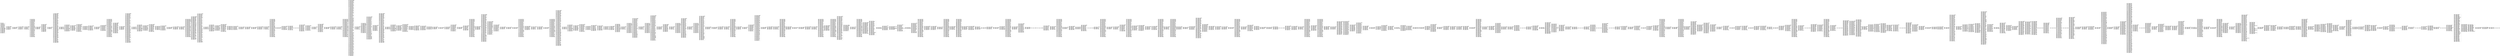 digraph "graph.cfg.gv" {
	subgraph global {
		node [fontname=Courier fontsize=30.0 rank=same shape=box]
		block_0 [label="0: %00 = #0x1\l2: %01 = #0x40\l4: MSTORE(%01, %00)\l5: [NO_SSA] DUP1\l6: [NO_SSA] PUSH1\l8: [NO_SSA] DUP2\l9: [NO_SSA] MSTORE\la: [NO_SSA] PUSH1\lc: [NO_SSA] ADD\ld: [NO_SSA] PUSH2\l10: [NO_SSA] PUSH1\l12: [NO_SSA] SWAP2\l13: [NO_SSA] CODECOPY\l14: [NO_SSA] PUSH1\l16: [NO_SSA] PUSH2\l19: [NO_SSA] SWAP1\l1a: [NO_SSA] SWAP3\l1b: [NO_SSA] SWAP2\l1c: [NO_SSA] SWAP1\l1d: [NO_SSA] PUSH4\l22: [NO_SSA] AND\l23: [NO_SSA] JUMP\l"]
		block_24 [label="24: [NO_SSA] JUMPDEST\l25: [NO_SSA] SWAP1\l26: [NO_SSA] POP\l27: [NO_SSA] SWAP2\l28: [NO_SSA] SWAP1\l29: [NO_SSA] POP\l2a: [NO_SSA] JUMP\l"]
		block_2b [label="2b: [NO_SSA] JUMPDEST\l2c: [NO_SSA] PUSH2\l2f: [NO_SSA] PUSH2\l32: [NO_SSA] JUMP\l"]
		block_33 [label="33: [NO_SSA] JUMPDEST\l34: [NO_SSA] PUSH20\l49: [NO_SSA] AND\l4a: [NO_SSA] PUSH2\l4d: [NO_SSA] PUSH2\l50: [NO_SSA] JUMP\l"]
		block_51 [label="51: [NO_SSA] JUMPDEST\l52: [NO_SSA] PUSH20\l67: [NO_SSA] AND\l68: [NO_SSA] EQ\l69: [NO_SSA] PUSH2\l6c: [NO_SSA] JUMPI\l"]
		block_6d [label="6d: [NO_SSA] PUSH1\l6f: [NO_SSA] MLOAD\l70: [NO_SSA] PUSH32\l91: [NO_SSA] DUP2\l92: [NO_SSA] MSTORE\l93: [NO_SSA] PUSH1\l95: [NO_SSA] ADD\l96: [NO_SSA] DUP1\l97: [NO_SSA] DUP1\l98: [NO_SSA] PUSH1\l9a: [NO_SSA] ADD\l9b: [NO_SSA] DUP3\l9c: [NO_SSA] DUP2\l9d: [NO_SSA] SUB\l9e: [NO_SSA] DUP3\l9f: [NO_SSA] MSTORE\la0: [NO_SSA] PUSH1\la2: [NO_SSA] DUP2\la3: [NO_SSA] MSTORE\la4: [NO_SSA] PUSH1\la6: [NO_SSA] ADD\la7: [NO_SSA] DUP1\la8: [NO_SSA] PUSH32\lc9: [NO_SSA] DUP2\lca: [NO_SSA] MSTORE\lcb: [NO_SSA] POP\lcc: [NO_SSA] PUSH1\lce: [NO_SSA] ADD\lcf: [NO_SSA] SWAP2\ld0: [NO_SSA] POP\ld1: [NO_SSA] POP\ld2: [NO_SSA] PUSH1\ld4: [NO_SSA] MLOAD\ld5: [NO_SSA] DUP1\ld6: [NO_SSA] SWAP2\ld7: [NO_SSA] SUB\ld8: [NO_SSA] SWAP1\ld9: [NO_SSA] REVERT\l"]
		block_da [label="da: [NO_SSA] JUMPDEST\ldb: [NO_SSA] PUSH2\lde: [NO_SSA] DUP2\ldf: [NO_SSA] PUSH2\le2: [NO_SSA] JUMP\l"]
		block_e3 [label="e3: [NO_SSA] JUMPDEST\le4: [NO_SSA] DUP1\le5: [NO_SSA] PUSH1\le7: [NO_SSA] SWAP1\le8: [NO_SSA] DUP1\le9: [NO_SSA] MLOAD\lea: [NO_SSA] SWAP1\leb: [NO_SSA] PUSH1\led: [NO_SSA] ADD\lee: [NO_SSA] SWAP1\lef: [NO_SSA] PUSH2\lf2: [NO_SSA] SWAP3\lf3: [NO_SSA] SWAP2\lf4: [NO_SSA] SWAP1\lf5: [NO_SSA] PUSH2\lf8: [NO_SSA] JUMP\l"]
		block_f9 [label="f9: [NO_SSA] JUMPDEST\lfa: [NO_SSA] POP\lfb: [NO_SSA] POP\lfc: [NO_SSA] JUMP\l"]
		block_fd [label="fd: [NO_SSA] JUMPDEST\lfe: [NO_SSA] PUSH1\l100: [NO_SSA] PUSH1\l102: [NO_SSA] DUP1\l103: [NO_SSA] SLOAD\l104: [NO_SSA] PUSH1\l106: [NO_SSA] DUP2\l107: [NO_SSA] PUSH1\l109: [NO_SSA] AND\l10a: [NO_SSA] ISZERO\l10b: [NO_SSA] PUSH2\l10e: [NO_SSA] MUL\l10f: [NO_SSA] SUB\l110: [NO_SSA] AND\l111: [NO_SSA] PUSH1\l113: [NO_SSA] SWAP1\l114: [NO_SSA] DIV\l115: [NO_SSA] DUP1\l116: [NO_SSA] PUSH1\l118: [NO_SSA] ADD\l119: [NO_SSA] PUSH1\l11b: [NO_SSA] DUP1\l11c: [NO_SSA] SWAP2\l11d: [NO_SSA] DIV\l11e: [NO_SSA] MUL\l11f: [NO_SSA] PUSH1\l121: [NO_SSA] ADD\l122: [NO_SSA] PUSH1\l124: [NO_SSA] MLOAD\l125: [NO_SSA] SWAP1\l126: [NO_SSA] DUP2\l127: [NO_SSA] ADD\l128: [NO_SSA] PUSH1\l12a: [NO_SSA] MSTORE\l12b: [NO_SSA] DUP1\l12c: [NO_SSA] SWAP3\l12d: [NO_SSA] SWAP2\l12e: [NO_SSA] SWAP1\l12f: [NO_SSA] DUP2\l130: [NO_SSA] DUP2\l131: [NO_SSA] MSTORE\l132: [NO_SSA] PUSH1\l134: [NO_SSA] ADD\l135: [NO_SSA] DUP3\l136: [NO_SSA] DUP1\l137: [NO_SSA] SLOAD\l138: [NO_SSA] PUSH1\l13a: [NO_SSA] DUP2\l13b: [NO_SSA] PUSH1\l13d: [NO_SSA] AND\l13e: [NO_SSA] ISZERO\l13f: [NO_SSA] PUSH2\l142: [NO_SSA] MUL\l143: [NO_SSA] SUB\l144: [NO_SSA] AND\l145: [NO_SSA] PUSH1\l147: [NO_SSA] SWAP1\l148: [NO_SSA] DIV\l149: [NO_SSA] DUP1\l14a: [NO_SSA] ISZERO\l14b: [NO_SSA] PUSH2\l14e: [NO_SSA] JUMPI\l"]
		block_14f [label="14f: [NO_SSA] DUP1\l150: [NO_SSA] PUSH1\l152: [NO_SSA] LT\l153: [NO_SSA] PUSH2\l156: [NO_SSA] JUMPI\l"]
		block_157 [label="157: [NO_SSA] PUSH2\l15a: [NO_SSA] DUP1\l15b: [NO_SSA] DUP4\l15c: [NO_SSA] SLOAD\l15d: [NO_SSA] DIV\l15e: [NO_SSA] MUL\l15f: [NO_SSA] DUP4\l160: [NO_SSA] MSTORE\l161: [NO_SSA] SWAP2\l162: [NO_SSA] PUSH1\l164: [NO_SSA] ADD\l165: [NO_SSA] SWAP2\l166: [NO_SSA] PUSH2\l169: [NO_SSA] JUMP\l"]
		block_16a [label="16a: [NO_SSA] JUMPDEST\l16b: [NO_SSA] DUP3\l16c: [NO_SSA] ADD\l16d: [NO_SSA] SWAP2\l16e: [NO_SSA] SWAP1\l16f: [NO_SSA] PUSH1\l171: [NO_SSA] MSTORE\l172: [NO_SSA] PUSH1\l174: [NO_SSA] PUSH1\l176: [NO_SSA] SHA3\l177: [NO_SSA] SWAP1\l"]
		block_178 [label="178: [NO_SSA] JUMPDEST\l179: [NO_SSA] DUP2\l17a: [NO_SSA] SLOAD\l17b: [NO_SSA] DUP2\l17c: [NO_SSA] MSTORE\l17d: [NO_SSA] SWAP1\l17e: [NO_SSA] PUSH1\l180: [NO_SSA] ADD\l181: [NO_SSA] SWAP1\l182: [NO_SSA] PUSH1\l184: [NO_SSA] ADD\l185: [NO_SSA] DUP1\l186: [NO_SSA] DUP4\l187: [NO_SSA] GT\l188: [NO_SSA] PUSH2\l18b: [NO_SSA] JUMPI\l"]
		block_18c [label="18c: [NO_SSA] DUP3\l18d: [NO_SSA] SWAP1\l18e: [NO_SSA] SUB\l18f: [NO_SSA] PUSH1\l191: [NO_SSA] AND\l192: [NO_SSA] DUP3\l193: [NO_SSA] ADD\l194: [NO_SSA] SWAP2\l"]
		block_195 [label="195: [NO_SSA] JUMPDEST\l196: [NO_SSA] POP\l197: [NO_SSA] POP\l198: [NO_SSA] POP\l199: [NO_SSA] POP\l19a: [NO_SSA] POP\l19b: [NO_SSA] SWAP1\l19c: [NO_SSA] POP\l19d: [NO_SSA] SWAP1\l19e: [NO_SSA] JUMP\l"]
		block_19f [label="19f: [NO_SSA] JUMPDEST\l1a0: [NO_SSA] PUSH1\l1a2: [NO_SSA] SLOAD\l1a3: [NO_SSA] DUP2\l1a4: [NO_SSA] JUMP\l"]
		block_1a5 [label="1a5: [NO_SSA] JUMPDEST\l1a6: [NO_SSA] PUSH1\l1a8: [NO_SSA] DUP1\l1a9: [NO_SSA] PUSH20\l1be: [NO_SSA] AND\l1bf: [NO_SSA] DUP3\l1c0: [NO_SSA] PUSH20\l1d5: [NO_SSA] AND\l1d6: [NO_SSA] EQ\l1d7: [NO_SSA] ISZERO\l1d8: [NO_SSA] PUSH2\l1db: [NO_SSA] JUMPI\l"]
		block_1dc [label="1dc: [NO_SSA] PUSH1\l1de: [NO_SSA] MLOAD\l1df: [NO_SSA] PUSH32\l200: [NO_SSA] DUP2\l201: [NO_SSA] MSTORE\l202: [NO_SSA] PUSH1\l204: [NO_SSA] ADD\l205: [NO_SSA] DUP1\l206: [NO_SSA] DUP1\l207: [NO_SSA] PUSH1\l209: [NO_SSA] ADD\l20a: [NO_SSA] DUP3\l20b: [NO_SSA] DUP2\l20c: [NO_SSA] SUB\l20d: [NO_SSA] DUP3\l20e: [NO_SSA] MSTORE\l20f: [NO_SSA] PUSH1\l211: [NO_SSA] DUP2\l212: [NO_SSA] MSTORE\l213: [NO_SSA] PUSH1\l215: [NO_SSA] ADD\l216: [NO_SSA] DUP1\l217: [NO_SSA] PUSH2\l21a: [NO_SSA] PUSH1\l21c: [NO_SSA] SWAP2\l21d: [NO_SSA] CODECOPY\l21e: [NO_SSA] PUSH1\l220: [NO_SSA] ADD\l221: [NO_SSA] SWAP2\l222: [NO_SSA] POP\l223: [NO_SSA] POP\l224: [NO_SSA] PUSH1\l226: [NO_SSA] MLOAD\l227: [NO_SSA] DUP1\l228: [NO_SSA] SWAP2\l229: [NO_SSA] SUB\l22a: [NO_SSA] SWAP1\l22b: [NO_SSA] REVERT\l"]
		block_22c [label="22c: [NO_SSA] JUMPDEST\l22d: [NO_SSA] PUSH2\l230: [NO_SSA] PUSH1\l232: [NO_SSA] PUSH1\l234: [NO_SSA] DUP5\l235: [NO_SSA] PUSH20\l24a: [NO_SSA] AND\l24b: [NO_SSA] PUSH20\l260: [NO_SSA] AND\l261: [NO_SSA] DUP2\l262: [NO_SSA] MSTORE\l263: [NO_SSA] PUSH1\l265: [NO_SSA] ADD\l266: [NO_SSA] SWAP1\l267: [NO_SSA] DUP2\l268: [NO_SSA] MSTORE\l269: [NO_SSA] PUSH1\l26b: [NO_SSA] ADD\l26c: [NO_SSA] PUSH1\l26e: [NO_SSA] SHA3\l26f: [NO_SSA] PUSH2\l272: [NO_SSA] JUMP\l"]
		block_273 [label="273: [NO_SSA] JUMPDEST\l274: [NO_SSA] SWAP1\l275: [NO_SSA] POP\l276: [NO_SSA] SWAP2\l277: [NO_SSA] SWAP1\l278: [NO_SSA] POP\l279: [NO_SSA] JUMP\l"]
		block_27a [label="27a: [NO_SSA] JUMPDEST\l27b: [NO_SSA] PUSH1\l27d: [NO_SSA] PUSH1\l27f: [NO_SSA] DUP1\l280: [NO_SSA] SLOAD\l281: [NO_SSA] PUSH1\l283: [NO_SSA] DUP2\l284: [NO_SSA] PUSH1\l286: [NO_SSA] AND\l287: [NO_SSA] ISZERO\l288: [NO_SSA] PUSH2\l28b: [NO_SSA] MUL\l28c: [NO_SSA] SUB\l28d: [NO_SSA] AND\l28e: [NO_SSA] PUSH1\l290: [NO_SSA] SWAP1\l291: [NO_SSA] DIV\l292: [NO_SSA] DUP1\l293: [NO_SSA] PUSH1\l295: [NO_SSA] ADD\l296: [NO_SSA] PUSH1\l298: [NO_SSA] DUP1\l299: [NO_SSA] SWAP2\l29a: [NO_SSA] DIV\l29b: [NO_SSA] MUL\l29c: [NO_SSA] PUSH1\l29e: [NO_SSA] ADD\l29f: [NO_SSA] PUSH1\l2a1: [NO_SSA] MLOAD\l2a2: [NO_SSA] SWAP1\l2a3: [NO_SSA] DUP2\l2a4: [NO_SSA] ADD\l2a5: [NO_SSA] PUSH1\l2a7: [NO_SSA] MSTORE\l2a8: [NO_SSA] DUP1\l2a9: [NO_SSA] SWAP3\l2aa: [NO_SSA] SWAP2\l2ab: [NO_SSA] SWAP1\l2ac: [NO_SSA] DUP2\l2ad: [NO_SSA] DUP2\l2ae: [NO_SSA] MSTORE\l2af: [NO_SSA] PUSH1\l2b1: [NO_SSA] ADD\l2b2: [NO_SSA] DUP3\l2b3: [NO_SSA] DUP1\l2b4: [NO_SSA] SLOAD\l2b5: [NO_SSA] PUSH1\l2b7: [NO_SSA] DUP2\l2b8: [NO_SSA] PUSH1\l2ba: [NO_SSA] AND\l2bb: [NO_SSA] ISZERO\l2bc: [NO_SSA] PUSH2\l2bf: [NO_SSA] MUL\l2c0: [NO_SSA] SUB\l2c1: [NO_SSA] AND\l2c2: [NO_SSA] PUSH1\l2c4: [NO_SSA] SWAP1\l2c5: [NO_SSA] DIV\l2c6: [NO_SSA] DUP1\l2c7: [NO_SSA] ISZERO\l2c8: [NO_SSA] PUSH2\l2cb: [NO_SSA] JUMPI\l"]
		block_2cc [label="2cc: [NO_SSA] DUP1\l2cd: [NO_SSA] PUSH1\l2cf: [NO_SSA] LT\l2d0: [NO_SSA] PUSH2\l2d3: [NO_SSA] JUMPI\l"]
		block_2d4 [label="2d4: [NO_SSA] PUSH2\l2d7: [NO_SSA] DUP1\l2d8: [NO_SSA] DUP4\l2d9: [NO_SSA] SLOAD\l2da: [NO_SSA] DIV\l2db: [NO_SSA] MUL\l2dc: [NO_SSA] DUP4\l2dd: [NO_SSA] MSTORE\l2de: [NO_SSA] SWAP2\l2df: [NO_SSA] PUSH1\l2e1: [NO_SSA] ADD\l2e2: [NO_SSA] SWAP2\l2e3: [NO_SSA] PUSH2\l2e6: [NO_SSA] JUMP\l"]
		block_2e7 [label="2e7: [NO_SSA] JUMPDEST\l2e8: [NO_SSA] DUP3\l2e9: [NO_SSA] ADD\l2ea: [NO_SSA] SWAP2\l2eb: [NO_SSA] SWAP1\l2ec: [NO_SSA] PUSH1\l2ee: [NO_SSA] MSTORE\l2ef: [NO_SSA] PUSH1\l2f1: [NO_SSA] PUSH1\l2f3: [NO_SSA] SHA3\l2f4: [NO_SSA] SWAP1\l"]
		block_2f5 [label="2f5: [NO_SSA] JUMPDEST\l2f6: [NO_SSA] DUP2\l2f7: [NO_SSA] SLOAD\l2f8: [NO_SSA] DUP2\l2f9: [NO_SSA] MSTORE\l2fa: [NO_SSA] SWAP1\l2fb: [NO_SSA] PUSH1\l2fd: [NO_SSA] ADD\l2fe: [NO_SSA] SWAP1\l2ff: [NO_SSA] PUSH1\l301: [NO_SSA] ADD\l302: [NO_SSA] DUP1\l303: [NO_SSA] DUP4\l304: [NO_SSA] GT\l305: [NO_SSA] PUSH2\l308: [NO_SSA] JUMPI\l"]
		block_309 [label="309: [NO_SSA] DUP3\l30a: [NO_SSA] SWAP1\l30b: [NO_SSA] SUB\l30c: [NO_SSA] PUSH1\l30e: [NO_SSA] AND\l30f: [NO_SSA] DUP3\l310: [NO_SSA] ADD\l311: [NO_SSA] SWAP2\l"]
		block_312 [label="312: [NO_SSA] JUMPDEST\l313: [NO_SSA] POP\l314: [NO_SSA] POP\l315: [NO_SSA] POP\l316: [NO_SSA] POP\l317: [NO_SSA] POP\l318: [NO_SSA] SWAP1\l319: [NO_SSA] POP\l31a: [NO_SSA] SWAP1\l31b: [NO_SSA] JUMP\l"]
		block_31c [label="31c: [NO_SSA] JUMPDEST\l31d: [NO_SSA] PUSH2\l320: [NO_SSA] PUSH2\l323: [NO_SSA] JUMP\l"]
		block_324 [label="324: [NO_SSA] JUMPDEST\l325: [NO_SSA] PUSH20\l33a: [NO_SSA] AND\l33b: [NO_SSA] PUSH2\l33e: [NO_SSA] PUSH2\l341: [NO_SSA] JUMP\l"]
		block_342 [label="342: [NO_SSA] JUMPDEST\l343: [NO_SSA] PUSH20\l358: [NO_SSA] AND\l359: [NO_SSA] EQ\l35a: [NO_SSA] PUSH2\l35d: [NO_SSA] JUMPI\l"]
		block_35e [label="35e: [NO_SSA] PUSH1\l360: [NO_SSA] MLOAD\l361: [NO_SSA] PUSH32\l382: [NO_SSA] DUP2\l383: [NO_SSA] MSTORE\l384: [NO_SSA] PUSH1\l386: [NO_SSA] ADD\l387: [NO_SSA] DUP1\l388: [NO_SSA] DUP1\l389: [NO_SSA] PUSH1\l38b: [NO_SSA] ADD\l38c: [NO_SSA] DUP3\l38d: [NO_SSA] DUP2\l38e: [NO_SSA] SUB\l38f: [NO_SSA] DUP3\l390: [NO_SSA] MSTORE\l391: [NO_SSA] PUSH1\l393: [NO_SSA] DUP2\l394: [NO_SSA] MSTORE\l395: [NO_SSA] PUSH1\l397: [NO_SSA] ADD\l398: [NO_SSA] DUP1\l399: [NO_SSA] PUSH32\l3ba: [NO_SSA] DUP2\l3bb: [NO_SSA] MSTORE\l3bc: [NO_SSA] POP\l3bd: [NO_SSA] PUSH1\l3bf: [NO_SSA] ADD\l3c0: [NO_SSA] SWAP2\l3c1: [NO_SSA] POP\l3c2: [NO_SSA] POP\l3c3: [NO_SSA] PUSH1\l3c5: [NO_SSA] MLOAD\l3c6: [NO_SSA] DUP1\l3c7: [NO_SSA] SWAP2\l3c8: [NO_SSA] SUB\l3c9: [NO_SSA] SWAP1\l3ca: [NO_SSA] REVERT\l"]
		block_3cb [label="3cb: [NO_SSA] JUMPDEST\l3cc: [NO_SSA] PUSH1\l3ce: [NO_SSA] PUSH20\l3e3: [NO_SSA] AND\l3e4: [NO_SSA] PUSH1\l3e6: [NO_SSA] PUSH1\l3e8: [NO_SSA] SWAP1\l3e9: [NO_SSA] SLOAD\l3ea: [NO_SSA] SWAP1\l3eb: [NO_SSA] PUSH2\l3ee: [NO_SSA] EXP\l3ef: [NO_SSA] SWAP1\l3f0: [NO_SSA] DIV\l3f1: [NO_SSA] PUSH20\l406: [NO_SSA] AND\l407: [NO_SSA] PUSH20\l41c: [NO_SSA] AND\l41d: [NO_SSA] PUSH32\l43e: [NO_SSA] PUSH1\l440: [NO_SSA] MLOAD\l441: [NO_SSA] PUSH1\l443: [NO_SSA] MLOAD\l444: [NO_SSA] DUP1\l445: [NO_SSA] SWAP2\l446: [NO_SSA] SUB\l447: [NO_SSA] SWAP1\l448: [NO_SSA] LOG3\l449: [NO_SSA] PUSH1\l44b: [NO_SSA] PUSH1\l44d: [NO_SSA] PUSH1\l44f: [NO_SSA] PUSH2\l452: [NO_SSA] EXP\l453: [NO_SSA] DUP2\l454: [NO_SSA] SLOAD\l455: [NO_SSA] DUP2\l456: [NO_SSA] PUSH20\l46b: [NO_SSA] MUL\l46c: [NO_SSA] NOT\l46d: [NO_SSA] AND\l46e: [NO_SSA] SWAP1\l46f: [NO_SSA] DUP4\l470: [NO_SSA] PUSH20\l485: [NO_SSA] AND\l486: [NO_SSA] MUL\l487: [NO_SSA] OR\l488: [NO_SSA] SWAP1\l489: [NO_SSA] SSTORE\l48a: [NO_SSA] POP\l48b: [NO_SSA] JUMP\l"]
		block_48c [label="48c: [NO_SSA] JUMPDEST\l48d: [NO_SSA] PUSH1\l48f: [NO_SSA] DUP1\l490: [NO_SSA] SLOAD\l491: [NO_SSA] PUSH1\l493: [NO_SSA] DUP2\l494: [NO_SSA] PUSH1\l496: [NO_SSA] AND\l497: [NO_SSA] ISZERO\l498: [NO_SSA] PUSH2\l49b: [NO_SSA] MUL\l49c: [NO_SSA] SUB\l49d: [NO_SSA] AND\l49e: [NO_SSA] PUSH1\l4a0: [NO_SSA] SWAP1\l4a1: [NO_SSA] DIV\l4a2: [NO_SSA] DUP1\l4a3: [NO_SSA] PUSH1\l4a5: [NO_SSA] ADD\l4a6: [NO_SSA] PUSH1\l4a8: [NO_SSA] DUP1\l4a9: [NO_SSA] SWAP2\l4aa: [NO_SSA] DIV\l4ab: [NO_SSA] MUL\l4ac: [NO_SSA] PUSH1\l4ae: [NO_SSA] ADD\l4af: [NO_SSA] PUSH1\l4b1: [NO_SSA] MLOAD\l4b2: [NO_SSA] SWAP1\l4b3: [NO_SSA] DUP2\l4b4: [NO_SSA] ADD\l4b5: [NO_SSA] PUSH1\l4b7: [NO_SSA] MSTORE\l4b8: [NO_SSA] DUP1\l4b9: [NO_SSA] SWAP3\l4ba: [NO_SSA] SWAP2\l4bb: [NO_SSA] SWAP1\l4bc: [NO_SSA] DUP2\l4bd: [NO_SSA] DUP2\l4be: [NO_SSA] MSTORE\l4bf: [NO_SSA] PUSH1\l4c1: [NO_SSA] ADD\l4c2: [NO_SSA] DUP3\l4c3: [NO_SSA] DUP1\l4c4: [NO_SSA] SLOAD\l4c5: [NO_SSA] PUSH1\l4c7: [NO_SSA] DUP2\l4c8: [NO_SSA] PUSH1\l4ca: [NO_SSA] AND\l4cb: [NO_SSA] ISZERO\l4cc: [NO_SSA] PUSH2\l4cf: [NO_SSA] MUL\l4d0: [NO_SSA] SUB\l4d1: [NO_SSA] AND\l4d2: [NO_SSA] PUSH1\l4d4: [NO_SSA] SWAP1\l4d5: [NO_SSA] DIV\l4d6: [NO_SSA] DUP1\l4d7: [NO_SSA] ISZERO\l4d8: [NO_SSA] PUSH2\l4db: [NO_SSA] JUMPI\l"]
		block_4dc [label="4dc: [NO_SSA] DUP1\l4dd: [NO_SSA] PUSH1\l4df: [NO_SSA] LT\l4e0: [NO_SSA] PUSH2\l4e3: [NO_SSA] JUMPI\l"]
		block_4e4 [label="4e4: [NO_SSA] PUSH2\l4e7: [NO_SSA] DUP1\l4e8: [NO_SSA] DUP4\l4e9: [NO_SSA] SLOAD\l4ea: [NO_SSA] DIV\l4eb: [NO_SSA] MUL\l4ec: [NO_SSA] DUP4\l4ed: [NO_SSA] MSTORE\l4ee: [NO_SSA] SWAP2\l4ef: [NO_SSA] PUSH1\l4f1: [NO_SSA] ADD\l4f2: [NO_SSA] SWAP2\l4f3: [NO_SSA] PUSH2\l4f6: [NO_SSA] JUMP\l"]
		block_4f7 [label="4f7: [NO_SSA] JUMPDEST\l4f8: [NO_SSA] DUP3\l4f9: [NO_SSA] ADD\l4fa: [NO_SSA] SWAP2\l4fb: [NO_SSA] SWAP1\l4fc: [NO_SSA] PUSH1\l4fe: [NO_SSA] MSTORE\l4ff: [NO_SSA] PUSH1\l501: [NO_SSA] PUSH1\l503: [NO_SSA] SHA3\l504: [NO_SSA] SWAP1\l"]
		block_505 [label="505: [NO_SSA] JUMPDEST\l506: [NO_SSA] DUP2\l507: [NO_SSA] SLOAD\l508: [NO_SSA] DUP2\l509: [NO_SSA] MSTORE\l50a: [NO_SSA] SWAP1\l50b: [NO_SSA] PUSH1\l50d: [NO_SSA] ADD\l50e: [NO_SSA] SWAP1\l50f: [NO_SSA] PUSH1\l511: [NO_SSA] ADD\l512: [NO_SSA] DUP1\l513: [NO_SSA] DUP4\l514: [NO_SSA] GT\l515: [NO_SSA] PUSH2\l518: [NO_SSA] JUMPI\l"]
		block_519 [label="519: [NO_SSA] DUP3\l51a: [NO_SSA] SWAP1\l51b: [NO_SSA] SUB\l51c: [NO_SSA] PUSH1\l51e: [NO_SSA] AND\l51f: [NO_SSA] DUP3\l520: [NO_SSA] ADD\l521: [NO_SSA] SWAP2\l"]
		block_522 [label="522: [NO_SSA] JUMPDEST\l523: [NO_SSA] POP\l524: [NO_SSA] POP\l525: [NO_SSA] POP\l526: [NO_SSA] POP\l527: [NO_SSA] POP\l528: [NO_SSA] DUP2\l529: [NO_SSA] JUMP\l"]
		block_52a [label="52a: [NO_SSA] JUMPDEST\l52b: [NO_SSA] PUSH1\l52d: [NO_SSA] SLOAD\l52e: [NO_SSA] DUP2\l52f: [NO_SSA] JUMP\l"]
		block_530 [label="530: [NO_SSA] JUMPDEST\l531: [NO_SSA] PUSH1\l533: [NO_SSA] SLOAD\l534: [NO_SSA] DUP2\l535: [NO_SSA] JUMP\l"]
		block_536 [label="536: [NO_SSA] JUMPDEST\l537: [NO_SSA] PUSH2\l53a: [NO_SSA] PUSH2\l53d: [NO_SSA] JUMP\l"]
		block_53e [label="53e: [NO_SSA] JUMPDEST\l53f: [NO_SSA] PUSH20\l554: [NO_SSA] AND\l555: [NO_SSA] PUSH2\l558: [NO_SSA] PUSH2\l55b: [NO_SSA] JUMP\l"]
		block_55c [label="55c: [NO_SSA] JUMPDEST\l55d: [NO_SSA] PUSH20\l572: [NO_SSA] AND\l573: [NO_SSA] EQ\l574: [NO_SSA] PUSH2\l577: [NO_SSA] JUMPI\l"]
		block_578 [label="578: [NO_SSA] PUSH1\l57a: [NO_SSA] MLOAD\l57b: [NO_SSA] PUSH32\l59c: [NO_SSA] DUP2\l59d: [NO_SSA] MSTORE\l59e: [NO_SSA] PUSH1\l5a0: [NO_SSA] ADD\l5a1: [NO_SSA] DUP1\l5a2: [NO_SSA] DUP1\l5a3: [NO_SSA] PUSH1\l5a5: [NO_SSA] ADD\l5a6: [NO_SSA] DUP3\l5a7: [NO_SSA] DUP2\l5a8: [NO_SSA] SUB\l5a9: [NO_SSA] DUP3\l5aa: [NO_SSA] MSTORE\l5ab: [NO_SSA] PUSH1\l5ad: [NO_SSA] DUP2\l5ae: [NO_SSA] MSTORE\l5af: [NO_SSA] PUSH1\l5b1: [NO_SSA] ADD\l5b2: [NO_SSA] DUP1\l5b3: [NO_SSA] PUSH32\l5d4: [NO_SSA] DUP2\l5d5: [NO_SSA] MSTORE\l5d6: [NO_SSA] POP\l5d7: [NO_SSA] PUSH1\l5d9: [NO_SSA] ADD\l5da: [NO_SSA] SWAP2\l5db: [NO_SSA] POP\l5dc: [NO_SSA] POP\l5dd: [NO_SSA] PUSH1\l5df: [NO_SSA] MLOAD\l5e0: [NO_SSA] DUP1\l5e1: [NO_SSA] SWAP2\l5e2: [NO_SSA] SUB\l5e3: [NO_SSA] SWAP1\l5e4: [NO_SSA] REVERT\l"]
		block_5e5 [label="5e5: [NO_SSA] JUMPDEST\l5e6: [NO_SSA] PUSH1\l"]
		block_5e8 [label="5e8: [NO_SSA] JUMPDEST\l5e9: [NO_SSA] DUP3\l5ea: [NO_SSA] MLOAD\l5eb: [NO_SSA] DUP2\l5ec: [NO_SSA] LT\l5ed: [NO_SSA] ISZERO\l5ee: [NO_SSA] PUSH2\l5f1: [NO_SSA] JUMPI\l"]
		block_5f2 [label="5f2: [NO_SSA] PUSH1\l5f4: [NO_SSA] DUP4\l5f5: [NO_SSA] DUP3\l5f6: [NO_SSA] DUP2\l5f7: [NO_SSA] MLOAD\l5f8: [NO_SSA] DUP2\l5f9: [NO_SSA] LT\l5fa: [NO_SSA] PUSH2\l5fd: [NO_SSA] JUMPI\l"]
		block_5fe [label="5fe: [NO_SSA] INVALID\l"]
		block_5ff [label="5ff: [NO_SSA] JUMPDEST\l600: [NO_SSA] PUSH1\l602: [NO_SSA] MUL\l603: [NO_SSA] PUSH1\l605: [NO_SSA] ADD\l606: [NO_SSA] ADD\l607: [NO_SSA] MLOAD\l608: [NO_SSA] SWAP1\l609: [NO_SSA] POP\l60a: [NO_SSA] PUSH2\l60d: [NO_SSA] DUP4\l60e: [NO_SSA] DUP3\l60f: [NO_SSA] PUSH2\l612: [NO_SSA] JUMP\l"]
		block_613 [label="613: [NO_SSA] JUMPDEST\l614: [NO_SSA] POP\l615: [NO_SSA] DUP1\l616: [NO_SSA] DUP1\l617: [NO_SSA] PUSH1\l619: [NO_SSA] ADD\l61a: [NO_SSA] SWAP2\l61b: [NO_SSA] POP\l61c: [NO_SSA] POP\l61d: [NO_SSA] PUSH2\l620: [NO_SSA] JUMP\l"]
		block_621 [label="621: [NO_SSA] JUMPDEST\l622: [NO_SSA] POP\l623: [NO_SSA] POP\l624: [NO_SSA] POP\l625: [NO_SSA] JUMP\l"]
		block_626 [label="626: [NO_SSA] JUMPDEST\l627: [NO_SSA] PUSH1\l629: [NO_SSA] PUSH1\l62b: [NO_SSA] PUSH1\l62d: [NO_SSA] SWAP1\l62e: [NO_SSA] SLOAD\l62f: [NO_SSA] SWAP1\l630: [NO_SSA] PUSH2\l633: [NO_SSA] EXP\l634: [NO_SSA] SWAP1\l635: [NO_SSA] DIV\l636: [NO_SSA] PUSH20\l64b: [NO_SSA] AND\l64c: [NO_SSA] SWAP1\l64d: [NO_SSA] POP\l64e: [NO_SSA] SWAP1\l64f: [NO_SSA] JUMP\l"]
		block_650 [label="650: [NO_SSA] JUMPDEST\l651: [NO_SSA] PUSH2\l654: [NO_SSA] PUSH2\l657: [NO_SSA] JUMP\l"]
		block_658 [label="658: [NO_SSA] JUMPDEST\l659: [NO_SSA] PUSH20\l66e: [NO_SSA] AND\l66f: [NO_SSA] PUSH2\l672: [NO_SSA] PUSH2\l675: [NO_SSA] JUMP\l"]
		block_676 [label="676: [NO_SSA] JUMPDEST\l677: [NO_SSA] PUSH20\l68c: [NO_SSA] AND\l68d: [NO_SSA] EQ\l68e: [NO_SSA] PUSH2\l691: [NO_SSA] JUMPI\l"]
		block_692 [label="692: [NO_SSA] PUSH1\l694: [NO_SSA] MLOAD\l695: [NO_SSA] PUSH32\l6b6: [NO_SSA] DUP2\l6b7: [NO_SSA] MSTORE\l6b8: [NO_SSA] PUSH1\l6ba: [NO_SSA] ADD\l6bb: [NO_SSA] DUP1\l6bc: [NO_SSA] DUP1\l6bd: [NO_SSA] PUSH1\l6bf: [NO_SSA] ADD\l6c0: [NO_SSA] DUP3\l6c1: [NO_SSA] DUP2\l6c2: [NO_SSA] SUB\l6c3: [NO_SSA] DUP3\l6c4: [NO_SSA] MSTORE\l6c5: [NO_SSA] PUSH1\l6c7: [NO_SSA] DUP2\l6c8: [NO_SSA] MSTORE\l6c9: [NO_SSA] PUSH1\l6cb: [NO_SSA] ADD\l6cc: [NO_SSA] DUP1\l6cd: [NO_SSA] PUSH32\l6ee: [NO_SSA] DUP2\l6ef: [NO_SSA] MSTORE\l6f0: [NO_SSA] POP\l6f1: [NO_SSA] PUSH1\l6f3: [NO_SSA] ADD\l6f4: [NO_SSA] SWAP2\l6f5: [NO_SSA] POP\l6f6: [NO_SSA] POP\l6f7: [NO_SSA] PUSH1\l6f9: [NO_SSA] MLOAD\l6fa: [NO_SSA] DUP1\l6fb: [NO_SSA] SWAP2\l6fc: [NO_SSA] SUB\l6fd: [NO_SSA] SWAP1\l6fe: [NO_SSA] REVERT\l"]
		block_6ff [label="6ff: [NO_SSA] JUMPDEST\l700: [NO_SSA] DUP10\l701: [NO_SSA] PUSH1\l703: [NO_SSA] DUP2\l704: [NO_SSA] SWAP1\l705: [NO_SSA] SSTORE\l706: [NO_SSA] POP\l707: [NO_SSA] DUP9\l708: [NO_SSA] PUSH1\l70a: [NO_SSA] DUP2\l70b: [NO_SSA] SWAP1\l70c: [NO_SSA] SSTORE\l70d: [NO_SSA] POP\l70e: [NO_SSA] DUP8\l70f: [NO_SSA] PUSH1\l711: [NO_SSA] DUP2\l712: [NO_SSA] SWAP1\l713: [NO_SSA] SSTORE\l714: [NO_SSA] POP\l715: [NO_SSA] DUP7\l716: [NO_SSA] PUSH1\l718: [NO_SSA] PUSH1\l71a: [NO_SSA] PUSH2\l71d: [NO_SSA] EXP\l71e: [NO_SSA] DUP2\l71f: [NO_SSA] SLOAD\l720: [NO_SSA] DUP2\l721: [NO_SSA] PUSH20\l736: [NO_SSA] MUL\l737: [NO_SSA] NOT\l738: [NO_SSA] AND\l739: [NO_SSA] SWAP1\l73a: [NO_SSA] DUP4\l73b: [NO_SSA] PUSH20\l750: [NO_SSA] AND\l751: [NO_SSA] MUL\l752: [NO_SSA] OR\l753: [NO_SSA] SWAP1\l754: [NO_SSA] SSTORE\l755: [NO_SSA] POP\l756: [NO_SSA] PUSH1\l758: [NO_SSA] PUSH1\l75a: [NO_SSA] SWAP1\l75b: [NO_SSA] SLOAD\l75c: [NO_SSA] SWAP1\l75d: [NO_SSA] PUSH2\l760: [NO_SSA] EXP\l761: [NO_SSA] SWAP1\l762: [NO_SSA] DIV\l763: [NO_SSA] PUSH20\l778: [NO_SSA] AND\l779: [NO_SSA] PUSH1\l77b: [NO_SSA] PUSH1\l77d: [NO_SSA] PUSH2\l780: [NO_SSA] EXP\l781: [NO_SSA] DUP2\l782: [NO_SSA] SLOAD\l783: [NO_SSA] DUP2\l784: [NO_SSA] PUSH20\l799: [NO_SSA] MUL\l79a: [NO_SSA] NOT\l79b: [NO_SSA] AND\l79c: [NO_SSA] SWAP1\l79d: [NO_SSA] DUP4\l79e: [NO_SSA] PUSH20\l7b3: [NO_SSA] AND\l7b4: [NO_SSA] MUL\l7b5: [NO_SSA] OR\l7b6: [NO_SSA] SWAP1\l7b7: [NO_SSA] SSTORE\l7b8: [NO_SSA] POP\l7b9: [NO_SSA] DUP6\l7ba: [NO_SSA] PUSH1\l7bc: [NO_SSA] DUP2\l7bd: [NO_SSA] SWAP1\l7be: [NO_SSA] SSTORE\l7bf: [NO_SSA] POP\l7c0: [NO_SSA] DUP5\l7c1: [NO_SSA] PUSH1\l7c3: [NO_SSA] DUP2\l7c4: [NO_SSA] SWAP1\l7c5: [NO_SSA] SSTORE\l7c6: [NO_SSA] POP\l7c7: [NO_SSA] DUP3\l7c8: [NO_SSA] PUSH1\l7ca: [NO_SSA] DUP2\l7cb: [NO_SSA] SWAP1\l7cc: [NO_SSA] SSTORE\l7cd: [NO_SSA] POP\l7ce: [NO_SSA] DUP2\l7cf: [NO_SSA] PUSH1\l7d1: [NO_SSA] DUP2\l7d2: [NO_SSA] SWAP1\l7d3: [NO_SSA] SSTORE\l7d4: [NO_SSA] POP\l7d5: [NO_SSA] DUP4\l7d6: [NO_SSA] PUSH1\l7d8: [NO_SSA] DUP2\l7d9: [NO_SSA] SWAP1\l7da: [NO_SSA] SSTORE\l7db: [NO_SSA] POP\l7dc: [NO_SSA] PUSH2\l7df: [NO_SSA] DUP2\l7e0: [NO_SSA] PUSH1\l7e2: [NO_SSA] MLOAD\l7e3: [NO_SSA] PUSH1\l7e5: [NO_SSA] ADD\l7e6: [NO_SSA] DUP1\l7e7: [NO_SSA] DUP3\l7e8: [NO_SSA] DUP1\l7e9: [NO_SSA] MLOAD\l7ea: [NO_SSA] SWAP1\l7eb: [NO_SSA] PUSH1\l7ed: [NO_SSA] ADD\l7ee: [NO_SSA] SWAP1\l7ef: [NO_SSA] DUP1\l7f0: [NO_SSA] DUP4\l7f1: [NO_SSA] DUP4\l"]
		block_7f2 [label="7f2: [NO_SSA] JUMPDEST\l7f3: [NO_SSA] PUSH1\l7f5: [NO_SSA] DUP4\l7f6: [NO_SSA] LT\l7f7: [NO_SSA] PUSH2\l7fa: [NO_SSA] JUMPI\l"]
		block_7fb [label="7fb: [NO_SSA] DUP1\l7fc: [NO_SSA] MLOAD\l7fd: [NO_SSA] DUP3\l7fe: [NO_SSA] MSTORE\l7ff: [NO_SSA] PUSH1\l801: [NO_SSA] DUP3\l802: [NO_SSA] ADD\l803: [NO_SSA] SWAP2\l804: [NO_SSA] POP\l805: [NO_SSA] PUSH1\l807: [NO_SSA] DUP2\l808: [NO_SSA] ADD\l809: [NO_SSA] SWAP1\l80a: [NO_SSA] POP\l80b: [NO_SSA] PUSH1\l80d: [NO_SSA] DUP4\l80e: [NO_SSA] SUB\l80f: [NO_SSA] SWAP3\l810: [NO_SSA] POP\l811: [NO_SSA] PUSH2\l814: [NO_SSA] JUMP\l"]
		block_815 [label="815: [NO_SSA] JUMPDEST\l816: [NO_SSA] PUSH1\l818: [NO_SSA] DUP4\l819: [NO_SSA] PUSH1\l81b: [NO_SSA] SUB\l81c: [NO_SSA] PUSH2\l81f: [NO_SSA] EXP\l820: [NO_SSA] SUB\l821: [NO_SSA] DUP1\l822: [NO_SSA] NOT\l823: [NO_SSA] DUP3\l824: [NO_SSA] MLOAD\l825: [NO_SSA] AND\l826: [NO_SSA] DUP2\l827: [NO_SSA] DUP5\l828: [NO_SSA] MLOAD\l829: [NO_SSA] AND\l82a: [NO_SSA] DUP1\l82b: [NO_SSA] DUP3\l82c: [NO_SSA] OR\l82d: [NO_SSA] DUP6\l82e: [NO_SSA] MSTORE\l82f: [NO_SSA] POP\l830: [NO_SSA] POP\l831: [NO_SSA] POP\l832: [NO_SSA] POP\l833: [NO_SSA] POP\l834: [NO_SSA] POP\l835: [NO_SSA] SWAP1\l836: [NO_SSA] POP\l837: [NO_SSA] ADD\l838: [NO_SSA] SWAP2\l839: [NO_SSA] POP\l83a: [NO_SSA] POP\l83b: [NO_SSA] PUSH1\l83d: [NO_SSA] MLOAD\l83e: [NO_SSA] PUSH1\l840: [NO_SSA] DUP2\l841: [NO_SSA] DUP4\l842: [NO_SSA] SUB\l843: [NO_SSA] SUB\l844: [NO_SSA] DUP2\l845: [NO_SSA] MSTORE\l846: [NO_SSA] SWAP1\l847: [NO_SSA] PUSH1\l849: [NO_SSA] MSTORE\l84a: [NO_SSA] PUSH2\l84d: [NO_SSA] JUMP\l"]
		block_84e [label="84e: [NO_SSA] JUMPDEST\l84f: [NO_SSA] POP\l850: [NO_SSA] POP\l851: [NO_SSA] POP\l852: [NO_SSA] POP\l853: [NO_SSA] POP\l854: [NO_SSA] POP\l855: [NO_SSA] POP\l856: [NO_SSA] POP\l857: [NO_SSA] POP\l858: [NO_SSA] POP\l859: [NO_SSA] JUMP\l"]
		block_85a [label="85a: [NO_SSA] JUMPDEST\l85b: [NO_SSA] PUSH1\l85d: [NO_SSA] PUSH1\l85f: [NO_SSA] DUP1\l860: [NO_SSA] SLOAD\l861: [NO_SSA] PUSH1\l863: [NO_SSA] DUP2\l864: [NO_SSA] PUSH1\l866: [NO_SSA] AND\l867: [NO_SSA] ISZERO\l868: [NO_SSA] PUSH2\l86b: [NO_SSA] MUL\l86c: [NO_SSA] SUB\l86d: [NO_SSA] AND\l86e: [NO_SSA] PUSH1\l870: [NO_SSA] SWAP1\l871: [NO_SSA] DIV\l872: [NO_SSA] DUP1\l873: [NO_SSA] PUSH1\l875: [NO_SSA] ADD\l876: [NO_SSA] PUSH1\l878: [NO_SSA] DUP1\l879: [NO_SSA] SWAP2\l87a: [NO_SSA] DIV\l87b: [NO_SSA] MUL\l87c: [NO_SSA] PUSH1\l87e: [NO_SSA] ADD\l87f: [NO_SSA] PUSH1\l881: [NO_SSA] MLOAD\l882: [NO_SSA] SWAP1\l883: [NO_SSA] DUP2\l884: [NO_SSA] ADD\l885: [NO_SSA] PUSH1\l887: [NO_SSA] MSTORE\l888: [NO_SSA] DUP1\l889: [NO_SSA] SWAP3\l88a: [NO_SSA] SWAP2\l88b: [NO_SSA] SWAP1\l88c: [NO_SSA] DUP2\l88d: [NO_SSA] DUP2\l88e: [NO_SSA] MSTORE\l88f: [NO_SSA] PUSH1\l891: [NO_SSA] ADD\l892: [NO_SSA] DUP3\l893: [NO_SSA] DUP1\l894: [NO_SSA] SLOAD\l895: [NO_SSA] PUSH1\l897: [NO_SSA] DUP2\l898: [NO_SSA] PUSH1\l89a: [NO_SSA] AND\l89b: [NO_SSA] ISZERO\l89c: [NO_SSA] PUSH2\l89f: [NO_SSA] MUL\l8a0: [NO_SSA] SUB\l8a1: [NO_SSA] AND\l8a2: [NO_SSA] PUSH1\l8a4: [NO_SSA] SWAP1\l8a5: [NO_SSA] DIV\l8a6: [NO_SSA] DUP1\l8a7: [NO_SSA] ISZERO\l8a8: [NO_SSA] PUSH2\l8ab: [NO_SSA] JUMPI\l"]
		block_8ac [label="8ac: [NO_SSA] DUP1\l8ad: [NO_SSA] PUSH1\l8af: [NO_SSA] LT\l8b0: [NO_SSA] PUSH2\l8b3: [NO_SSA] JUMPI\l"]
		block_8b4 [label="8b4: [NO_SSA] PUSH2\l8b7: [NO_SSA] DUP1\l8b8: [NO_SSA] DUP4\l8b9: [NO_SSA] SLOAD\l8ba: [NO_SSA] DIV\l8bb: [NO_SSA] MUL\l8bc: [NO_SSA] DUP4\l8bd: [NO_SSA] MSTORE\l8be: [NO_SSA] SWAP2\l8bf: [NO_SSA] PUSH1\l8c1: [NO_SSA] ADD\l8c2: [NO_SSA] SWAP2\l8c3: [NO_SSA] PUSH2\l8c6: [NO_SSA] JUMP\l"]
		block_8c7 [label="8c7: [NO_SSA] JUMPDEST\l8c8: [NO_SSA] DUP3\l8c9: [NO_SSA] ADD\l8ca: [NO_SSA] SWAP2\l8cb: [NO_SSA] SWAP1\l8cc: [NO_SSA] PUSH1\l8ce: [NO_SSA] MSTORE\l8cf: [NO_SSA] PUSH1\l8d1: [NO_SSA] PUSH1\l8d3: [NO_SSA] SHA3\l8d4: [NO_SSA] SWAP1\l"]
		block_8d5 [label="8d5: [NO_SSA] JUMPDEST\l8d6: [NO_SSA] DUP2\l8d7: [NO_SSA] SLOAD\l8d8: [NO_SSA] DUP2\l8d9: [NO_SSA] MSTORE\l8da: [NO_SSA] SWAP1\l8db: [NO_SSA] PUSH1\l8dd: [NO_SSA] ADD\l8de: [NO_SSA] SWAP1\l8df: [NO_SSA] PUSH1\l8e1: [NO_SSA] ADD\l8e2: [NO_SSA] DUP1\l8e3: [NO_SSA] DUP4\l8e4: [NO_SSA] GT\l8e5: [NO_SSA] PUSH2\l8e8: [NO_SSA] JUMPI\l"]
		block_8e9 [label="8e9: [NO_SSA] DUP3\l8ea: [NO_SSA] SWAP1\l8eb: [NO_SSA] SUB\l8ec: [NO_SSA] PUSH1\l8ee: [NO_SSA] AND\l8ef: [NO_SSA] DUP3\l8f0: [NO_SSA] ADD\l8f1: [NO_SSA] SWAP2\l"]
		block_8f2 [label="8f2: [NO_SSA] JUMPDEST\l8f3: [NO_SSA] POP\l8f4: [NO_SSA] POP\l8f5: [NO_SSA] POP\l8f6: [NO_SSA] POP\l8f7: [NO_SSA] POP\l8f8: [NO_SSA] SWAP1\l8f9: [NO_SSA] POP\l8fa: [NO_SSA] SWAP1\l8fb: [NO_SSA] JUMP\l"]
		block_8fc [label="8fc: [NO_SSA] JUMPDEST\l8fd: [NO_SSA] PUSH1\l8ff: [NO_SSA] PUSH1\l901: [NO_SSA] PUSH1\l903: [NO_SSA] SLOAD\l904: [NO_SSA] EQ\l905: [NO_SSA] ISZERO\l906: [NO_SSA] PUSH2\l909: [NO_SSA] JUMPI\l"]
		block_90a [label="90a: [NO_SSA] PUSH1\l90c: [NO_SSA] SLOAD\l90d: [NO_SSA] SWAP1\l90e: [NO_SSA] POP\l90f: [NO_SSA] PUSH2\l912: [NO_SSA] JUMP\l"]
		block_913 [label="913: [NO_SSA] JUMPDEST\l914: [NO_SSA] PUSH1\l916: [NO_SSA] SLOAD\l917: [NO_SSA] SWAP1\l918: [NO_SSA] POP\l"]
		block_919 [label="919: [NO_SSA] JUMPDEST\l91a: [NO_SSA] SWAP1\l91b: [NO_SSA] JUMP\l"]
		block_91c [label="91c: [NO_SSA] JUMPDEST\l91d: [NO_SSA] PUSH1\l91f: [NO_SSA] SLOAD\l920: [NO_SSA] DUP2\l921: [NO_SSA] JUMP\l"]
		block_922 [label="922: [NO_SSA] JUMPDEST\l923: [NO_SSA] PUSH1\l925: [NO_SSA] PUSH1\l927: [NO_SSA] SWAP1\l928: [NO_SSA] SLOAD\l929: [NO_SSA] SWAP1\l92a: [NO_SSA] PUSH2\l92d: [NO_SSA] EXP\l92e: [NO_SSA] SWAP1\l92f: [NO_SSA] DIV\l930: [NO_SSA] PUSH20\l945: [NO_SSA] AND\l946: [NO_SSA] DUP2\l947: [NO_SSA] JUMP\l"]
		block_948 [label="948: [NO_SSA] JUMPDEST\l949: [NO_SSA] PUSH2\l94c: [NO_SSA] PUSH2\l94f: [NO_SSA] JUMP\l"]
		block_950 [label="950: [NO_SSA] JUMPDEST\l951: [NO_SSA] PUSH20\l966: [NO_SSA] AND\l967: [NO_SSA] DUP3\l968: [NO_SSA] PUSH20\l97d: [NO_SSA] AND\l97e: [NO_SSA] EQ\l97f: [NO_SSA] ISZERO\l980: [NO_SSA] PUSH2\l983: [NO_SSA] JUMPI\l"]
		block_984 [label="984: [NO_SSA] PUSH1\l986: [NO_SSA] MLOAD\l987: [NO_SSA] PUSH32\l9a8: [NO_SSA] DUP2\l9a9: [NO_SSA] MSTORE\l9aa: [NO_SSA] PUSH1\l9ac: [NO_SSA] ADD\l9ad: [NO_SSA] DUP1\l9ae: [NO_SSA] DUP1\l9af: [NO_SSA] PUSH1\l9b1: [NO_SSA] ADD\l9b2: [NO_SSA] DUP3\l9b3: [NO_SSA] DUP2\l9b4: [NO_SSA] SUB\l9b5: [NO_SSA] DUP3\l9b6: [NO_SSA] MSTORE\l9b7: [NO_SSA] PUSH1\l9b9: [NO_SSA] DUP2\l9ba: [NO_SSA] MSTORE\l9bb: [NO_SSA] PUSH1\l9bd: [NO_SSA] ADD\l9be: [NO_SSA] DUP1\l9bf: [NO_SSA] PUSH32\l9e0: [NO_SSA] DUP2\l9e1: [NO_SSA] MSTORE\l9e2: [NO_SSA] POP\l9e3: [NO_SSA] PUSH1\l9e5: [NO_SSA] ADD\l9e6: [NO_SSA] SWAP2\l9e7: [NO_SSA] POP\l9e8: [NO_SSA] POP\l9e9: [NO_SSA] PUSH1\l9eb: [NO_SSA] MLOAD\l9ec: [NO_SSA] DUP1\l9ed: [NO_SSA] SWAP2\l9ee: [NO_SSA] SUB\l9ef: [NO_SSA] SWAP1\l9f0: [NO_SSA] REVERT\l"]
		block_9f1 [label="9f1: [NO_SSA] JUMPDEST\l9f2: [NO_SSA] DUP1\l9f3: [NO_SSA] PUSH1\l9f5: [NO_SSA] PUSH1\l9f7: [NO_SSA] PUSH2\l9fa: [NO_SSA] PUSH2\l9fd: [NO_SSA] JUMP\l"]
		block_9fe [label="9fe: [NO_SSA] JUMPDEST\l9ff: [NO_SSA] PUSH20\la14: [NO_SSA] AND\la15: [NO_SSA] PUSH20\la2a: [NO_SSA] AND\la2b: [NO_SSA] DUP2\la2c: [NO_SSA] MSTORE\la2d: [NO_SSA] PUSH1\la2f: [NO_SSA] ADD\la30: [NO_SSA] SWAP1\la31: [NO_SSA] DUP2\la32: [NO_SSA] MSTORE\la33: [NO_SSA] PUSH1\la35: [NO_SSA] ADD\la36: [NO_SSA] PUSH1\la38: [NO_SSA] SHA3\la39: [NO_SSA] PUSH1\la3b: [NO_SSA] DUP5\la3c: [NO_SSA] PUSH20\la51: [NO_SSA] AND\la52: [NO_SSA] PUSH20\la67: [NO_SSA] AND\la68: [NO_SSA] DUP2\la69: [NO_SSA] MSTORE\la6a: [NO_SSA] PUSH1\la6c: [NO_SSA] ADD\la6d: [NO_SSA] SWAP1\la6e: [NO_SSA] DUP2\la6f: [NO_SSA] MSTORE\la70: [NO_SSA] PUSH1\la72: [NO_SSA] ADD\la73: [NO_SSA] PUSH1\la75: [NO_SSA] SHA3\la76: [NO_SSA] PUSH1\la78: [NO_SSA] PUSH2\la7b: [NO_SSA] EXP\la7c: [NO_SSA] DUP2\la7d: [NO_SSA] SLOAD\la7e: [NO_SSA] DUP2\la7f: [NO_SSA] PUSH1\la81: [NO_SSA] MUL\la82: [NO_SSA] NOT\la83: [NO_SSA] AND\la84: [NO_SSA] SWAP1\la85: [NO_SSA] DUP4\la86: [NO_SSA] ISZERO\la87: [NO_SSA] ISZERO\la88: [NO_SSA] MUL\la89: [NO_SSA] OR\la8a: [NO_SSA] SWAP1\la8b: [NO_SSA] SSTORE\la8c: [NO_SSA] POP\la8d: [NO_SSA] DUP2\la8e: [NO_SSA] PUSH20\laa3: [NO_SSA] AND\laa4: [NO_SSA] PUSH2\laa7: [NO_SSA] PUSH2\laaa: [NO_SSA] JUMP\l"]
		block_aab [label="aab: [NO_SSA] JUMPDEST\laac: [NO_SSA] PUSH20\lac1: [NO_SSA] AND\lac2: [NO_SSA] PUSH32\lae3: [NO_SSA] DUP4\lae4: [NO_SSA] PUSH1\lae6: [NO_SSA] MLOAD\lae7: [NO_SSA] DUP1\lae8: [NO_SSA] DUP3\lae9: [NO_SSA] ISZERO\laea: [NO_SSA] ISZERO\laeb: [NO_SSA] DUP2\laec: [NO_SSA] MSTORE\laed: [NO_SSA] PUSH1\laef: [NO_SSA] ADD\laf0: [NO_SSA] SWAP2\laf1: [NO_SSA] POP\laf2: [NO_SSA] POP\laf3: [NO_SSA] PUSH1\laf5: [NO_SSA] MLOAD\laf6: [NO_SSA] DUP1\laf7: [NO_SSA] SWAP2\laf8: [NO_SSA] SUB\laf9: [NO_SSA] SWAP1\lafa: [NO_SSA] LOG3\lafb: [NO_SSA] POP\lafc: [NO_SSA] POP\lafd: [NO_SSA] JUMP\l"]
		block_afe [label="afe: [NO_SSA] JUMPDEST\laff: [NO_SSA] PUSH1\lb01: [NO_SSA] PUSH1\lb03: [NO_SSA] SWAP1\lb04: [NO_SSA] SLOAD\lb05: [NO_SSA] SWAP1\lb06: [NO_SSA] PUSH2\lb09: [NO_SSA] EXP\lb0a: [NO_SSA] SWAP1\lb0b: [NO_SSA] DIV\lb0c: [NO_SSA] PUSH20\lb21: [NO_SSA] AND\lb22: [NO_SSA] DUP2\lb23: [NO_SSA] JUMP\l"]
		block_b24 [label="b24: [NO_SSA] JUMPDEST\lb25: [NO_SSA] PUSH2\lb28: [NO_SSA] PUSH2\lb2b: [NO_SSA] PUSH2\lb2e: [NO_SSA] JUMP\l"]
		block_b2f [label="b2f: [NO_SSA] JUMPDEST\lb30: [NO_SSA] DUP4\lb31: [NO_SSA] PUSH2\lb34: [NO_SSA] JUMP\l"]
		block_b35 [label="b35: [NO_SSA] JUMPDEST\lb36: [NO_SSA] PUSH2\lb39: [NO_SSA] JUMPI\l"]
		block_b3a [label="b3a: [NO_SSA] PUSH1\lb3c: [NO_SSA] MLOAD\lb3d: [NO_SSA] PUSH32\lb5e: [NO_SSA] DUP2\lb5f: [NO_SSA] MSTORE\lb60: [NO_SSA] PUSH1\lb62: [NO_SSA] ADD\lb63: [NO_SSA] DUP1\lb64: [NO_SSA] DUP1\lb65: [NO_SSA] PUSH1\lb67: [NO_SSA] ADD\lb68: [NO_SSA] DUP3\lb69: [NO_SSA] DUP2\lb6a: [NO_SSA] SUB\lb6b: [NO_SSA] DUP3\lb6c: [NO_SSA] MSTORE\lb6d: [NO_SSA] PUSH1\lb6f: [NO_SSA] DUP2\lb70: [NO_SSA] MSTORE\lb71: [NO_SSA] PUSH1\lb73: [NO_SSA] ADD\lb74: [NO_SSA] DUP1\lb75: [NO_SSA] PUSH2\lb78: [NO_SSA] PUSH1\lb7a: [NO_SSA] SWAP2\lb7b: [NO_SSA] CODECOPY\lb7c: [NO_SSA] PUSH1\lb7e: [NO_SSA] ADD\lb7f: [NO_SSA] SWAP2\lb80: [NO_SSA] POP\lb81: [NO_SSA] POP\lb82: [NO_SSA] PUSH1\lb84: [NO_SSA] MLOAD\lb85: [NO_SSA] DUP1\lb86: [NO_SSA] SWAP2\lb87: [NO_SSA] SUB\lb88: [NO_SSA] SWAP1\lb89: [NO_SSA] REVERT\l"]
		block_b8a [label="b8a: [NO_SSA] JUMPDEST\lb8b: [NO_SSA] PUSH2\lb8e: [NO_SSA] DUP5\lb8f: [NO_SSA] DUP5\lb90: [NO_SSA] DUP5\lb91: [NO_SSA] DUP5\lb92: [NO_SSA] PUSH2\lb95: [NO_SSA] JUMP\l"]
		block_b96 [label="b96: [NO_SSA] JUMPDEST\lb97: [NO_SSA] POP\lb98: [NO_SSA] POP\lb99: [NO_SSA] POP\lb9a: [NO_SSA] POP\lb9b: [NO_SSA] JUMP\l"]
		block_b9c [label="b9c: [NO_SSA] JUMPDEST\lb9d: [NO_SSA] PUSH1\lb9f: [NO_SSA] PUSH2\lba2: [NO_SSA] DUP3\lba3: [NO_SSA] PUSH2\lba6: [NO_SSA] JUMP\l"]
		block_ba7 [label="ba7: [NO_SSA] JUMPDEST\lba8: [NO_SSA] PUSH2\lbab: [NO_SSA] JUMPI\l"]
		block_bac [label="bac: [NO_SSA] PUSH1\lbae: [NO_SSA] MLOAD\lbaf: [NO_SSA] PUSH32\lbd0: [NO_SSA] DUP2\lbd1: [NO_SSA] MSTORE\lbd2: [NO_SSA] PUSH1\lbd4: [NO_SSA] ADD\lbd5: [NO_SSA] DUP1\lbd6: [NO_SSA] DUP1\lbd7: [NO_SSA] PUSH1\lbd9: [NO_SSA] ADD\lbda: [NO_SSA] DUP3\lbdb: [NO_SSA] DUP2\lbdc: [NO_SSA] SUB\lbdd: [NO_SSA] DUP3\lbde: [NO_SSA] MSTORE\lbdf: [NO_SSA] PUSH1\lbe1: [NO_SSA] DUP2\lbe2: [NO_SSA] MSTORE\lbe3: [NO_SSA] PUSH1\lbe5: [NO_SSA] ADD\lbe6: [NO_SSA] DUP1\lbe7: [NO_SSA] PUSH2\lbea: [NO_SSA] PUSH1\lbec: [NO_SSA] SWAP2\lbed: [NO_SSA] CODECOPY\lbee: [NO_SSA] PUSH1\lbf0: [NO_SSA] ADD\lbf1: [NO_SSA] SWAP2\lbf2: [NO_SSA] POP\lbf3: [NO_SSA] POP\lbf4: [NO_SSA] PUSH1\lbf6: [NO_SSA] MLOAD\lbf7: [NO_SSA] DUP1\lbf8: [NO_SSA] SWAP2\lbf9: [NO_SSA] SUB\lbfa: [NO_SSA] SWAP1\lbfb: [NO_SSA] REVERT\l"]
		block_bfc [label="bfc: [NO_SSA] JUMPDEST\lbfd: [NO_SSA] PUSH1\lbff: [NO_SSA] PUSH1\lc01: [NO_SSA] PUSH1\lc03: [NO_SSA] DUP5\lc04: [NO_SSA] DUP2\lc05: [NO_SSA] MSTORE\lc06: [NO_SSA] PUSH1\lc08: [NO_SSA] ADD\lc09: [NO_SSA] SWAP1\lc0a: [NO_SSA] DUP2\lc0b: [NO_SSA] MSTORE\lc0c: [NO_SSA] PUSH1\lc0e: [NO_SSA] ADD\lc0f: [NO_SSA] PUSH1\lc11: [NO_SSA] SHA3\lc12: [NO_SSA] DUP1\lc13: [NO_SSA] SLOAD\lc14: [NO_SSA] PUSH1\lc16: [NO_SSA] DUP2\lc17: [NO_SSA] PUSH1\lc19: [NO_SSA] AND\lc1a: [NO_SSA] ISZERO\lc1b: [NO_SSA] PUSH2\lc1e: [NO_SSA] MUL\lc1f: [NO_SSA] SUB\lc20: [NO_SSA] AND\lc21: [NO_SSA] PUSH1\lc23: [NO_SSA] SWAP1\lc24: [NO_SSA] DIV\lc25: [NO_SSA] DUP1\lc26: [NO_SSA] PUSH1\lc28: [NO_SSA] ADD\lc29: [NO_SSA] PUSH1\lc2b: [NO_SSA] DUP1\lc2c: [NO_SSA] SWAP2\lc2d: [NO_SSA] DIV\lc2e: [NO_SSA] MUL\lc2f: [NO_SSA] PUSH1\lc31: [NO_SSA] ADD\lc32: [NO_SSA] PUSH1\lc34: [NO_SSA] MLOAD\lc35: [NO_SSA] SWAP1\lc36: [NO_SSA] DUP2\lc37: [NO_SSA] ADD\lc38: [NO_SSA] PUSH1\lc3a: [NO_SSA] MSTORE\lc3b: [NO_SSA] DUP1\lc3c: [NO_SSA] SWAP3\lc3d: [NO_SSA] SWAP2\lc3e: [NO_SSA] SWAP1\lc3f: [NO_SSA] DUP2\lc40: [NO_SSA] DUP2\lc41: [NO_SSA] MSTORE\lc42: [NO_SSA] PUSH1\lc44: [NO_SSA] ADD\lc45: [NO_SSA] DUP3\lc46: [NO_SSA] DUP1\lc47: [NO_SSA] SLOAD\lc48: [NO_SSA] PUSH1\lc4a: [NO_SSA] DUP2\lc4b: [NO_SSA] PUSH1\lc4d: [NO_SSA] AND\lc4e: [NO_SSA] ISZERO\lc4f: [NO_SSA] PUSH2\lc52: [NO_SSA] MUL\lc53: [NO_SSA] SUB\lc54: [NO_SSA] AND\lc55: [NO_SSA] PUSH1\lc57: [NO_SSA] SWAP1\lc58: [NO_SSA] DIV\lc59: [NO_SSA] DUP1\lc5a: [NO_SSA] ISZERO\lc5b: [NO_SSA] PUSH2\lc5e: [NO_SSA] JUMPI\l"]
		block_c5f [label="c5f: [NO_SSA] DUP1\lc60: [NO_SSA] PUSH1\lc62: [NO_SSA] LT\lc63: [NO_SSA] PUSH2\lc66: [NO_SSA] JUMPI\l"]
		block_c67 [label="c67: [NO_SSA] PUSH2\lc6a: [NO_SSA] DUP1\lc6b: [NO_SSA] DUP4\lc6c: [NO_SSA] SLOAD\lc6d: [NO_SSA] DIV\lc6e: [NO_SSA] MUL\lc6f: [NO_SSA] DUP4\lc70: [NO_SSA] MSTORE\lc71: [NO_SSA] SWAP2\lc72: [NO_SSA] PUSH1\lc74: [NO_SSA] ADD\lc75: [NO_SSA] SWAP2\lc76: [NO_SSA] PUSH2\lc79: [NO_SSA] JUMP\l"]
		block_c7a [label="c7a: [NO_SSA] JUMPDEST\lc7b: [NO_SSA] DUP3\lc7c: [NO_SSA] ADD\lc7d: [NO_SSA] SWAP2\lc7e: [NO_SSA] SWAP1\lc7f: [NO_SSA] PUSH1\lc81: [NO_SSA] MSTORE\lc82: [NO_SSA] PUSH1\lc84: [NO_SSA] PUSH1\lc86: [NO_SSA] SHA3\lc87: [NO_SSA] SWAP1\l"]
		block_c88 [label="c88: [NO_SSA] JUMPDEST\lc89: [NO_SSA] DUP2\lc8a: [NO_SSA] SLOAD\lc8b: [NO_SSA] DUP2\lc8c: [NO_SSA] MSTORE\lc8d: [NO_SSA] SWAP1\lc8e: [NO_SSA] PUSH1\lc90: [NO_SSA] ADD\lc91: [NO_SSA] SWAP1\lc92: [NO_SSA] PUSH1\lc94: [NO_SSA] ADD\lc95: [NO_SSA] DUP1\lc96: [NO_SSA] DUP4\lc97: [NO_SSA] GT\lc98: [NO_SSA] PUSH2\lc9b: [NO_SSA] JUMPI\l"]
		block_c9c [label="c9c: [NO_SSA] DUP3\lc9d: [NO_SSA] SWAP1\lc9e: [NO_SSA] SUB\lc9f: [NO_SSA] PUSH1\lca1: [NO_SSA] AND\lca2: [NO_SSA] DUP3\lca3: [NO_SSA] ADD\lca4: [NO_SSA] SWAP2\l"]
		block_ca5 [label="ca5: [NO_SSA] JUMPDEST\lca6: [NO_SSA] POP\lca7: [NO_SSA] POP\lca8: [NO_SSA] POP\lca9: [NO_SSA] POP\lcaa: [NO_SSA] POP\lcab: [NO_SSA] SWAP1\lcac: [NO_SSA] POP\lcad: [NO_SSA] PUSH1\lcaf: [NO_SSA] PUSH2\lcb2: [NO_SSA] PUSH2\lcb5: [NO_SSA] JUMP\l"]
		block_cb6 [label="cb6: [NO_SSA] JUMPDEST\lcb7: [NO_SSA] SWAP1\lcb8: [NO_SSA] POP\lcb9: [NO_SSA] PUSH1\lcbb: [NO_SSA] DUP2\lcbc: [NO_SSA] MLOAD\lcbd: [NO_SSA] EQ\lcbe: [NO_SSA] ISZERO\lcbf: [NO_SSA] PUSH2\lcc2: [NO_SSA] JUMPI\l"]
		block_cc3 [label="cc3: [NO_SSA] DUP2\lcc4: [NO_SSA] SWAP3\lcc5: [NO_SSA] POP\lcc6: [NO_SSA] POP\lcc7: [NO_SSA] POP\lcc8: [NO_SSA] PUSH2\lccb: [NO_SSA] JUMP\l"]
		block_ccc [label="ccc: [NO_SSA] JUMPDEST\lccd: [NO_SSA] PUSH1\lccf: [NO_SSA] DUP3\lcd0: [NO_SSA] MLOAD\lcd1: [NO_SSA] GT\lcd2: [NO_SSA] ISZERO\lcd3: [NO_SSA] PUSH2\lcd6: [NO_SSA] JUMPI\l"]
		block_cd7 [label="cd7: [NO_SSA] DUP1\lcd8: [NO_SSA] DUP3\lcd9: [NO_SSA] PUSH1\lcdb: [NO_SSA] MLOAD\lcdc: [NO_SSA] PUSH1\lcde: [NO_SSA] ADD\lcdf: [NO_SSA] DUP1\lce0: [NO_SSA] DUP4\lce1: [NO_SSA] DUP1\lce2: [NO_SSA] MLOAD\lce3: [NO_SSA] SWAP1\lce4: [NO_SSA] PUSH1\lce6: [NO_SSA] ADD\lce7: [NO_SSA] SWAP1\lce8: [NO_SSA] DUP1\lce9: [NO_SSA] DUP4\lcea: [NO_SSA] DUP4\l"]
		block_ceb [label="ceb: [NO_SSA] JUMPDEST\lcec: [NO_SSA] PUSH1\lcee: [NO_SSA] DUP4\lcef: [NO_SSA] LT\lcf0: [NO_SSA] PUSH2\lcf3: [NO_SSA] JUMPI\l"]
		block_cf4 [label="cf4: [NO_SSA] DUP1\lcf5: [NO_SSA] MLOAD\lcf6: [NO_SSA] DUP3\lcf7: [NO_SSA] MSTORE\lcf8: [NO_SSA] PUSH1\lcfa: [NO_SSA] DUP3\lcfb: [NO_SSA] ADD\lcfc: [NO_SSA] SWAP2\lcfd: [NO_SSA] POP\lcfe: [NO_SSA] PUSH1\ld00: [NO_SSA] DUP2\ld01: [NO_SSA] ADD\ld02: [NO_SSA] SWAP1\ld03: [NO_SSA] POP\ld04: [NO_SSA] PUSH1\ld06: [NO_SSA] DUP4\ld07: [NO_SSA] SUB\ld08: [NO_SSA] SWAP3\ld09: [NO_SSA] POP\ld0a: [NO_SSA] PUSH2\ld0d: [NO_SSA] JUMP\l"]
		block_d0e [label="d0e: [NO_SSA] JUMPDEST\ld0f: [NO_SSA] PUSH1\ld11: [NO_SSA] DUP4\ld12: [NO_SSA] PUSH1\ld14: [NO_SSA] SUB\ld15: [NO_SSA] PUSH2\ld18: [NO_SSA] EXP\ld19: [NO_SSA] SUB\ld1a: [NO_SSA] DUP1\ld1b: [NO_SSA] NOT\ld1c: [NO_SSA] DUP3\ld1d: [NO_SSA] MLOAD\ld1e: [NO_SSA] AND\ld1f: [NO_SSA] DUP2\ld20: [NO_SSA] DUP5\ld21: [NO_SSA] MLOAD\ld22: [NO_SSA] AND\ld23: [NO_SSA] DUP1\ld24: [NO_SSA] DUP3\ld25: [NO_SSA] OR\ld26: [NO_SSA] DUP6\ld27: [NO_SSA] MSTORE\ld28: [NO_SSA] POP\ld29: [NO_SSA] POP\ld2a: [NO_SSA] POP\ld2b: [NO_SSA] POP\ld2c: [NO_SSA] POP\ld2d: [NO_SSA] POP\ld2e: [NO_SSA] SWAP1\ld2f: [NO_SSA] POP\ld30: [NO_SSA] ADD\ld31: [NO_SSA] DUP3\ld32: [NO_SSA] DUP1\ld33: [NO_SSA] MLOAD\ld34: [NO_SSA] SWAP1\ld35: [NO_SSA] PUSH1\ld37: [NO_SSA] ADD\ld38: [NO_SSA] SWAP1\ld39: [NO_SSA] DUP1\ld3a: [NO_SSA] DUP4\ld3b: [NO_SSA] DUP4\l"]
		block_d3c [label="d3c: [NO_SSA] JUMPDEST\ld3d: [NO_SSA] PUSH1\ld3f: [NO_SSA] DUP4\ld40: [NO_SSA] LT\ld41: [NO_SSA] PUSH2\ld44: [NO_SSA] JUMPI\l"]
		block_d45 [label="d45: [NO_SSA] DUP1\ld46: [NO_SSA] MLOAD\ld47: [NO_SSA] DUP3\ld48: [NO_SSA] MSTORE\ld49: [NO_SSA] PUSH1\ld4b: [NO_SSA] DUP3\ld4c: [NO_SSA] ADD\ld4d: [NO_SSA] SWAP2\ld4e: [NO_SSA] POP\ld4f: [NO_SSA] PUSH1\ld51: [NO_SSA] DUP2\ld52: [NO_SSA] ADD\ld53: [NO_SSA] SWAP1\ld54: [NO_SSA] POP\ld55: [NO_SSA] PUSH1\ld57: [NO_SSA] DUP4\ld58: [NO_SSA] SUB\ld59: [NO_SSA] SWAP3\ld5a: [NO_SSA] POP\ld5b: [NO_SSA] PUSH2\ld5e: [NO_SSA] JUMP\l"]
		block_d5f [label="d5f: [NO_SSA] JUMPDEST\ld60: [NO_SSA] PUSH1\ld62: [NO_SSA] DUP4\ld63: [NO_SSA] PUSH1\ld65: [NO_SSA] SUB\ld66: [NO_SSA] PUSH2\ld69: [NO_SSA] EXP\ld6a: [NO_SSA] SUB\ld6b: [NO_SSA] DUP1\ld6c: [NO_SSA] NOT\ld6d: [NO_SSA] DUP3\ld6e: [NO_SSA] MLOAD\ld6f: [NO_SSA] AND\ld70: [NO_SSA] DUP2\ld71: [NO_SSA] DUP5\ld72: [NO_SSA] MLOAD\ld73: [NO_SSA] AND\ld74: [NO_SSA] DUP1\ld75: [NO_SSA] DUP3\ld76: [NO_SSA] OR\ld77: [NO_SSA] DUP6\ld78: [NO_SSA] MSTORE\ld79: [NO_SSA] POP\ld7a: [NO_SSA] POP\ld7b: [NO_SSA] POP\ld7c: [NO_SSA] POP\ld7d: [NO_SSA] POP\ld7e: [NO_SSA] POP\ld7f: [NO_SSA] SWAP1\ld80: [NO_SSA] POP\ld81: [NO_SSA] ADD\ld82: [NO_SSA] SWAP3\ld83: [NO_SSA] POP\ld84: [NO_SSA] POP\ld85: [NO_SSA] POP\ld86: [NO_SSA] PUSH1\ld88: [NO_SSA] MLOAD\ld89: [NO_SSA] PUSH1\ld8b: [NO_SSA] DUP2\ld8c: [NO_SSA] DUP4\ld8d: [NO_SSA] SUB\ld8e: [NO_SSA] SUB\ld8f: [NO_SSA] DUP2\ld90: [NO_SSA] MSTORE\ld91: [NO_SSA] SWAP1\ld92: [NO_SSA] PUSH1\ld94: [NO_SSA] MSTORE\ld95: [NO_SSA] SWAP3\ld96: [NO_SSA] POP\ld97: [NO_SSA] POP\ld98: [NO_SSA] POP\ld99: [NO_SSA] PUSH2\ld9c: [NO_SSA] JUMP\l"]
		block_d9d [label="d9d: [NO_SSA] JUMPDEST\ld9e: [NO_SSA] DUP1\ld9f: [NO_SSA] PUSH2\lda2: [NO_SSA] DUP6\lda3: [NO_SSA] PUSH2\lda6: [NO_SSA] JUMP\l"]
		block_da7 [label="da7: [NO_SSA] JUMPDEST\lda8: [NO_SSA] PUSH1\ldaa: [NO_SSA] MLOAD\ldab: [NO_SSA] PUSH1\ldad: [NO_SSA] ADD\ldae: [NO_SSA] DUP1\ldaf: [NO_SSA] DUP4\ldb0: [NO_SSA] DUP1\ldb1: [NO_SSA] MLOAD\ldb2: [NO_SSA] SWAP1\ldb3: [NO_SSA] PUSH1\ldb5: [NO_SSA] ADD\ldb6: [NO_SSA] SWAP1\ldb7: [NO_SSA] DUP1\ldb8: [NO_SSA] DUP4\ldb9: [NO_SSA] DUP4\l"]
		block_dba [label="dba: [NO_SSA] JUMPDEST\ldbb: [NO_SSA] PUSH1\ldbd: [NO_SSA] DUP4\ldbe: [NO_SSA] LT\ldbf: [NO_SSA] PUSH2\ldc2: [NO_SSA] JUMPI\l"]
		block_dc3 [label="dc3: [NO_SSA] DUP1\ldc4: [NO_SSA] MLOAD\ldc5: [NO_SSA] DUP3\ldc6: [NO_SSA] MSTORE\ldc7: [NO_SSA] PUSH1\ldc9: [NO_SSA] DUP3\ldca: [NO_SSA] ADD\ldcb: [NO_SSA] SWAP2\ldcc: [NO_SSA] POP\ldcd: [NO_SSA] PUSH1\ldcf: [NO_SSA] DUP2\ldd0: [NO_SSA] ADD\ldd1: [NO_SSA] SWAP1\ldd2: [NO_SSA] POP\ldd3: [NO_SSA] PUSH1\ldd5: [NO_SSA] DUP4\ldd6: [NO_SSA] SUB\ldd7: [NO_SSA] SWAP3\ldd8: [NO_SSA] POP\ldd9: [NO_SSA] PUSH2\lddc: [NO_SSA] JUMP\l"]
		block_ddd [label="ddd: [NO_SSA] JUMPDEST\ldde: [NO_SSA] PUSH1\lde0: [NO_SSA] DUP4\lde1: [NO_SSA] PUSH1\lde3: [NO_SSA] SUB\lde4: [NO_SSA] PUSH2\lde7: [NO_SSA] EXP\lde8: [NO_SSA] SUB\lde9: [NO_SSA] DUP1\ldea: [NO_SSA] NOT\ldeb: [NO_SSA] DUP3\ldec: [NO_SSA] MLOAD\lded: [NO_SSA] AND\ldee: [NO_SSA] DUP2\ldef: [NO_SSA] DUP5\ldf0: [NO_SSA] MLOAD\ldf1: [NO_SSA] AND\ldf2: [NO_SSA] DUP1\ldf3: [NO_SSA] DUP3\ldf4: [NO_SSA] OR\ldf5: [NO_SSA] DUP6\ldf6: [NO_SSA] MSTORE\ldf7: [NO_SSA] POP\ldf8: [NO_SSA] POP\ldf9: [NO_SSA] POP\ldfa: [NO_SSA] POP\ldfb: [NO_SSA] POP\ldfc: [NO_SSA] POP\ldfd: [NO_SSA] SWAP1\ldfe: [NO_SSA] POP\ldff: [NO_SSA] ADD\le00: [NO_SSA] DUP3\le01: [NO_SSA] DUP1\le02: [NO_SSA] MLOAD\le03: [NO_SSA] SWAP1\le04: [NO_SSA] PUSH1\le06: [NO_SSA] ADD\le07: [NO_SSA] SWAP1\le08: [NO_SSA] DUP1\le09: [NO_SSA] DUP4\le0a: [NO_SSA] DUP4\l"]
		block_e0b [label="e0b: [NO_SSA] JUMPDEST\le0c: [NO_SSA] PUSH1\le0e: [NO_SSA] DUP4\le0f: [NO_SSA] LT\le10: [NO_SSA] PUSH2\le13: [NO_SSA] JUMPI\l"]
		block_e14 [label="e14: [NO_SSA] DUP1\le15: [NO_SSA] MLOAD\le16: [NO_SSA] DUP3\le17: [NO_SSA] MSTORE\le18: [NO_SSA] PUSH1\le1a: [NO_SSA] DUP3\le1b: [NO_SSA] ADD\le1c: [NO_SSA] SWAP2\le1d: [NO_SSA] POP\le1e: [NO_SSA] PUSH1\le20: [NO_SSA] DUP2\le21: [NO_SSA] ADD\le22: [NO_SSA] SWAP1\le23: [NO_SSA] POP\le24: [NO_SSA] PUSH1\le26: [NO_SSA] DUP4\le27: [NO_SSA] SUB\le28: [NO_SSA] SWAP3\le29: [NO_SSA] POP\le2a: [NO_SSA] PUSH2\le2d: [NO_SSA] JUMP\l"]
		block_e2e [label="e2e: [NO_SSA] JUMPDEST\le2f: [NO_SSA] PUSH1\le31: [NO_SSA] DUP4\le32: [NO_SSA] PUSH1\le34: [NO_SSA] SUB\le35: [NO_SSA] PUSH2\le38: [NO_SSA] EXP\le39: [NO_SSA] SUB\le3a: [NO_SSA] DUP1\le3b: [NO_SSA] NOT\le3c: [NO_SSA] DUP3\le3d: [NO_SSA] MLOAD\le3e: [NO_SSA] AND\le3f: [NO_SSA] DUP2\le40: [NO_SSA] DUP5\le41: [NO_SSA] MLOAD\le42: [NO_SSA] AND\le43: [NO_SSA] DUP1\le44: [NO_SSA] DUP3\le45: [NO_SSA] OR\le46: [NO_SSA] DUP6\le47: [NO_SSA] MSTORE\le48: [NO_SSA] POP\le49: [NO_SSA] POP\le4a: [NO_SSA] POP\le4b: [NO_SSA] POP\le4c: [NO_SSA] POP\le4d: [NO_SSA] POP\le4e: [NO_SSA] SWAP1\le4f: [NO_SSA] POP\le50: [NO_SSA] ADD\le51: [NO_SSA] SWAP3\le52: [NO_SSA] POP\le53: [NO_SSA] POP\le54: [NO_SSA] POP\le55: [NO_SSA] PUSH1\le57: [NO_SSA] MLOAD\le58: [NO_SSA] PUSH1\le5a: [NO_SSA] DUP2\le5b: [NO_SSA] DUP4\le5c: [NO_SSA] SUB\le5d: [NO_SSA] SUB\le5e: [NO_SSA] DUP2\le5f: [NO_SSA] MSTORE\le60: [NO_SSA] SWAP1\le61: [NO_SSA] PUSH1\le63: [NO_SSA] MSTORE\le64: [NO_SSA] SWAP3\le65: [NO_SSA] POP\le66: [NO_SSA] POP\le67: [NO_SSA] POP\l"]
		block_e68 [label="e68: [NO_SSA] JUMPDEST\le69: [NO_SSA] SWAP2\le6a: [NO_SSA] SWAP1\le6b: [NO_SSA] POP\le6c: [NO_SSA] JUMP\l"]
		block_e6d [label="e6d: [NO_SSA] JUMPDEST\le6e: [NO_SSA] PUSH2\le71: [NO_SSA] PUSH2\le74: [NO_SSA] JUMP\l"]
		block_e75 [label="e75: [NO_SSA] JUMPDEST\le76: [NO_SSA] PUSH20\le8b: [NO_SSA] AND\le8c: [NO_SSA] PUSH2\le8f: [NO_SSA] PUSH2\le92: [NO_SSA] JUMP\l"]
		block_e93 [label="e93: [NO_SSA] JUMPDEST\le94: [NO_SSA] PUSH20\lea9: [NO_SSA] AND\leaa: [NO_SSA] EQ\leab: [NO_SSA] PUSH2\leae: [NO_SSA] JUMPI\l"]
		block_eaf [label="eaf: [NO_SSA] PUSH1\leb1: [NO_SSA] MLOAD\leb2: [NO_SSA] PUSH32\led3: [NO_SSA] DUP2\led4: [NO_SSA] MSTORE\led5: [NO_SSA] PUSH1\led7: [NO_SSA] ADD\led8: [NO_SSA] DUP1\led9: [NO_SSA] DUP1\leda: [NO_SSA] PUSH1\ledc: [NO_SSA] ADD\ledd: [NO_SSA] DUP3\lede: [NO_SSA] DUP2\ledf: [NO_SSA] SUB\lee0: [NO_SSA] DUP3\lee1: [NO_SSA] MSTORE\lee2: [NO_SSA] PUSH1\lee4: [NO_SSA] DUP2\lee5: [NO_SSA] MSTORE\lee6: [NO_SSA] PUSH1\lee8: [NO_SSA] ADD\lee9: [NO_SSA] DUP1\leea: [NO_SSA] PUSH32\lf0b: [NO_SSA] DUP2\lf0c: [NO_SSA] MSTORE\lf0d: [NO_SSA] POP\lf0e: [NO_SSA] PUSH1\lf10: [NO_SSA] ADD\lf11: [NO_SSA] SWAP2\lf12: [NO_SSA] POP\lf13: [NO_SSA] POP\lf14: [NO_SSA] PUSH1\lf16: [NO_SSA] MLOAD\lf17: [NO_SSA] DUP1\lf18: [NO_SSA] SWAP2\lf19: [NO_SSA] SUB\lf1a: [NO_SSA] SWAP1\lf1b: [NO_SSA] REVERT\l"]
		block_f1c [label="f1c: [NO_SSA] JUMPDEST\lf1d: [NO_SSA] PUSH2\lf20: [NO_SSA] DUP2\lf21: [NO_SSA] DUP4\lf22: [NO_SSA] PUSH2\lf25: [NO_SSA] JUMP\l"]
		block_f26 [label="f26: [NO_SSA] JUMPDEST\lf27: [NO_SSA] POP\lf28: [NO_SSA] POP\lf29: [NO_SSA] JUMP\l"]
		block_f2a [label="f2a: [NO_SSA] JUMPDEST\lf2b: [NO_SSA] PUSH1\lf2d: [NO_SSA] PUSH1\lf2f: [NO_SSA] SWAP1\lf30: [NO_SSA] SLOAD\lf31: [NO_SSA] SWAP1\lf32: [NO_SSA] PUSH2\lf35: [NO_SSA] EXP\lf36: [NO_SSA] SWAP1\lf37: [NO_SSA] DIV\lf38: [NO_SSA] PUSH20\lf4d: [NO_SSA] AND\lf4e: [NO_SSA] DUP2\lf4f: [NO_SSA] JUMP\l"]
		block_f50 [label="f50: [NO_SSA] JUMPDEST\lf51: [NO_SSA] PUSH1\lf53: [NO_SSA] PUSH1\lf55: [NO_SSA] PUSH1\lf57: [NO_SSA] DUP5\lf58: [NO_SSA] PUSH20\lf6d: [NO_SSA] AND\lf6e: [NO_SSA] PUSH20\lf83: [NO_SSA] AND\lf84: [NO_SSA] DUP2\lf85: [NO_SSA] MSTORE\lf86: [NO_SSA] PUSH1\lf88: [NO_SSA] ADD\lf89: [NO_SSA] SWAP1\lf8a: [NO_SSA] DUP2\lf8b: [NO_SSA] MSTORE\lf8c: [NO_SSA] PUSH1\lf8e: [NO_SSA] ADD\lf8f: [NO_SSA] PUSH1\lf91: [NO_SSA] SHA3\lf92: [NO_SSA] PUSH1\lf94: [NO_SSA] DUP4\lf95: [NO_SSA] PUSH20\lfaa: [NO_SSA] AND\lfab: [NO_SSA] PUSH20\lfc0: [NO_SSA] AND\lfc1: [NO_SSA] DUP2\lfc2: [NO_SSA] MSTORE\lfc3: [NO_SSA] PUSH1\lfc5: [NO_SSA] ADD\lfc6: [NO_SSA] SWAP1\lfc7: [NO_SSA] DUP2\lfc8: [NO_SSA] MSTORE\lfc9: [NO_SSA] PUSH1\lfcb: [NO_SSA] ADD\lfcc: [NO_SSA] PUSH1\lfce: [NO_SSA] SHA3\lfcf: [NO_SSA] PUSH1\lfd1: [NO_SSA] SWAP1\lfd2: [NO_SSA] SLOAD\lfd3: [NO_SSA] SWAP1\lfd4: [NO_SSA] PUSH2\lfd7: [NO_SSA] EXP\lfd8: [NO_SSA] SWAP1\lfd9: [NO_SSA] DIV\lfda: [NO_SSA] PUSH1\lfdc: [NO_SSA] AND\lfdd: [NO_SSA] SWAP1\lfde: [NO_SSA] POP\lfdf: [NO_SSA] SWAP3\lfe0: [NO_SSA] SWAP2\lfe1: [NO_SSA] POP\lfe2: [NO_SSA] POP\lfe3: [NO_SSA] JUMP\l"]
		block_fe4 [label="fe4: [NO_SSA] JUMPDEST\lfe5: [NO_SSA] PUSH2\lfe8: [NO_SSA] PUSH2\lfeb: [NO_SSA] JUMP\l"]
		block_fec [label="fec: [NO_SSA] JUMPDEST\lfed: [NO_SSA] PUSH20\l1002: [NO_SSA] AND\l1003: [NO_SSA] PUSH2\l1006: [NO_SSA] PUSH2\l1009: [NO_SSA] JUMP\l"]
		block_100a [label="100a: [NO_SSA] JUMPDEST\l100b: [NO_SSA] PUSH20\l1020: [NO_SSA] AND\l1021: [NO_SSA] EQ\l1022: [NO_SSA] PUSH2\l1025: [NO_SSA] JUMPI\l"]
		block_1026 [label="1026: [NO_SSA] PUSH1\l1028: [NO_SSA] MLOAD\l1029: [NO_SSA] PUSH32\l104a: [NO_SSA] DUP2\l104b: [NO_SSA] MSTORE\l104c: [NO_SSA] PUSH1\l104e: [NO_SSA] ADD\l104f: [NO_SSA] DUP1\l1050: [NO_SSA] DUP1\l1051: [NO_SSA] PUSH1\l1053: [NO_SSA] ADD\l1054: [NO_SSA] DUP3\l1055: [NO_SSA] DUP2\l1056: [NO_SSA] SUB\l1057: [NO_SSA] DUP3\l1058: [NO_SSA] MSTORE\l1059: [NO_SSA] PUSH1\l105b: [NO_SSA] DUP2\l105c: [NO_SSA] MSTORE\l105d: [NO_SSA] PUSH1\l105f: [NO_SSA] ADD\l1060: [NO_SSA] DUP1\l1061: [NO_SSA] PUSH32\l1082: [NO_SSA] DUP2\l1083: [NO_SSA] MSTORE\l1084: [NO_SSA] POP\l1085: [NO_SSA] PUSH1\l1087: [NO_SSA] ADD\l1088: [NO_SSA] SWAP2\l1089: [NO_SSA] POP\l108a: [NO_SSA] POP\l108b: [NO_SSA] PUSH1\l108d: [NO_SSA] MLOAD\l108e: [NO_SSA] DUP1\l108f: [NO_SSA] SWAP2\l1090: [NO_SSA] SUB\l1091: [NO_SSA] SWAP1\l1092: [NO_SSA] REVERT\l"]
		block_1093 [label="1093: [NO_SSA] JUMPDEST\l1094: [NO_SSA] PUSH2\l1097: [NO_SSA] CALLER\l1098: [NO_SSA] DUP3\l1099: [NO_SSA] PUSH2\l109c: [NO_SSA] JUMP\l"]
		block_109d [label="109d: [NO_SSA] JUMPDEST\l109e: [NO_SSA] POP\l109f: [NO_SSA] JUMP\l"]
		block_10a0 [label="10a0: [NO_SSA] JUMPDEST\l10a1: [NO_SSA] PUSH2\l10a4: [NO_SSA] PUSH2\l10a7: [NO_SSA] JUMP\l"]
		block_10a8 [label="10a8: [NO_SSA] JUMPDEST\l10a9: [NO_SSA] PUSH20\l10be: [NO_SSA] AND\l10bf: [NO_SSA] PUSH2\l10c2: [NO_SSA] PUSH2\l10c5: [NO_SSA] JUMP\l"]
		block_10c6 [label="10c6: [NO_SSA] JUMPDEST\l10c7: [NO_SSA] PUSH20\l10dc: [NO_SSA] AND\l10dd: [NO_SSA] EQ\l10de: [NO_SSA] PUSH2\l10e1: [NO_SSA] JUMPI\l"]
		block_10e2 [label="10e2: [NO_SSA] PUSH1\l10e4: [NO_SSA] MLOAD\l10e5: [NO_SSA] PUSH32\l1106: [NO_SSA] DUP2\l1107: [NO_SSA] MSTORE\l1108: [NO_SSA] PUSH1\l110a: [NO_SSA] ADD\l110b: [NO_SSA] DUP1\l110c: [NO_SSA] DUP1\l110d: [NO_SSA] PUSH1\l110f: [NO_SSA] ADD\l1110: [NO_SSA] DUP3\l1111: [NO_SSA] DUP2\l1112: [NO_SSA] SUB\l1113: [NO_SSA] DUP3\l1114: [NO_SSA] MSTORE\l1115: [NO_SSA] PUSH1\l1117: [NO_SSA] DUP2\l1118: [NO_SSA] MSTORE\l1119: [NO_SSA] PUSH1\l111b: [NO_SSA] ADD\l111c: [NO_SSA] DUP1\l111d: [NO_SSA] PUSH32\l113e: [NO_SSA] DUP2\l113f: [NO_SSA] MSTORE\l1140: [NO_SSA] POP\l1141: [NO_SSA] PUSH1\l1143: [NO_SSA] ADD\l1144: [NO_SSA] SWAP2\l1145: [NO_SSA] POP\l1146: [NO_SSA] POP\l1147: [NO_SSA] PUSH1\l1149: [NO_SSA] MLOAD\l114a: [NO_SSA] DUP1\l114b: [NO_SSA] SWAP2\l114c: [NO_SSA] SUB\l114d: [NO_SSA] SWAP1\l114e: [NO_SSA] REVERT\l"]
		block_114f [label="114f: [NO_SSA] JUMPDEST\l1150: [NO_SSA] PUSH1\l1152: [NO_SSA] PUSH20\l1167: [NO_SSA] AND\l1168: [NO_SSA] DUP2\l1169: [NO_SSA] PUSH20\l117e: [NO_SSA] AND\l117f: [NO_SSA] EQ\l1180: [NO_SSA] ISZERO\l1181: [NO_SSA] PUSH2\l1184: [NO_SSA] JUMPI\l"]
		block_1185 [label="1185: [NO_SSA] PUSH1\l1187: [NO_SSA] MLOAD\l1188: [NO_SSA] PUSH32\l11a9: [NO_SSA] DUP2\l11aa: [NO_SSA] MSTORE\l11ab: [NO_SSA] PUSH1\l11ad: [NO_SSA] ADD\l11ae: [NO_SSA] DUP1\l11af: [NO_SSA] DUP1\l11b0: [NO_SSA] PUSH1\l11b2: [NO_SSA] ADD\l11b3: [NO_SSA] DUP3\l11b4: [NO_SSA] DUP2\l11b5: [NO_SSA] SUB\l11b6: [NO_SSA] DUP3\l11b7: [NO_SSA] MSTORE\l11b8: [NO_SSA] PUSH1\l11ba: [NO_SSA] DUP2\l11bb: [NO_SSA] MSTORE\l11bc: [NO_SSA] PUSH1\l11be: [NO_SSA] ADD\l11bf: [NO_SSA] DUP1\l11c0: [NO_SSA] PUSH2\l11c3: [NO_SSA] PUSH1\l11c5: [NO_SSA] SWAP2\l11c6: [NO_SSA] CODECOPY\l11c7: [NO_SSA] PUSH1\l11c9: [NO_SSA] ADD\l11ca: [NO_SSA] SWAP2\l11cb: [NO_SSA] POP\l11cc: [NO_SSA] POP\l11cd: [NO_SSA] PUSH1\l11cf: [NO_SSA] MLOAD\l11d0: [NO_SSA] DUP1\l11d1: [NO_SSA] SWAP2\l11d2: [NO_SSA] SUB\l11d3: [NO_SSA] SWAP1\l11d4: [NO_SSA] REVERT\l"]
		block_11d5 [label="11d5: [NO_SSA] JUMPDEST\l11d6: [NO_SSA] DUP1\l11d7: [NO_SSA] PUSH20\l11ec: [NO_SSA] AND\l11ed: [NO_SSA] PUSH1\l11ef: [NO_SSA] PUSH1\l11f1: [NO_SSA] SWAP1\l11f2: [NO_SSA] SLOAD\l11f3: [NO_SSA] SWAP1\l11f4: [NO_SSA] PUSH2\l11f7: [NO_SSA] EXP\l11f8: [NO_SSA] SWAP1\l11f9: [NO_SSA] DIV\l11fa: [NO_SSA] PUSH20\l120f: [NO_SSA] AND\l1210: [NO_SSA] PUSH20\l1225: [NO_SSA] AND\l1226: [NO_SSA] PUSH32\l1247: [NO_SSA] PUSH1\l1249: [NO_SSA] MLOAD\l124a: [NO_SSA] PUSH1\l124c: [NO_SSA] MLOAD\l124d: [NO_SSA] DUP1\l124e: [NO_SSA] SWAP2\l124f: [NO_SSA] SUB\l1250: [NO_SSA] SWAP1\l1251: [NO_SSA] LOG3\l1252: [NO_SSA] DUP1\l1253: [NO_SSA] PUSH1\l1255: [NO_SSA] PUSH1\l1257: [NO_SSA] PUSH2\l125a: [NO_SSA] EXP\l125b: [NO_SSA] DUP2\l125c: [NO_SSA] SLOAD\l125d: [NO_SSA] DUP2\l125e: [NO_SSA] PUSH20\l1273: [NO_SSA] MUL\l1274: [NO_SSA] NOT\l1275: [NO_SSA] AND\l1276: [NO_SSA] SWAP1\l1277: [NO_SSA] DUP4\l1278: [NO_SSA] PUSH20\l128d: [NO_SSA] AND\l128e: [NO_SSA] MUL\l128f: [NO_SSA] OR\l1290: [NO_SSA] SWAP1\l1291: [NO_SSA] SSTORE\l1292: [NO_SSA] POP\l1293: [NO_SSA] POP\l1294: [NO_SSA] JUMP\l"]
		block_1295 [label="1295: [NO_SSA] JUMPDEST\l1296: [NO_SSA] CALLVALUE\l1297: [NO_SSA] PUSH2\l129a: [NO_SSA] DUP3\l129b: [NO_SSA] PUSH1\l129d: [NO_SSA] SLOAD\l129e: [NO_SSA] PUSH2\l12a1: [NO_SSA] SWAP1\l12a2: [NO_SSA] SWAP2\l12a3: [NO_SSA] SWAP1\l12a4: [NO_SSA] PUSH4\l12a9: [NO_SSA] AND\l12aa: [NO_SSA] JUMP\l"]
		block_12ab [label="12ab: [NO_SSA] JUMPDEST\l12ac: [NO_SSA] GT\l12ad: [NO_SSA] ISZERO\l12ae: [NO_SSA] PUSH2\l12b1: [NO_SSA] JUMPI\l"]
		block_12b2 [label="12b2: [NO_SSA] PUSH1\l12b4: [NO_SSA] MLOAD\l12b5: [NO_SSA] PUSH32\l12d6: [NO_SSA] DUP2\l12d7: [NO_SSA] MSTORE\l12d8: [NO_SSA] PUSH1\l12da: [NO_SSA] ADD\l12db: [NO_SSA] DUP1\l12dc: [NO_SSA] DUP1\l12dd: [NO_SSA] PUSH1\l12df: [NO_SSA] ADD\l12e0: [NO_SSA] DUP3\l12e1: [NO_SSA] DUP2\l12e2: [NO_SSA] SUB\l12e3: [NO_SSA] DUP3\l12e4: [NO_SSA] MSTORE\l12e5: [NO_SSA] PUSH1\l12e7: [NO_SSA] DUP2\l12e8: [NO_SSA] MSTORE\l12e9: [NO_SSA] PUSH1\l12eb: [NO_SSA] ADD\l12ec: [NO_SSA] DUP1\l12ed: [NO_SSA] PUSH32\l130e: [NO_SSA] DUP2\l130f: [NO_SSA] MSTORE\l1310: [NO_SSA] POP\l1311: [NO_SSA] PUSH1\l1313: [NO_SSA] ADD\l1314: [NO_SSA] SWAP2\l1315: [NO_SSA] POP\l1316: [NO_SSA] POP\l1317: [NO_SSA] PUSH1\l1319: [NO_SSA] MLOAD\l131a: [NO_SSA] DUP1\l131b: [NO_SSA] SWAP2\l131c: [NO_SSA] SUB\l131d: [NO_SSA] SWAP1\l131e: [NO_SSA] REVERT\l"]
		block_131f [label="131f: [NO_SSA] JUMPDEST\l1320: [NO_SSA] PUSH1\l1322: [NO_SSA] PUSH1\l1324: [NO_SSA] PUSH1\l1326: [NO_SSA] SWAP1\l1327: [NO_SSA] SLOAD\l1328: [NO_SSA] SWAP1\l1329: [NO_SSA] PUSH2\l132c: [NO_SSA] EXP\l132d: [NO_SSA] SWAP1\l132e: [NO_SSA] DIV\l132f: [NO_SSA] PUSH20\l1344: [NO_SSA] AND\l1345: [NO_SSA] PUSH20\l135a: [NO_SSA] AND\l135b: [NO_SSA] PUSH4\l1360: [NO_SSA] CALLER\l1361: [NO_SSA] PUSH1\l1363: [NO_SSA] MLOAD\l1364: [NO_SSA] DUP3\l1365: [NO_SSA] PUSH4\l136a: [NO_SSA] AND\l136b: [NO_SSA] PUSH1\l136d: [NO_SSA] INVALID\l"]
		block_136e [label="136e: [NO_SSA] DUP2\l136f: [NO_SSA] MSTORE\l1370: [NO_SSA] PUSH1\l1372: [NO_SSA] ADD\l1373: [NO_SSA] DUP1\l1374: [NO_SSA] DUP3\l1375: [NO_SSA] PUSH20\l138a: [NO_SSA] AND\l138b: [NO_SSA] DUP2\l138c: [NO_SSA] MSTORE\l138d: [NO_SSA] PUSH1\l138f: [NO_SSA] ADD\l1390: [NO_SSA] SWAP2\l1391: [NO_SSA] POP\l1392: [NO_SSA] POP\l1393: [NO_SSA] PUSH1\l1395: [NO_SSA] PUSH1\l1397: [NO_SSA] MLOAD\l1398: [NO_SSA] DUP1\l1399: [NO_SSA] DUP4\l139a: [NO_SSA] SUB\l139b: [NO_SSA] DUP2\l139c: [NO_SSA] DUP7\l139d: [NO_SSA] DUP1\l139e: [NO_SSA] EXTCODESIZE\l139f: [NO_SSA] ISZERO\l13a0: [NO_SSA] DUP1\l13a1: [NO_SSA] ISZERO\l13a2: [NO_SSA] PUSH2\l13a5: [NO_SSA] JUMPI\l"]
		block_13a6 [label="13a6: [NO_SSA] PUSH1\l13a8: [NO_SSA] DUP1\l13a9: [NO_SSA] REVERT\l"]
		block_13aa [label="13aa: [NO_SSA] JUMPDEST\l13ab: [NO_SSA] POP\l13ac: [NO_SSA] GAS\l13ad: [NO_SSA] STATICCALL\l13ae: [NO_SSA] ISZERO\l13af: [NO_SSA] DUP1\l13b0: [NO_SSA] ISZERO\l13b1: [NO_SSA] PUSH2\l13b4: [NO_SSA] JUMPI\l"]
		block_13b5 [label="13b5: [NO_SSA] RETURNDATASIZE\l13b6: [NO_SSA] PUSH1\l13b8: [NO_SSA] DUP1\l13b9: [NO_SSA] RETURNDATACOPY\l13ba: [NO_SSA] RETURNDATASIZE\l13bb: [NO_SSA] PUSH1\l13bd: [NO_SSA] REVERT\l"]
		block_13be [label="13be: [NO_SSA] JUMPDEST\l13bf: [NO_SSA] POP\l13c0: [NO_SSA] POP\l13c1: [NO_SSA] POP\l13c2: [NO_SSA] POP\l13c3: [NO_SSA] PUSH1\l13c5: [NO_SSA] MLOAD\l13c6: [NO_SSA] RETURNDATASIZE\l13c7: [NO_SSA] PUSH1\l13c9: [NO_SSA] DUP2\l13ca: [NO_SSA] LT\l13cb: [NO_SSA] ISZERO\l13cc: [NO_SSA] PUSH2\l13cf: [NO_SSA] JUMPI\l"]
		block_13d0 [label="13d0: [NO_SSA] PUSH1\l13d2: [NO_SSA] DUP1\l13d3: [NO_SSA] REVERT\l"]
		block_13d4 [label="13d4: [NO_SSA] JUMPDEST\l13d5: [NO_SSA] DUP2\l13d6: [NO_SSA] ADD\l13d7: [NO_SSA] SWAP1\l13d8: [NO_SSA] DUP1\l13d9: [NO_SSA] DUP1\l13da: [NO_SSA] MLOAD\l13db: [NO_SSA] SWAP1\l13dc: [NO_SSA] PUSH1\l13de: [NO_SSA] ADD\l13df: [NO_SSA] SWAP1\l13e0: [NO_SSA] SWAP3\l13e1: [NO_SSA] SWAP2\l13e2: [NO_SSA] SWAP1\l13e3: [NO_SSA] POP\l13e4: [NO_SSA] POP\l13e5: [NO_SSA] POP\l13e6: [NO_SSA] LT\l13e7: [NO_SSA] ISZERO\l13e8: [NO_SSA] PUSH2\l13eb: [NO_SSA] JUMPI\l"]
		block_13ec [label="13ec: [NO_SSA] PUSH1\l13ee: [NO_SSA] MLOAD\l13ef: [NO_SSA] PUSH32\l1410: [NO_SSA] DUP2\l1411: [NO_SSA] MSTORE\l1412: [NO_SSA] PUSH1\l1414: [NO_SSA] ADD\l1415: [NO_SSA] DUP1\l1416: [NO_SSA] DUP1\l1417: [NO_SSA] PUSH1\l1419: [NO_SSA] ADD\l141a: [NO_SSA] DUP3\l141b: [NO_SSA] DUP2\l141c: [NO_SSA] SUB\l141d: [NO_SSA] DUP3\l141e: [NO_SSA] MSTORE\l141f: [NO_SSA] PUSH1\l1421: [NO_SSA] DUP2\l1422: [NO_SSA] MSTORE\l1423: [NO_SSA] PUSH1\l1425: [NO_SSA] ADD\l1426: [NO_SSA] DUP1\l1427: [NO_SSA] PUSH2\l142a: [NO_SSA] PUSH1\l142c: [NO_SSA] SWAP2\l142d: [NO_SSA] CODECOPY\l142e: [NO_SSA] PUSH1\l1430: [NO_SSA] ADD\l1431: [NO_SSA] SWAP2\l1432: [NO_SSA] POP\l1433: [NO_SSA] POP\l1434: [NO_SSA] PUSH1\l1436: [NO_SSA] MLOAD\l1437: [NO_SSA] DUP1\l1438: [NO_SSA] SWAP2\l1439: [NO_SSA] SUB\l143a: [NO_SSA] SWAP1\l143b: [NO_SSA] REVERT\l"]
		block_143c [label="143c: [NO_SSA] JUMPDEST\l143d: [NO_SSA] PUSH1\l143f: [NO_SSA] SLOAD\l1440: [NO_SSA] PUSH2\l1443: [NO_SSA] DUP3\l1444: [NO_SSA] PUSH2\l1447: [NO_SSA] PUSH2\l144a: [NO_SSA] JUMP\l"]
		block_144b [label="144b: [NO_SSA] JUMPDEST\l144c: [NO_SSA] PUSH2\l144f: [NO_SSA] SWAP1\l1450: [NO_SSA] SWAP2\l1451: [NO_SSA] SWAP1\l1452: [NO_SSA] PUSH4\l1457: [NO_SSA] AND\l1458: [NO_SSA] JUMP\l"]
		block_1459 [label="1459: [NO_SSA] JUMPDEST\l145a: [NO_SSA] GT\l145b: [NO_SSA] ISZERO\l145c: [NO_SSA] PUSH2\l145f: [NO_SSA] JUMPI\l"]
		block_1460 [label="1460: [NO_SSA] PUSH1\l1462: [NO_SSA] MLOAD\l1463: [NO_SSA] PUSH32\l1484: [NO_SSA] DUP2\l1485: [NO_SSA] MSTORE\l1486: [NO_SSA] PUSH1\l1488: [NO_SSA] ADD\l1489: [NO_SSA] DUP1\l148a: [NO_SSA] DUP1\l148b: [NO_SSA] PUSH1\l148d: [NO_SSA] ADD\l148e: [NO_SSA] DUP3\l148f: [NO_SSA] DUP2\l1490: [NO_SSA] SUB\l1491: [NO_SSA] DUP3\l1492: [NO_SSA] MSTORE\l1493: [NO_SSA] PUSH1\l1495: [NO_SSA] DUP2\l1496: [NO_SSA] MSTORE\l1497: [NO_SSA] PUSH1\l1499: [NO_SSA] ADD\l149a: [NO_SSA] DUP1\l149b: [NO_SSA] PUSH32\l14bc: [NO_SSA] DUP2\l14bd: [NO_SSA] MSTORE\l14be: [NO_SSA] POP\l14bf: [NO_SSA] PUSH1\l14c1: [NO_SSA] ADD\l14c2: [NO_SSA] SWAP2\l14c3: [NO_SSA] POP\l14c4: [NO_SSA] POP\l14c5: [NO_SSA] PUSH1\l14c7: [NO_SSA] MLOAD\l14c8: [NO_SSA] DUP1\l14c9: [NO_SSA] SWAP2\l14ca: [NO_SSA] SUB\l14cb: [NO_SSA] SWAP1\l14cc: [NO_SSA] REVERT\l"]
		block_14cd [label="14cd: [NO_SSA] JUMPDEST\l14ce: [NO_SSA] PUSH1\l14d0: [NO_SSA] PUSH1\l14d2: [NO_SSA] SLOAD\l14d3: [NO_SSA] EQ\l14d4: [NO_SSA] PUSH2\l14d7: [NO_SSA] JUMPI\l"]
		block_14d8 [label="14d8: [NO_SSA] PUSH1\l14da: [NO_SSA] MLOAD\l14db: [NO_SSA] PUSH32\l14fc: [NO_SSA] DUP2\l14fd: [NO_SSA] MSTORE\l14fe: [NO_SSA] PUSH1\l1500: [NO_SSA] ADD\l1501: [NO_SSA] DUP1\l1502: [NO_SSA] DUP1\l1503: [NO_SSA] PUSH1\l1505: [NO_SSA] ADD\l1506: [NO_SSA] DUP3\l1507: [NO_SSA] DUP2\l1508: [NO_SSA] SUB\l1509: [NO_SSA] DUP3\l150a: [NO_SSA] MSTORE\l150b: [NO_SSA] PUSH1\l150d: [NO_SSA] DUP2\l150e: [NO_SSA] MSTORE\l150f: [NO_SSA] PUSH1\l1511: [NO_SSA] ADD\l1512: [NO_SSA] DUP1\l1513: [NO_SSA] PUSH32\l1534: [NO_SSA] DUP2\l1535: [NO_SSA] MSTORE\l1536: [NO_SSA] POP\l1537: [NO_SSA] PUSH1\l1539: [NO_SSA] ADD\l153a: [NO_SSA] SWAP2\l153b: [NO_SSA] POP\l153c: [NO_SSA] POP\l153d: [NO_SSA] PUSH1\l153f: [NO_SSA] MLOAD\l1540: [NO_SSA] DUP1\l1541: [NO_SSA] SWAP2\l1542: [NO_SSA] SUB\l1543: [NO_SSA] SWAP1\l1544: [NO_SSA] REVERT\l"]
		block_1545 [label="1545: [NO_SSA] JUMPDEST\l1546: [NO_SSA] PUSH1\l1548: [NO_SSA] DUP1\l1549: [NO_SSA] PUSH1\l154b: [NO_SSA] SLOAD\l154c: [NO_SSA] SWAP1\l154d: [NO_SSA] POP\l"]
		block_154e [label="154e: [NO_SSA] JUMPDEST\l154f: [NO_SSA] PUSH1\l1551: [NO_SSA] SLOAD\l1552: [NO_SSA] DUP2\l1553: [NO_SSA] LT\l1554: [NO_SSA] ISZERO\l1555: [NO_SSA] PUSH2\l1558: [NO_SSA] JUMPI\l"]
		block_1559 [label="1559: [NO_SSA] DUP3\l155a: [NO_SSA] DUP3\l155b: [NO_SSA] EQ\l155c: [NO_SSA] ISZERO\l155d: [NO_SSA] PUSH2\l1560: [NO_SSA] JUMPI\l"]
		block_1561 [label="1561: [NO_SSA] PUSH2\l1564: [NO_SSA] JUMP\l"]
		block_1565 [label="1565: [NO_SSA] JUMPDEST\l1566: [NO_SSA] PUSH2\l1569: [NO_SSA] DUP2\l156a: [NO_SSA] PUSH2\l156d: [NO_SSA] JUMP\l"]
		block_156e [label="156e: [NO_SSA] JUMPDEST\l156f: [NO_SSA] PUSH2\l1572: [NO_SSA] JUMPI\l"]
		block_1573 [label="1573: [NO_SSA] PUSH1\l1575: [NO_SSA] SLOAD\l1576: [NO_SSA] DUP2\l1577: [NO_SSA] GT\l1578: [NO_SSA] ISZERO\l1579: [NO_SSA] PUSH2\l157c: [NO_SSA] JUMPI\l"]
		block_157d [label="157d: [NO_SSA] PUSH1\l157f: [NO_SSA] MLOAD\l1580: [NO_SSA] PUSH32\l15a1: [NO_SSA] DUP2\l15a2: [NO_SSA] MSTORE\l15a3: [NO_SSA] PUSH1\l15a5: [NO_SSA] ADD\l15a6: [NO_SSA] DUP1\l15a7: [NO_SSA] DUP1\l15a8: [NO_SSA] PUSH1\l15aa: [NO_SSA] ADD\l15ab: [NO_SSA] DUP3\l15ac: [NO_SSA] DUP2\l15ad: [NO_SSA] SUB\l15ae: [NO_SSA] DUP3\l15af: [NO_SSA] MSTORE\l15b0: [NO_SSA] PUSH1\l15b2: [NO_SSA] DUP2\l15b3: [NO_SSA] MSTORE\l15b4: [NO_SSA] PUSH1\l15b6: [NO_SSA] ADD\l15b7: [NO_SSA] DUP1\l15b8: [NO_SSA] PUSH2\l15bb: [NO_SSA] PUSH1\l15bd: [NO_SSA] SWAP2\l15be: [NO_SSA] CODECOPY\l15bf: [NO_SSA] PUSH1\l15c1: [NO_SSA] ADD\l15c2: [NO_SSA] SWAP2\l15c3: [NO_SSA] POP\l15c4: [NO_SSA] POP\l15c5: [NO_SSA] PUSH1\l15c7: [NO_SSA] MLOAD\l15c8: [NO_SSA] DUP1\l15c9: [NO_SSA] SWAP2\l15ca: [NO_SSA] SUB\l15cb: [NO_SSA] SWAP1\l15cc: [NO_SSA] REVERT\l"]
		block_15cd [label="15cd: [NO_SSA] JUMPDEST\l15ce: [NO_SSA] PUSH2\l15d1: [NO_SSA] CALLER\l15d2: [NO_SSA] DUP3\l15d3: [NO_SSA] PUSH2\l15d6: [NO_SSA] JUMP\l"]
		block_15d7 [label="15d7: [NO_SSA] JUMPDEST\l15d8: [NO_SSA] PUSH1\l15da: [NO_SSA] DUP3\l15db: [NO_SSA] ADD\l15dc: [NO_SSA] SWAP2\l15dd: [NO_SSA] POP\l15de: [NO_SSA] DUP1\l15df: [NO_SSA] PUSH1\l15e1: [NO_SSA] DUP2\l15e2: [NO_SSA] SWAP1\l15e3: [NO_SSA] SSTORE\l15e4: [NO_SSA] POP\l15e5: [NO_SSA] PUSH1\l15e7: [NO_SSA] SLOAD\l15e8: [NO_SSA] DUP2\l15e9: [NO_SSA] EQ\l15ea: [NO_SSA] ISZERO\l15eb: [NO_SSA] PUSH2\l15ee: [NO_SSA] JUMPI\l"]
		block_15ef [label="15ef: [NO_SSA] PUSH2\l15f2: [NO_SSA] PUSH1\l15f4: [NO_SSA] PUSH2\l15f7: [NO_SSA] JUMP\l"]
		block_15f8 [label="15f8: [NO_SSA] JUMPDEST\l"]
		block_15f9 [label="15f9: [NO_SSA] JUMPDEST\l"]
		block_15fa [label="15fa: [NO_SSA] JUMPDEST\l15fb: [NO_SSA] DUP1\l15fc: [NO_SSA] DUP1\l15fd: [NO_SSA] PUSH1\l15ff: [NO_SSA] ADD\l1600: [NO_SSA] SWAP2\l1601: [NO_SSA] POP\l1602: [NO_SSA] POP\l1603: [NO_SSA] PUSH2\l1606: [NO_SSA] JUMP\l"]
		block_1607 [label="1607: [NO_SSA] JUMPDEST\l1608: [NO_SSA] POP\l1609: [NO_SSA] DUP2\l160a: [NO_SSA] DUP2\l160b: [NO_SSA] EQ\l160c: [NO_SSA] PUSH2\l160f: [NO_SSA] JUMPI\l"]
		block_1610 [label="1610: [NO_SSA] PUSH1\l1612: [NO_SSA] MLOAD\l1613: [NO_SSA] PUSH32\l1634: [NO_SSA] DUP2\l1635: [NO_SSA] MSTORE\l1636: [NO_SSA] PUSH1\l1638: [NO_SSA] ADD\l1639: [NO_SSA] DUP1\l163a: [NO_SSA] DUP1\l163b: [NO_SSA] PUSH1\l163d: [NO_SSA] ADD\l163e: [NO_SSA] DUP3\l163f: [NO_SSA] DUP2\l1640: [NO_SSA] SUB\l1641: [NO_SSA] DUP3\l1642: [NO_SSA] MSTORE\l1643: [NO_SSA] PUSH1\l1645: [NO_SSA] DUP2\l1646: [NO_SSA] MSTORE\l1647: [NO_SSA] PUSH1\l1649: [NO_SSA] ADD\l164a: [NO_SSA] DUP1\l164b: [NO_SSA] PUSH32\l166c: [NO_SSA] DUP2\l166d: [NO_SSA] MSTORE\l166e: [NO_SSA] POP\l166f: [NO_SSA] PUSH1\l1671: [NO_SSA] ADD\l1672: [NO_SSA] SWAP2\l1673: [NO_SSA] POP\l1674: [NO_SSA] POP\l1675: [NO_SSA] PUSH1\l1677: [NO_SSA] MLOAD\l1678: [NO_SSA] DUP1\l1679: [NO_SSA] SWAP2\l167a: [NO_SSA] SUB\l167b: [NO_SSA] SWAP1\l167c: [NO_SSA] REVERT\l"]
		block_167d [label="167d: [NO_SSA] JUMPDEST\l167e: [NO_SSA] POP\l167f: [NO_SSA] POP\l1680: [NO_SSA] JUMP\l"]
		block_1681 [label="1681: [NO_SSA] JUMPDEST\l1682: [NO_SSA] PUSH1\l1684: [NO_SSA] DUP1\l1685: [NO_SSA] DUP4\l1686: [NO_SSA] EQ\l1687: [NO_SSA] ISZERO\l1688: [NO_SSA] PUSH2\l168b: [NO_SSA] JUMPI\l"]
		block_168c [label="168c: [NO_SSA] PUSH1\l168e: [NO_SSA] SWAP1\l168f: [NO_SSA] POP\l1690: [NO_SSA] PUSH2\l1693: [NO_SSA] JUMP\l"]
		block_1694 [label="1694: [NO_SSA] JUMPDEST\l1695: [NO_SSA] PUSH1\l1697: [NO_SSA] DUP3\l1698: [NO_SSA] DUP5\l1699: [NO_SSA] MUL\l169a: [NO_SSA] SWAP1\l169b: [NO_SSA] POP\l169c: [NO_SSA] DUP3\l169d: [NO_SSA] DUP5\l169e: [NO_SSA] DUP3\l169f: [NO_SSA] DUP2\l16a0: [NO_SSA] PUSH2\l16a3: [NO_SSA] JUMPI\l"]
		block_16a4 [label="16a4: [NO_SSA] INVALID\l"]
		block_16a5 [label="16a5: [NO_SSA] JUMPDEST\l16a6: [NO_SSA] DIV\l16a7: [NO_SSA] EQ\l16a8: [NO_SSA] PUSH2\l16ab: [NO_SSA] JUMPI\l"]
		block_16ac [label="16ac: [NO_SSA] PUSH1\l16ae: [NO_SSA] MLOAD\l16af: [NO_SSA] PUSH32\l16d0: [NO_SSA] DUP2\l16d1: [NO_SSA] MSTORE\l16d2: [NO_SSA] PUSH1\l16d4: [NO_SSA] ADD\l16d5: [NO_SSA] DUP1\l16d6: [NO_SSA] DUP1\l16d7: [NO_SSA] PUSH1\l16d9: [NO_SSA] ADD\l16da: [NO_SSA] DUP3\l16db: [NO_SSA] DUP2\l16dc: [NO_SSA] SUB\l16dd: [NO_SSA] DUP3\l16de: [NO_SSA] MSTORE\l16df: [NO_SSA] PUSH1\l16e1: [NO_SSA] DUP2\l16e2: [NO_SSA] MSTORE\l16e3: [NO_SSA] PUSH1\l16e5: [NO_SSA] ADD\l16e6: [NO_SSA] DUP1\l16e7: [NO_SSA] PUSH2\l16ea: [NO_SSA] PUSH1\l16ec: [NO_SSA] SWAP2\l16ed: [NO_SSA] CODECOPY\l16ee: [NO_SSA] PUSH1\l16f0: [NO_SSA] ADD\l16f1: [NO_SSA] SWAP2\l16f2: [NO_SSA] POP\l16f3: [NO_SSA] POP\l16f4: [NO_SSA] PUSH1\l16f6: [NO_SSA] MLOAD\l16f7: [NO_SSA] DUP1\l16f8: [NO_SSA] SWAP2\l16f9: [NO_SSA] SUB\l16fa: [NO_SSA] SWAP1\l16fb: [NO_SSA] REVERT\l"]
		block_16fc [label="16fc: [NO_SSA] JUMPDEST\l16fd: [NO_SSA] DUP1\l16fe: [NO_SSA] SWAP2\l16ff: [NO_SSA] POP\l1700: [NO_SSA] POP\l"]
		block_1701 [label="1701: [NO_SSA] JUMPDEST\l1702: [NO_SSA] SWAP3\l1703: [NO_SSA] SWAP2\l1704: [NO_SSA] POP\l1705: [NO_SSA] POP\l1706: [NO_SSA] JUMP\l"]
		block_1707 [label="1707: [NO_SSA] JUMPDEST\l1708: [NO_SSA] PUSH1\l170a: [NO_SSA] DUP1\l170b: [NO_SSA] DUP3\l170c: [NO_SSA] DUP5\l170d: [NO_SSA] ADD\l170e: [NO_SSA] SWAP1\l170f: [NO_SSA] POP\l1710: [NO_SSA] DUP4\l1711: [NO_SSA] DUP2\l1712: [NO_SSA] LT\l1713: [NO_SSA] ISZERO\l1714: [NO_SSA] PUSH2\l1717: [NO_SSA] JUMPI\l"]
		block_1718 [label="1718: [NO_SSA] PUSH1\l171a: [NO_SSA] MLOAD\l171b: [NO_SSA] PUSH32\l173c: [NO_SSA] DUP2\l173d: [NO_SSA] MSTORE\l173e: [NO_SSA] PUSH1\l1740: [NO_SSA] ADD\l1741: [NO_SSA] DUP1\l1742: [NO_SSA] DUP1\l1743: [NO_SSA] PUSH1\l1745: [NO_SSA] ADD\l1746: [NO_SSA] DUP3\l1747: [NO_SSA] DUP2\l1748: [NO_SSA] SUB\l1749: [NO_SSA] DUP3\l174a: [NO_SSA] MSTORE\l174b: [NO_SSA] PUSH1\l174d: [NO_SSA] DUP2\l174e: [NO_SSA] MSTORE\l174f: [NO_SSA] PUSH1\l1751: [NO_SSA] ADD\l1752: [NO_SSA] DUP1\l1753: [NO_SSA] PUSH32\l1774: [NO_SSA] DUP2\l1775: [NO_SSA] MSTORE\l1776: [NO_SSA] POP\l1777: [NO_SSA] PUSH1\l1779: [NO_SSA] ADD\l177a: [NO_SSA] SWAP2\l177b: [NO_SSA] POP\l177c: [NO_SSA] POP\l177d: [NO_SSA] PUSH1\l177f: [NO_SSA] MLOAD\l1780: [NO_SSA] DUP1\l1781: [NO_SSA] SWAP2\l1782: [NO_SSA] SUB\l1783: [NO_SSA] SWAP1\l1784: [NO_SSA] REVERT\l"]
		block_1785 [label="1785: [NO_SSA] JUMPDEST\l1786: [NO_SSA] DUP1\l1787: [NO_SSA] SWAP2\l1788: [NO_SSA] POP\l1789: [NO_SSA] POP\l178a: [NO_SSA] SWAP3\l178b: [NO_SSA] SWAP2\l178c: [NO_SSA] POP\l178d: [NO_SSA] POP\l178e: [NO_SSA] JUMP\l"]
		block_178f [label="178f: [NO_SSA] JUMPDEST\l1790: [NO_SSA] PUSH1\l1792: [NO_SSA] PUSH2\l1795: [NO_SSA] DUP3\l1796: [NO_SSA] PUSH1\l1798: [NO_SSA] PUSH2\l179b: [NO_SSA] SWAP1\l179c: [NO_SSA] SWAP2\l179d: [NO_SSA] SWAP1\l179e: [NO_SSA] PUSH4\l17a3: [NO_SSA] AND\l17a4: [NO_SSA] JUMP\l"]
		block_17a5 [label="17a5: [NO_SSA] JUMPDEST\l17a6: [NO_SSA] SWAP1\l17a7: [NO_SSA] POP\l17a8: [NO_SSA] SWAP2\l17a9: [NO_SSA] SWAP1\l17aa: [NO_SSA] POP\l17ab: [NO_SSA] JUMP\l"]
		block_17ac [label="17ac: [NO_SSA] JUMPDEST\l17ad: [NO_SSA] PUSH1\l17af: [NO_SSA] SLOAD\l17b0: [NO_SSA] DUP2\l17b1: [NO_SSA] GT\l17b2: [NO_SSA] ISZERO\l17b3: [NO_SSA] PUSH2\l17b6: [NO_SSA] JUMPI\l"]
		block_17b7 [label="17b7: [NO_SSA] PUSH1\l17b9: [NO_SSA] MLOAD\l17ba: [NO_SSA] PUSH32\l17db: [NO_SSA] DUP2\l17dc: [NO_SSA] MSTORE\l17dd: [NO_SSA] PUSH1\l17df: [NO_SSA] ADD\l17e0: [NO_SSA] DUP1\l17e1: [NO_SSA] DUP1\l17e2: [NO_SSA] PUSH1\l17e4: [NO_SSA] ADD\l17e5: [NO_SSA] DUP3\l17e6: [NO_SSA] DUP2\l17e7: [NO_SSA] SUB\l17e8: [NO_SSA] DUP3\l17e9: [NO_SSA] MSTORE\l17ea: [NO_SSA] PUSH1\l17ec: [NO_SSA] DUP2\l17ed: [NO_SSA] MSTORE\l17ee: [NO_SSA] PUSH1\l17f0: [NO_SSA] ADD\l17f1: [NO_SSA] DUP1\l17f2: [NO_SSA] PUSH32\l1813: [NO_SSA] DUP2\l1814: [NO_SSA] MSTORE\l1815: [NO_SSA] POP\l1816: [NO_SSA] PUSH1\l1818: [NO_SSA] ADD\l1819: [NO_SSA] SWAP2\l181a: [NO_SSA] POP\l181b: [NO_SSA] POP\l181c: [NO_SSA] PUSH1\l181e: [NO_SSA] MLOAD\l181f: [NO_SSA] DUP1\l1820: [NO_SSA] SWAP2\l1821: [NO_SSA] SUB\l1822: [NO_SSA] SWAP1\l1823: [NO_SSA] REVERT\l"]
		block_1824 [label="1824: [NO_SSA] JUMPDEST\l1825: [NO_SSA] PUSH1\l1827: [NO_SSA] DUP2\l1828: [NO_SSA] GT\l1829: [NO_SSA] PUSH2\l182c: [NO_SSA] JUMPI\l"]
		block_182d [label="182d: [NO_SSA] PUSH1\l182f: [NO_SSA] MLOAD\l1830: [NO_SSA] PUSH32\l1851: [NO_SSA] DUP2\l1852: [NO_SSA] MSTORE\l1853: [NO_SSA] PUSH1\l1855: [NO_SSA] ADD\l1856: [NO_SSA] DUP1\l1857: [NO_SSA] DUP1\l1858: [NO_SSA] PUSH1\l185a: [NO_SSA] ADD\l185b: [NO_SSA] DUP3\l185c: [NO_SSA] DUP2\l185d: [NO_SSA] SUB\l185e: [NO_SSA] DUP3\l185f: [NO_SSA] MSTORE\l1860: [NO_SSA] PUSH1\l1862: [NO_SSA] DUP2\l1863: [NO_SSA] MSTORE\l1864: [NO_SSA] PUSH1\l1866: [NO_SSA] ADD\l1867: [NO_SSA] DUP1\l1868: [NO_SSA] PUSH32\l1889: [NO_SSA] DUP2\l188a: [NO_SSA] MSTORE\l188b: [NO_SSA] POP\l188c: [NO_SSA] PUSH1\l188e: [NO_SSA] ADD\l188f: [NO_SSA] SWAP2\l1890: [NO_SSA] POP\l1891: [NO_SSA] POP\l1892: [NO_SSA] PUSH1\l1894: [NO_SSA] MLOAD\l1895: [NO_SSA] DUP1\l1896: [NO_SSA] SWAP2\l1897: [NO_SSA] SUB\l1898: [NO_SSA] SWAP1\l1899: [NO_SSA] REVERT\l"]
		block_189a [label="189a: [NO_SSA] JUMPDEST\l189b: [NO_SSA] PUSH2\l189e: [NO_SSA] DUP3\l189f: [NO_SSA] DUP3\l18a0: [NO_SSA] PUSH2\l18a3: [NO_SSA] JUMP\l"]
		block_18a4 [label="18a4: [NO_SSA] JUMPDEST\l18a5: [NO_SSA] POP\l18a6: [NO_SSA] POP\l18a7: [NO_SSA] JUMP\l"]
		block_18a8 [label="18a8: [NO_SSA] JUMPDEST\l18a9: [NO_SSA] PUSH1\l18ab: [NO_SSA] CALLER\l18ac: [NO_SSA] SWAP1\l18ad: [NO_SSA] POP\l18ae: [NO_SSA] SWAP1\l18af: [NO_SSA] JUMP\l"]
		block_18b0 [label="18b0: [NO_SSA] JUMPDEST\l18b1: [NO_SSA] DUP2\l18b2: [NO_SSA] PUSH1\l18b4: [NO_SSA] PUSH1\l18b6: [NO_SSA] DUP4\l18b7: [NO_SSA] DUP2\l18b8: [NO_SSA] MSTORE\l18b9: [NO_SSA] PUSH1\l18bb: [NO_SSA] ADD\l18bc: [NO_SSA] SWAP1\l18bd: [NO_SSA] DUP2\l18be: [NO_SSA] MSTORE\l18bf: [NO_SSA] PUSH1\l18c1: [NO_SSA] ADD\l18c2: [NO_SSA] PUSH1\l18c4: [NO_SSA] SHA3\l18c5: [NO_SSA] PUSH1\l18c7: [NO_SSA] PUSH2\l18ca: [NO_SSA] EXP\l18cb: [NO_SSA] DUP2\l18cc: [NO_SSA] SLOAD\l18cd: [NO_SSA] DUP2\l18ce: [NO_SSA] PUSH20\l18e3: [NO_SSA] MUL\l18e4: [NO_SSA] NOT\l18e5: [NO_SSA] AND\l18e6: [NO_SSA] SWAP1\l18e7: [NO_SSA] DUP4\l18e8: [NO_SSA] PUSH20\l18fd: [NO_SSA] AND\l18fe: [NO_SSA] MUL\l18ff: [NO_SSA] OR\l1900: [NO_SSA] SWAP1\l1901: [NO_SSA] SSTORE\l1902: [NO_SSA] POP\l1903: [NO_SSA] DUP1\l1904: [NO_SSA] DUP3\l1905: [NO_SSA] PUSH20\l191a: [NO_SSA] AND\l191b: [NO_SSA] PUSH2\l191e: [NO_SSA] DUP4\l191f: [NO_SSA] PUSH2\l1922: [NO_SSA] JUMP\l"]
		block_1923 [label="1923: [NO_SSA] JUMPDEST\l1924: [NO_SSA] PUSH20\l1939: [NO_SSA] AND\l193a: [NO_SSA] PUSH32\l195b: [NO_SSA] PUSH1\l195d: [NO_SSA] MLOAD\l195e: [NO_SSA] PUSH1\l1960: [NO_SSA] MLOAD\l1961: [NO_SSA] DUP1\l1962: [NO_SSA] SWAP2\l1963: [NO_SSA] SUB\l1964: [NO_SSA] SWAP1\l1965: [NO_SSA] LOG4\l1966: [NO_SSA] POP\l1967: [NO_SSA] POP\l1968: [NO_SSA] JUMP\l"]
		block_1969 [label="1969: [NO_SSA] JUMPDEST\l196a: [NO_SSA] PUSH1\l196c: [NO_SSA] PUSH2\l196f: [NO_SSA] DUP3\l1970: [NO_SSA] PUSH1\l1972: [NO_SSA] ADD\l1973: [NO_SSA] PUSH2\l1976: [NO_SSA] JUMP\l"]
		block_1977 [label="1977: [NO_SSA] JUMPDEST\l1978: [NO_SSA] SWAP1\l1979: [NO_SSA] POP\l197a: [NO_SSA] SWAP2\l197b: [NO_SSA] SWAP1\l197c: [NO_SSA] POP\l197d: [NO_SSA] JUMP\l"]
		block_197e [label="197e: [NO_SSA] JUMPDEST\l197f: [NO_SSA] PUSH1\l1981: [NO_SSA] PUSH2\l1984: [NO_SSA] DUP3\l1985: [NO_SSA] PUSH2\l1988: [NO_SSA] JUMP\l"]
		block_1989 [label="1989: [NO_SSA] JUMPDEST\l198a: [NO_SSA] PUSH2\l198d: [NO_SSA] JUMPI\l"]
		block_198e [label="198e: [NO_SSA] PUSH1\l1990: [NO_SSA] MLOAD\l1991: [NO_SSA] PUSH32\l19b2: [NO_SSA] DUP2\l19b3: [NO_SSA] MSTORE\l19b4: [NO_SSA] PUSH1\l19b6: [NO_SSA] ADD\l19b7: [NO_SSA] DUP1\l19b8: [NO_SSA] DUP1\l19b9: [NO_SSA] PUSH1\l19bb: [NO_SSA] ADD\l19bc: [NO_SSA] DUP3\l19bd: [NO_SSA] DUP2\l19be: [NO_SSA] SUB\l19bf: [NO_SSA] DUP3\l19c0: [NO_SSA] MSTORE\l19c1: [NO_SSA] PUSH1\l19c3: [NO_SSA] DUP2\l19c4: [NO_SSA] MSTORE\l19c5: [NO_SSA] PUSH1\l19c7: [NO_SSA] ADD\l19c8: [NO_SSA] DUP1\l19c9: [NO_SSA] PUSH2\l19cc: [NO_SSA] PUSH1\l19ce: [NO_SSA] SWAP2\l19cf: [NO_SSA] CODECOPY\l19d0: [NO_SSA] PUSH1\l19d2: [NO_SSA] ADD\l19d3: [NO_SSA] SWAP2\l19d4: [NO_SSA] POP\l19d5: [NO_SSA] POP\l19d6: [NO_SSA] PUSH1\l19d8: [NO_SSA] MLOAD\l19d9: [NO_SSA] DUP1\l19da: [NO_SSA] SWAP2\l19db: [NO_SSA] SUB\l19dc: [NO_SSA] SWAP1\l19dd: [NO_SSA] REVERT\l"]
		block_19de [label="19de: [NO_SSA] JUMPDEST\l19df: [NO_SSA] PUSH1\l19e1: [NO_SSA] PUSH2\l19e4: [NO_SSA] DUP4\l19e5: [NO_SSA] PUSH2\l19e8: [NO_SSA] JUMP\l"]
		block_19e9 [label="19e9: [NO_SSA] JUMPDEST\l19ea: [NO_SSA] SWAP1\l19eb: [NO_SSA] POP\l19ec: [NO_SSA] DUP1\l19ed: [NO_SSA] PUSH20\l1a02: [NO_SSA] AND\l1a03: [NO_SSA] DUP5\l1a04: [NO_SSA] PUSH20\l1a19: [NO_SSA] AND\l1a1a: [NO_SSA] EQ\l1a1b: [NO_SSA] DUP1\l1a1c: [NO_SSA] PUSH2\l1a1f: [NO_SSA] JUMPI\l"]
		block_1a20 [label="1a20: [NO_SSA] POP\l1a21: [NO_SSA] DUP4\l1a22: [NO_SSA] PUSH20\l1a37: [NO_SSA] AND\l1a38: [NO_SSA] PUSH2\l1a3b: [NO_SSA] DUP5\l1a3c: [NO_SSA] PUSH2\l1a3f: [NO_SSA] JUMP\l"]
		block_1a40 [label="1a40: [NO_SSA] JUMPDEST\l1a41: [NO_SSA] PUSH20\l1a56: [NO_SSA] AND\l1a57: [NO_SSA] EQ\l"]
		block_1a58 [label="1a58: [NO_SSA] JUMPDEST\l1a59: [NO_SSA] DUP1\l1a5a: [NO_SSA] PUSH2\l1a5d: [NO_SSA] JUMPI\l"]
		block_1a5e [label="1a5e: [NO_SSA] POP\l1a5f: [NO_SSA] PUSH2\l1a62: [NO_SSA] DUP2\l1a63: [NO_SSA] DUP6\l1a64: [NO_SSA] PUSH2\l1a67: [NO_SSA] JUMP\l"]
		block_1a68 [label="1a68: [NO_SSA] JUMPDEST\l"]
		block_1a69 [label="1a69: [NO_SSA] JUMPDEST\l1a6a: [NO_SSA] SWAP2\l1a6b: [NO_SSA] POP\l1a6c: [NO_SSA] POP\l1a6d: [NO_SSA] SWAP3\l1a6e: [NO_SSA] SWAP2\l1a6f: [NO_SSA] POP\l1a70: [NO_SSA] POP\l1a71: [NO_SSA] JUMP\l"]
		block_1a72 [label="1a72: [NO_SSA] JUMPDEST\l1a73: [NO_SSA] DUP3\l1a74: [NO_SSA] PUSH20\l1a89: [NO_SSA] AND\l1a8a: [NO_SSA] PUSH2\l1a8d: [NO_SSA] DUP3\l1a8e: [NO_SSA] PUSH2\l1a91: [NO_SSA] JUMP\l"]
		block_1a92 [label="1a92: [NO_SSA] JUMPDEST\l1a93: [NO_SSA] PUSH20\l1aa8: [NO_SSA] AND\l1aa9: [NO_SSA] EQ\l1aaa: [NO_SSA] PUSH2\l1aad: [NO_SSA] JUMPI\l"]
		block_1aae [label="1aae: [NO_SSA] PUSH1\l1ab0: [NO_SSA] MLOAD\l1ab1: [NO_SSA] PUSH32\l1ad2: [NO_SSA] DUP2\l1ad3: [NO_SSA] MSTORE\l1ad4: [NO_SSA] PUSH1\l1ad6: [NO_SSA] ADD\l1ad7: [NO_SSA] DUP1\l1ad8: [NO_SSA] DUP1\l1ad9: [NO_SSA] PUSH1\l1adb: [NO_SSA] ADD\l1adc: [NO_SSA] DUP3\l1add: [NO_SSA] DUP2\l1ade: [NO_SSA] SUB\l1adf: [NO_SSA] DUP3\l1ae0: [NO_SSA] MSTORE\l1ae1: [NO_SSA] PUSH1\l1ae3: [NO_SSA] DUP2\l1ae4: [NO_SSA] MSTORE\l1ae5: [NO_SSA] PUSH1\l1ae7: [NO_SSA] ADD\l1ae8: [NO_SSA] DUP1\l1ae9: [NO_SSA] PUSH2\l1aec: [NO_SSA] PUSH1\l1aee: [NO_SSA] SWAP2\l1aef: [NO_SSA] CODECOPY\l1af0: [NO_SSA] PUSH1\l1af2: [NO_SSA] ADD\l1af3: [NO_SSA] SWAP2\l1af4: [NO_SSA] POP\l1af5: [NO_SSA] POP\l1af6: [NO_SSA] PUSH1\l1af8: [NO_SSA] MLOAD\l1af9: [NO_SSA] DUP1\l1afa: [NO_SSA] SWAP2\l1afb: [NO_SSA] SUB\l1afc: [NO_SSA] SWAP1\l1afd: [NO_SSA] REVERT\l"]
		block_1afe [label="1afe: [NO_SSA] JUMPDEST\l1aff: [NO_SSA] PUSH1\l1b01: [NO_SSA] PUSH20\l1b16: [NO_SSA] AND\l1b17: [NO_SSA] DUP3\l1b18: [NO_SSA] PUSH20\l1b2d: [NO_SSA] AND\l1b2e: [NO_SSA] EQ\l1b2f: [NO_SSA] ISZERO\l1b30: [NO_SSA] PUSH2\l1b33: [NO_SSA] JUMPI\l"]
		block_1b34 [label="1b34: [NO_SSA] PUSH1\l1b36: [NO_SSA] MLOAD\l1b37: [NO_SSA] PUSH32\l1b58: [NO_SSA] DUP2\l1b59: [NO_SSA] MSTORE\l1b5a: [NO_SSA] PUSH1\l1b5c: [NO_SSA] ADD\l1b5d: [NO_SSA] DUP1\l1b5e: [NO_SSA] DUP1\l1b5f: [NO_SSA] PUSH1\l1b61: [NO_SSA] ADD\l1b62: [NO_SSA] DUP3\l1b63: [NO_SSA] DUP2\l1b64: [NO_SSA] SUB\l1b65: [NO_SSA] DUP3\l1b66: [NO_SSA] MSTORE\l1b67: [NO_SSA] PUSH1\l1b69: [NO_SSA] DUP2\l1b6a: [NO_SSA] MSTORE\l1b6b: [NO_SSA] PUSH1\l1b6d: [NO_SSA] ADD\l1b6e: [NO_SSA] DUP1\l1b6f: [NO_SSA] PUSH2\l1b72: [NO_SSA] PUSH1\l1b74: [NO_SSA] SWAP2\l1b75: [NO_SSA] CODECOPY\l1b76: [NO_SSA] PUSH1\l1b78: [NO_SSA] ADD\l1b79: [NO_SSA] SWAP2\l1b7a: [NO_SSA] POP\l1b7b: [NO_SSA] POP\l1b7c: [NO_SSA] PUSH1\l1b7e: [NO_SSA] MLOAD\l1b7f: [NO_SSA] DUP1\l1b80: [NO_SSA] SWAP2\l1b81: [NO_SSA] SUB\l1b82: [NO_SSA] SWAP1\l1b83: [NO_SSA] REVERT\l"]
		block_1b84 [label="1b84: [NO_SSA] JUMPDEST\l1b85: [NO_SSA] PUSH2\l1b88: [NO_SSA] DUP4\l1b89: [NO_SSA] DUP4\l1b8a: [NO_SSA] DUP4\l1b8b: [NO_SSA] PUSH2\l1b8e: [NO_SSA] JUMP\l"]
		block_1b8f [label="1b8f: [NO_SSA] JUMPDEST\l1b90: [NO_SSA] PUSH2\l1b93: [NO_SSA] PUSH1\l1b95: [NO_SSA] DUP3\l1b96: [NO_SSA] PUSH2\l1b99: [NO_SSA] JUMP\l"]
		block_1b9a [label="1b9a: [NO_SSA] JUMPDEST\l1b9b: [NO_SSA] PUSH2\l1b9e: [NO_SSA] DUP2\l1b9f: [NO_SSA] PUSH1\l1ba1: [NO_SSA] PUSH1\l1ba3: [NO_SSA] DUP7\l1ba4: [NO_SSA] PUSH20\l1bb9: [NO_SSA] AND\l1bba: [NO_SSA] PUSH20\l1bcf: [NO_SSA] AND\l1bd0: [NO_SSA] DUP2\l1bd1: [NO_SSA] MSTORE\l1bd2: [NO_SSA] PUSH1\l1bd4: [NO_SSA] ADD\l1bd5: [NO_SSA] SWAP1\l1bd6: [NO_SSA] DUP2\l1bd7: [NO_SSA] MSTORE\l1bd8: [NO_SSA] PUSH1\l1bda: [NO_SSA] ADD\l1bdb: [NO_SSA] PUSH1\l1bdd: [NO_SSA] SHA3\l1bde: [NO_SSA] PUSH2\l1be1: [NO_SSA] SWAP1\l1be2: [NO_SSA] SWAP2\l1be3: [NO_SSA] SWAP1\l1be4: [NO_SSA] PUSH4\l1be9: [NO_SSA] AND\l1bea: [NO_SSA] JUMP\l"]
		block_1beb [label="1beb: [NO_SSA] JUMPDEST\l1bec: [NO_SSA] POP\l1bed: [NO_SSA] PUSH2\l1bf0: [NO_SSA] DUP2\l1bf1: [NO_SSA] PUSH1\l1bf3: [NO_SSA] PUSH1\l1bf5: [NO_SSA] DUP6\l1bf6: [NO_SSA] PUSH20\l1c0b: [NO_SSA] AND\l1c0c: [NO_SSA] PUSH20\l1c21: [NO_SSA] AND\l1c22: [NO_SSA] DUP2\l1c23: [NO_SSA] MSTORE\l1c24: [NO_SSA] PUSH1\l1c26: [NO_SSA] ADD\l1c27: [NO_SSA] SWAP1\l1c28: [NO_SSA] DUP2\l1c29: [NO_SSA] MSTORE\l1c2a: [NO_SSA] PUSH1\l1c2c: [NO_SSA] ADD\l1c2d: [NO_SSA] PUSH1\l1c2f: [NO_SSA] SHA3\l1c30: [NO_SSA] PUSH2\l1c33: [NO_SSA] SWAP1\l1c34: [NO_SSA] SWAP2\l1c35: [NO_SSA] SWAP1\l1c36: [NO_SSA] PUSH4\l1c3b: [NO_SSA] AND\l1c3c: [NO_SSA] JUMP\l"]
		block_1c3d [label="1c3d: [NO_SSA] JUMPDEST\l1c3e: [NO_SSA] POP\l1c3f: [NO_SSA] PUSH2\l1c42: [NO_SSA] DUP2\l1c43: [NO_SSA] DUP4\l1c44: [NO_SSA] PUSH1\l1c46: [NO_SSA] PUSH2\l1c49: [NO_SSA] SWAP1\l1c4a: [NO_SSA] SWAP3\l1c4b: [NO_SSA] SWAP2\l1c4c: [NO_SSA] SWAP1\l1c4d: [NO_SSA] PUSH4\l1c52: [NO_SSA] AND\l1c53: [NO_SSA] JUMP\l"]
		block_1c54 [label="1c54: [NO_SSA] JUMPDEST\l1c55: [NO_SSA] POP\l1c56: [NO_SSA] DUP1\l1c57: [NO_SSA] DUP3\l1c58: [NO_SSA] PUSH20\l1c6d: [NO_SSA] AND\l1c6e: [NO_SSA] DUP5\l1c6f: [NO_SSA] PUSH20\l1c84: [NO_SSA] AND\l1c85: [NO_SSA] PUSH32\l1ca6: [NO_SSA] PUSH1\l1ca8: [NO_SSA] MLOAD\l1ca9: [NO_SSA] PUSH1\l1cab: [NO_SSA] MLOAD\l1cac: [NO_SSA] DUP1\l1cad: [NO_SSA] SWAP2\l1cae: [NO_SSA] SUB\l1caf: [NO_SSA] SWAP1\l1cb0: [NO_SSA] LOG4\l1cb1: [NO_SSA] POP\l1cb2: [NO_SSA] POP\l1cb3: [NO_SSA] POP\l1cb4: [NO_SSA] JUMP\l"]
		block_1cb5 [label="1cb5: [NO_SSA] JUMPDEST\l1cb6: [NO_SSA] PUSH1\l1cb8: [NO_SSA] PUSH2\l1cbb: [NO_SSA] DUP4\l1cbc: [NO_SSA] PUSH1\l1cbe: [NO_SSA] ADD\l1cbf: [NO_SSA] DUP4\l1cc0: [NO_SSA] PUSH2\l1cc3: [NO_SSA] JUMP\l"]
		block_1cc4 [label="1cc4: [NO_SSA] JUMPDEST\l1cc5: [NO_SSA] PUSH1\l1cc7: [NO_SSA] INVALID\l"]
		block_1cc8 [label="1cc8: [NO_SSA] SWAP1\l1cc9: [NO_SSA] POP\l1cca: [NO_SSA] SWAP3\l1ccb: [NO_SSA] SWAP2\l1ccc: [NO_SSA] POP\l1ccd: [NO_SSA] POP\l1cce: [NO_SSA] JUMP\l"]
		block_1ccf [label="1ccf: [NO_SSA] JUMPDEST\l1cd0: [NO_SSA] PUSH1\l1cd2: [NO_SSA] DUP1\l1cd3: [NO_SSA] PUSH1\l1cd5: [NO_SSA] DUP1\l1cd6: [NO_SSA] PUSH2\l1cd9: [NO_SSA] DUP7\l1cda: [NO_SSA] PUSH1\l1cdc: [NO_SSA] ADD\l1cdd: [NO_SSA] DUP7\l1cde: [NO_SSA] PUSH2\l1ce1: [NO_SSA] JUMP\l"]
		block_1ce2 [label="1ce2: [NO_SSA] JUMPDEST\l1ce3: [NO_SSA] SWAP2\l1ce4: [NO_SSA] POP\l1ce5: [NO_SSA] SWAP2\l1ce6: [NO_SSA] POP\l1ce7: [NO_SSA] DUP2\l1ce8: [NO_SSA] PUSH1\l1cea: [NO_SSA] INVALID\l"]
		block_1ceb [label="1ceb: [NO_SSA] DUP2\l1cec: [NO_SSA] PUSH1\l1cee: [NO_SSA] INVALID\l"]
		block_1cef [label="1cef: [NO_SSA] SWAP4\l1cf0: [NO_SSA] POP\l1cf1: [NO_SSA] SWAP4\l1cf2: [NO_SSA] POP\l1cf3: [NO_SSA] POP\l1cf4: [NO_SSA] POP\l1cf5: [NO_SSA] SWAP3\l1cf6: [NO_SSA] POP\l1cf7: [NO_SSA] SWAP3\l1cf8: [NO_SSA] SWAP1\l1cf9: [NO_SSA] POP\l1cfa: [NO_SSA] JUMP\l"]
		block_1cfb [label="1cfb: [NO_SSA] JUMPDEST\l1cfc: [NO_SSA] PUSH1\l1cfe: [NO_SSA] PUSH2\l1d01: [NO_SSA] DUP5\l1d02: [NO_SSA] PUSH1\l1d04: [NO_SSA] ADD\l1d05: [NO_SSA] DUP5\l1d06: [NO_SSA] PUSH1\l1d08: [NO_SSA] INVALID\l"]
		block_1d09 [label="1d09: [NO_SSA] DUP5\l1d0a: [NO_SSA] PUSH2\l1d0d: [NO_SSA] JUMP\l"]
		block_1d0e [label="1d0e: [NO_SSA] JUMPDEST\l1d0f: [NO_SSA] PUSH1\l1d11: [NO_SSA] INVALID\l"]
		block_1d12 [label="1d12: [NO_SSA] SWAP1\l1d13: [NO_SSA] POP\l1d14: [NO_SSA] SWAP4\l1d15: [NO_SSA] SWAP3\l1d16: [NO_SSA] POP\l1d17: [NO_SSA] POP\l1d18: [NO_SSA] POP\l1d19: [NO_SSA] JUMP\l"]
		block_1d1a [label="1d1a: [NO_SSA] JUMPDEST\l1d1b: [NO_SSA] DUP1\l1d1c: [NO_SSA] PUSH1\l1d1e: [NO_SSA] SWAP1\l1d1f: [NO_SSA] DUP1\l1d20: [NO_SSA] MLOAD\l1d21: [NO_SSA] SWAP1\l1d22: [NO_SSA] PUSH1\l1d24: [NO_SSA] ADD\l1d25: [NO_SSA] SWAP1\l1d26: [NO_SSA] PUSH2\l1d29: [NO_SSA] SWAP3\l1d2a: [NO_SSA] SWAP2\l1d2b: [NO_SSA] SWAP1\l1d2c: [NO_SSA] PUSH2\l1d2f: [NO_SSA] JUMP\l"]
		block_1d30 [label="1d30: [NO_SSA] JUMPDEST\l1d31: [NO_SSA] POP\l1d32: [NO_SSA] POP\l1d33: [NO_SSA] JUMP\l"]
		block_1d34 [label="1d34: [NO_SSA] JUMPDEST\l1d35: [NO_SSA] PUSH1\l1d37: [NO_SSA] PUSH2\l1d3a: [NO_SSA] DUP3\l1d3b: [NO_SSA] PUSH1\l1d3d: [NO_SSA] ADD\l1d3e: [NO_SSA] PUSH2\l1d41: [NO_SSA] JUMP\l"]
		block_1d42 [label="1d42: [NO_SSA] JUMPDEST\l1d43: [NO_SSA] SWAP1\l1d44: [NO_SSA] POP\l1d45: [NO_SSA] SWAP2\l1d46: [NO_SSA] SWAP1\l1d47: [NO_SSA] POP\l1d48: [NO_SSA] JUMP\l"]
		block_1d49 [label="1d49: [NO_SSA] JUMPDEST\l1d4a: [NO_SSA] PUSH2\l1d4d: [NO_SSA] DUP5\l1d4e: [NO_SSA] DUP5\l1d4f: [NO_SSA] DUP5\l1d50: [NO_SSA] PUSH2\l1d53: [NO_SSA] JUMP\l"]
		block_1d54 [label="1d54: [NO_SSA] JUMPDEST\l1d55: [NO_SSA] PUSH2\l1d58: [NO_SSA] DUP5\l1d59: [NO_SSA] DUP5\l1d5a: [NO_SSA] DUP5\l1d5b: [NO_SSA] DUP5\l1d5c: [NO_SSA] PUSH2\l1d5f: [NO_SSA] JUMP\l"]
		block_1d60 [label="1d60: [NO_SSA] JUMPDEST\l1d61: [NO_SSA] PUSH2\l1d64: [NO_SSA] JUMPI\l"]
		block_1d65 [label="1d65: [NO_SSA] PUSH1\l1d67: [NO_SSA] MLOAD\l1d68: [NO_SSA] PUSH32\l1d89: [NO_SSA] DUP2\l1d8a: [NO_SSA] MSTORE\l1d8b: [NO_SSA] PUSH1\l1d8d: [NO_SSA] ADD\l1d8e: [NO_SSA] DUP1\l1d8f: [NO_SSA] DUP1\l1d90: [NO_SSA] PUSH1\l1d92: [NO_SSA] ADD\l1d93: [NO_SSA] DUP3\l1d94: [NO_SSA] DUP2\l1d95: [NO_SSA] SUB\l1d96: [NO_SSA] DUP3\l1d97: [NO_SSA] MSTORE\l1d98: [NO_SSA] PUSH1\l1d9a: [NO_SSA] DUP2\l1d9b: [NO_SSA] MSTORE\l1d9c: [NO_SSA] PUSH1\l1d9e: [NO_SSA] ADD\l1d9f: [NO_SSA] DUP1\l1da0: [NO_SSA] PUSH2\l1da3: [NO_SSA] PUSH1\l1da5: [NO_SSA] SWAP2\l1da6: [NO_SSA] CODECOPY\l1da7: [NO_SSA] PUSH1\l1da9: [NO_SSA] ADD\l1daa: [NO_SSA] SWAP2\l1dab: [NO_SSA] POP\l1dac: [NO_SSA] POP\l1dad: [NO_SSA] PUSH1\l1daf: [NO_SSA] MLOAD\l1db0: [NO_SSA] DUP1\l1db1: [NO_SSA] SWAP2\l1db2: [NO_SSA] SUB\l1db3: [NO_SSA] SWAP1\l1db4: [NO_SSA] REVERT\l"]
		block_1db5 [label="1db5: [NO_SSA] JUMPDEST\l1db6: [NO_SSA] POP\l1db7: [NO_SSA] POP\l1db8: [NO_SSA] POP\l1db9: [NO_SSA] POP\l1dba: [NO_SSA] JUMP\l"]
		block_1dbb [label="1dbb: [NO_SSA] JUMPDEST\l1dbc: [NO_SSA] PUSH1\l1dbe: [NO_SSA] PUSH1\l1dc0: [NO_SSA] DUP3\l1dc1: [NO_SSA] EQ\l1dc2: [NO_SSA] ISZERO\l1dc3: [NO_SSA] PUSH2\l1dc6: [NO_SSA] JUMPI\l"]
		block_1dc7 [label="1dc7: [NO_SSA] PUSH1\l1dc9: [NO_SSA] MLOAD\l1dca: [NO_SSA] DUP1\l1dcb: [NO_SSA] PUSH1\l1dcd: [NO_SSA] ADD\l1dce: [NO_SSA] PUSH1\l1dd0: [NO_SSA] MSTORE\l1dd1: [NO_SSA] DUP1\l1dd2: [NO_SSA] PUSH1\l1dd4: [NO_SSA] DUP2\l1dd5: [NO_SSA] MSTORE\l1dd6: [NO_SSA] PUSH1\l1dd8: [NO_SSA] ADD\l1dd9: [NO_SSA] PUSH32\l1dfa: [NO_SSA] DUP2\l1dfb: [NO_SSA] MSTORE\l1dfc: [NO_SSA] POP\l1dfd: [NO_SSA] SWAP1\l1dfe: [NO_SSA] POP\l1dff: [NO_SSA] PUSH2\l1e02: [NO_SSA] JUMP\l"]
		block_1e03 [label="1e03: [NO_SSA] JUMPDEST\l1e04: [NO_SSA] PUSH1\l1e06: [NO_SSA] DUP3\l1e07: [NO_SSA] SWAP1\l1e08: [NO_SSA] POP\l1e09: [NO_SSA] PUSH1\l"]
		block_1e0b [label="1e0b: [NO_SSA] JUMPDEST\l1e0c: [NO_SSA] PUSH1\l1e0e: [NO_SSA] DUP3\l1e0f: [NO_SSA] EQ\l1e10: [NO_SSA] PUSH2\l1e13: [NO_SSA] JUMPI\l"]
		block_1e14 [label="1e14: [NO_SSA] DUP1\l1e15: [NO_SSA] DUP1\l1e16: [NO_SSA] PUSH1\l1e18: [NO_SSA] ADD\l1e19: [NO_SSA] SWAP2\l1e1a: [NO_SSA] POP\l1e1b: [NO_SSA] POP\l1e1c: [NO_SSA] PUSH1\l1e1e: [NO_SSA] DUP3\l1e1f: [NO_SSA] DUP2\l1e20: [NO_SSA] PUSH2\l1e23: [NO_SSA] JUMPI\l"]
		block_1e24 [label="1e24: [NO_SSA] INVALID\l"]
		block_1e25 [label="1e25: [NO_SSA] JUMPDEST\l1e26: [NO_SSA] DIV\l1e27: [NO_SSA] SWAP2\l1e28: [NO_SSA] POP\l1e29: [NO_SSA] PUSH2\l1e2c: [NO_SSA] JUMP\l"]
		block_1e2d [label="1e2d: [NO_SSA] JUMPDEST\l1e2e: [NO_SSA] PUSH1\l1e30: [NO_SSA] DUP2\l1e31: [NO_SSA] PUSH8\l1e3a: [NO_SSA] DUP2\l1e3b: [NO_SSA] GT\l1e3c: [NO_SSA] DUP1\l1e3d: [NO_SSA] ISZERO\l1e3e: [NO_SSA] PUSH2\l1e41: [NO_SSA] JUMPI\l"]
		block_1e42 [label="1e42: [NO_SSA] PUSH1\l1e44: [NO_SSA] DUP1\l1e45: [NO_SSA] REVERT\l"]
		block_1e46 [label="1e46: [NO_SSA] JUMPDEST\l1e47: [NO_SSA] POP\l1e48: [NO_SSA] PUSH1\l1e4a: [NO_SSA] MLOAD\l1e4b: [NO_SSA] SWAP1\l1e4c: [NO_SSA] DUP1\l1e4d: [NO_SSA] DUP3\l1e4e: [NO_SSA] MSTORE\l1e4f: [NO_SSA] DUP1\l1e50: [NO_SSA] PUSH1\l1e52: [NO_SSA] ADD\l1e53: [NO_SSA] PUSH1\l1e55: [NO_SSA] NOT\l1e56: [NO_SSA] AND\l1e57: [NO_SSA] PUSH1\l1e59: [NO_SSA] ADD\l1e5a: [NO_SSA] DUP3\l1e5b: [NO_SSA] ADD\l1e5c: [NO_SSA] PUSH1\l1e5e: [NO_SSA] MSTORE\l1e5f: [NO_SSA] DUP1\l1e60: [NO_SSA] ISZERO\l1e61: [NO_SSA] PUSH2\l1e64: [NO_SSA] JUMPI\l"]
		block_1e65 [label="1e65: [NO_SSA] DUP2\l1e66: [NO_SSA] PUSH1\l1e68: [NO_SSA] ADD\l1e69: [NO_SSA] PUSH1\l1e6b: [NO_SSA] DUP3\l1e6c: [NO_SSA] MUL\l1e6d: [NO_SSA] DUP1\l1e6e: [NO_SSA] CALLDATASIZE\l1e6f: [NO_SSA] DUP4\l1e70: [NO_SSA] CALLDATACOPY\l1e71: [NO_SSA] DUP1\l1e72: [NO_SSA] DUP3\l1e73: [NO_SSA] ADD\l1e74: [NO_SSA] SWAP2\l1e75: [NO_SSA] POP\l1e76: [NO_SSA] POP\l1e77: [NO_SSA] SWAP1\l1e78: [NO_SSA] POP\l"]
		block_1e79 [label="1e79: [NO_SSA] JUMPDEST\l1e7a: [NO_SSA] POP\l1e7b: [NO_SSA] SWAP1\l1e7c: [NO_SSA] POP\l1e7d: [NO_SSA] PUSH1\l1e7f: [NO_SSA] PUSH1\l1e81: [NO_SSA] DUP4\l1e82: [NO_SSA] SUB\l1e83: [NO_SSA] SWAP1\l1e84: [NO_SSA] POP\l1e85: [NO_SSA] DUP6\l1e86: [NO_SSA] SWAP4\l1e87: [NO_SSA] POP\l"]
		block_1e88 [label="1e88: [NO_SSA] JUMPDEST\l1e89: [NO_SSA] PUSH1\l1e8b: [NO_SSA] DUP5\l1e8c: [NO_SSA] EQ\l1e8d: [NO_SSA] PUSH2\l1e90: [NO_SSA] JUMPI\l"]
		block_1e91 [label="1e91: [NO_SSA] PUSH1\l1e93: [NO_SSA] DUP5\l1e94: [NO_SSA] DUP2\l1e95: [NO_SSA] PUSH2\l1e98: [NO_SSA] JUMPI\l"]
		block_1e99 [label="1e99: [NO_SSA] INVALID\l"]
		block_1e9a [label="1e9a: [NO_SSA] JUMPDEST\l1e9b: [NO_SSA] MOD\l1e9c: [NO_SSA] PUSH1\l1e9e: [NO_SSA] ADD\l1e9f: [NO_SSA] PUSH1\l1ea1: [NO_SSA] INVALID\l"]
		block_1ea2 [label="1ea2: [NO_SSA] DUP3\l1ea3: [NO_SSA] DUP3\l1ea4: [NO_SSA] DUP1\l1ea5: [NO_SSA] PUSH1\l1ea7: [NO_SSA] SWAP1\l1ea8: [NO_SSA] SUB\l1ea9: [NO_SSA] SWAP4\l1eaa: [NO_SSA] POP\l1eab: [NO_SSA] DUP2\l1eac: [NO_SSA] MLOAD\l1ead: [NO_SSA] DUP2\l1eae: [NO_SSA] LT\l1eaf: [NO_SSA] PUSH2\l1eb2: [NO_SSA] JUMPI\l"]
		block_1eb3 [label="1eb3: [NO_SSA] INVALID\l"]
		block_1eb4 [label="1eb4: [NO_SSA] JUMPDEST\l1eb5: [NO_SSA] PUSH1\l1eb7: [NO_SSA] ADD\l1eb8: [NO_SSA] ADD\l1eb9: [NO_SSA] SWAP1\l1eba: [NO_SSA] PUSH31\l1eda: [NO_SSA] NOT\l1edb: [NO_SSA] AND\l1edc: [NO_SSA] SWAP1\l1edd: [NO_SSA] DUP2\l1ede: [NO_SSA] PUSH1\l1ee0: [NO_SSA] BYTE\l1ee1: [NO_SSA] SWAP1\l1ee2: [NO_SSA] MSTORE8\l1ee3: [NO_SSA] POP\l1ee4: [NO_SSA] PUSH1\l1ee6: [NO_SSA] DUP5\l1ee7: [NO_SSA] DUP2\l1ee8: [NO_SSA] PUSH2\l1eeb: [NO_SSA] JUMPI\l"]
		block_1eec [label="1eec: [NO_SSA] INVALID\l"]
		block_1eed [label="1eed: [NO_SSA] JUMPDEST\l1eee: [NO_SSA] DIV\l1eef: [NO_SSA] SWAP4\l1ef0: [NO_SSA] POP\l1ef1: [NO_SSA] PUSH2\l1ef4: [NO_SSA] JUMP\l"]
		block_1ef5 [label="1ef5: [NO_SSA] JUMPDEST\l1ef6: [NO_SSA] DUP2\l1ef7: [NO_SSA] SWAP5\l1ef8: [NO_SSA] POP\l1ef9: [NO_SSA] POP\l1efa: [NO_SSA] POP\l1efb: [NO_SSA] POP\l1efc: [NO_SSA] POP\l"]
		block_1efd [label="1efd: [NO_SSA] JUMPDEST\l1efe: [NO_SSA] SWAP2\l1eff: [NO_SSA] SWAP1\l1f00: [NO_SSA] POP\l1f01: [NO_SSA] JUMP\l"]
		block_1f02 [label="1f02: [NO_SSA] JUMPDEST\l1f03: [NO_SSA] PUSH1\l1f05: [NO_SSA] PUSH2\l1f08: [NO_SSA] DUP4\l1f09: [NO_SSA] PUSH1\l1f0b: [NO_SSA] ADD\l1f0c: [NO_SSA] DUP4\l1f0d: [NO_SSA] PUSH1\l1f0f: [NO_SSA] INVALID\l"]
		block_1f10 [label="1f10: [NO_SSA] PUSH2\l1f13: [NO_SSA] JUMP\l"]
		block_1f14 [label="1f14: [NO_SSA] JUMPDEST\l1f15: [NO_SSA] SWAP1\l1f16: [NO_SSA] POP\l1f17: [NO_SSA] SWAP3\l1f18: [NO_SSA] SWAP2\l1f19: [NO_SSA] POP\l1f1a: [NO_SSA] POP\l1f1b: [NO_SSA] JUMP\l"]
		block_1f1c [label="1f1c: [NO_SSA] JUMPDEST\l1f1d: [NO_SSA] PUSH1\l1f1f: [NO_SSA] PUSH20\l1f34: [NO_SSA] AND\l1f35: [NO_SSA] DUP3\l1f36: [NO_SSA] PUSH20\l1f4b: [NO_SSA] AND\l1f4c: [NO_SSA] EQ\l1f4d: [NO_SSA] ISZERO\l1f4e: [NO_SSA] PUSH2\l1f51: [NO_SSA] JUMPI\l"]
		block_1f52 [label="1f52: [NO_SSA] PUSH1\l1f54: [NO_SSA] MLOAD\l1f55: [NO_SSA] PUSH32\l1f76: [NO_SSA] DUP2\l1f77: [NO_SSA] MSTORE\l1f78: [NO_SSA] PUSH1\l1f7a: [NO_SSA] ADD\l1f7b: [NO_SSA] DUP1\l1f7c: [NO_SSA] DUP1\l1f7d: [NO_SSA] PUSH1\l1f7f: [NO_SSA] ADD\l1f80: [NO_SSA] DUP3\l1f81: [NO_SSA] DUP2\l1f82: [NO_SSA] SUB\l1f83: [NO_SSA] DUP3\l1f84: [NO_SSA] MSTORE\l1f85: [NO_SSA] PUSH1\l1f87: [NO_SSA] DUP2\l1f88: [NO_SSA] MSTORE\l1f89: [NO_SSA] PUSH1\l1f8b: [NO_SSA] ADD\l1f8c: [NO_SSA] DUP1\l1f8d: [NO_SSA] PUSH32\l1fae: [NO_SSA] DUP2\l1faf: [NO_SSA] MSTORE\l1fb0: [NO_SSA] POP\l1fb1: [NO_SSA] PUSH1\l1fb3: [NO_SSA] ADD\l1fb4: [NO_SSA] SWAP2\l1fb5: [NO_SSA] POP\l1fb6: [NO_SSA] POP\l1fb7: [NO_SSA] PUSH1\l1fb9: [NO_SSA] MLOAD\l1fba: [NO_SSA] DUP1\l1fbb: [NO_SSA] SWAP2\l1fbc: [NO_SSA] SUB\l1fbd: [NO_SSA] SWAP1\l1fbe: [NO_SSA] REVERT\l"]
		block_1fbf [label="1fbf: [NO_SSA] JUMPDEST\l1fc0: [NO_SSA] PUSH2\l1fc3: [NO_SSA] DUP2\l1fc4: [NO_SSA] PUSH2\l1fc7: [NO_SSA] JUMP\l"]
		block_1fc8 [label="1fc8: [NO_SSA] JUMPDEST\l1fc9: [NO_SSA] ISZERO\l1fca: [NO_SSA] PUSH2\l1fcd: [NO_SSA] JUMPI\l"]
		block_1fce [label="1fce: [NO_SSA] PUSH1\l1fd0: [NO_SSA] MLOAD\l1fd1: [NO_SSA] PUSH32\l1ff2: [NO_SSA] DUP2\l1ff3: [NO_SSA] MSTORE\l1ff4: [NO_SSA] PUSH1\l1ff6: [NO_SSA] ADD\l1ff7: [NO_SSA] DUP1\l1ff8: [NO_SSA] DUP1\l1ff9: [NO_SSA] PUSH1\l1ffb: [NO_SSA] ADD\l1ffc: [NO_SSA] DUP3\l1ffd: [NO_SSA] DUP2\l1ffe: [NO_SSA] SUB\l1fff: [NO_SSA] DUP3\l2000: [NO_SSA] MSTORE\l2001: [NO_SSA] PUSH1\l2003: [NO_SSA] DUP2\l2004: [NO_SSA] MSTORE\l2005: [NO_SSA] PUSH1\l2007: [NO_SSA] ADD\l2008: [NO_SSA] DUP1\l2009: [NO_SSA] PUSH32\l202a: [NO_SSA] DUP2\l202b: [NO_SSA] MSTORE\l202c: [NO_SSA] POP\l202d: [NO_SSA] PUSH1\l202f: [NO_SSA] ADD\l2030: [NO_SSA] SWAP2\l2031: [NO_SSA] POP\l2032: [NO_SSA] POP\l2033: [NO_SSA] PUSH1\l2035: [NO_SSA] MLOAD\l2036: [NO_SSA] DUP1\l2037: [NO_SSA] SWAP2\l2038: [NO_SSA] SUB\l2039: [NO_SSA] SWAP1\l203a: [NO_SSA] REVERT\l"]
		block_203b [label="203b: [NO_SSA] JUMPDEST\l203c: [NO_SSA] PUSH2\l203f: [NO_SSA] PUSH1\l2041: [NO_SSA] DUP4\l2042: [NO_SSA] DUP4\l2043: [NO_SSA] PUSH2\l2046: [NO_SSA] JUMP\l"]
		block_2047 [label="2047: [NO_SSA] JUMPDEST\l2048: [NO_SSA] PUSH2\l204b: [NO_SSA] DUP2\l204c: [NO_SSA] PUSH1\l204e: [NO_SSA] PUSH1\l2050: [NO_SSA] DUP6\l2051: [NO_SSA] PUSH20\l2066: [NO_SSA] AND\l2067: [NO_SSA] PUSH20\l207c: [NO_SSA] AND\l207d: [NO_SSA] DUP2\l207e: [NO_SSA] MSTORE\l207f: [NO_SSA] PUSH1\l2081: [NO_SSA] ADD\l2082: [NO_SSA] SWAP1\l2083: [NO_SSA] DUP2\l2084: [NO_SSA] MSTORE\l2085: [NO_SSA] PUSH1\l2087: [NO_SSA] ADD\l2088: [NO_SSA] PUSH1\l208a: [NO_SSA] SHA3\l208b: [NO_SSA] PUSH2\l208e: [NO_SSA] SWAP1\l208f: [NO_SSA] SWAP2\l2090: [NO_SSA] SWAP1\l2091: [NO_SSA] PUSH4\l2096: [NO_SSA] AND\l2097: [NO_SSA] JUMP\l"]
		block_2098 [label="2098: [NO_SSA] JUMPDEST\l2099: [NO_SSA] POP\l209a: [NO_SSA] PUSH2\l209d: [NO_SSA] DUP2\l209e: [NO_SSA] DUP4\l209f: [NO_SSA] PUSH1\l20a1: [NO_SSA] PUSH2\l20a4: [NO_SSA] SWAP1\l20a5: [NO_SSA] SWAP3\l20a6: [NO_SSA] SWAP2\l20a7: [NO_SSA] SWAP1\l20a8: [NO_SSA] PUSH4\l20ad: [NO_SSA] AND\l20ae: [NO_SSA] JUMP\l"]
		block_20af [label="20af: [NO_SSA] JUMPDEST\l20b0: [NO_SSA] POP\l20b1: [NO_SSA] DUP1\l20b2: [NO_SSA] DUP3\l20b3: [NO_SSA] PUSH20\l20c8: [NO_SSA] AND\l20c9: [NO_SSA] PUSH1\l20cb: [NO_SSA] PUSH20\l20e0: [NO_SSA] AND\l20e1: [NO_SSA] PUSH32\l2102: [NO_SSA] PUSH1\l2104: [NO_SSA] MLOAD\l2105: [NO_SSA] PUSH1\l2107: [NO_SSA] MLOAD\l2108: [NO_SSA] DUP1\l2109: [NO_SSA] SWAP2\l210a: [NO_SSA] SUB\l210b: [NO_SSA] SWAP1\l210c: [NO_SSA] LOG4\l210d: [NO_SSA] POP\l210e: [NO_SSA] POP\l210f: [NO_SSA] JUMP\l"]
		block_2110 [label="2110: [NO_SSA] JUMPDEST\l2111: [NO_SSA] PUSH1\l2113: [NO_SSA] DUP2\l2114: [NO_SSA] PUSH1\l2116: [NO_SSA] ADD\l2117: [NO_SSA] DUP1\l2118: [NO_SSA] SLOAD\l2119: [NO_SSA] SWAP1\l211a: [NO_SSA] POP\l211b: [NO_SSA] SWAP1\l211c: [NO_SSA] POP\l211d: [NO_SSA] SWAP2\l211e: [NO_SSA] SWAP1\l211f: [NO_SSA] POP\l2120: [NO_SSA] JUMP\l"]
		block_2121 [label="2121: [NO_SSA] JUMPDEST\l2122: [NO_SSA] POP\l2123: [NO_SSA] POP\l2124: [NO_SSA] POP\l2125: [NO_SSA] JUMP\l"]
		block_2126 [label="2126: [NO_SSA] JUMPDEST\l2127: [NO_SSA] PUSH1\l2129: [NO_SSA] PUSH2\l212c: [NO_SSA] DUP4\l212d: [NO_SSA] PUSH1\l212f: [NO_SSA] ADD\l2130: [NO_SSA] DUP4\l2131: [NO_SSA] PUSH1\l2133: [NO_SSA] INVALID\l"]
		block_2134 [label="2134: [NO_SSA] PUSH2\l2137: [NO_SSA] JUMP\l"]
		block_2138 [label="2138: [NO_SSA] JUMPDEST\l2139: [NO_SSA] SWAP1\l213a: [NO_SSA] POP\l213b: [NO_SSA] SWAP3\l213c: [NO_SSA] SWAP2\l213d: [NO_SSA] POP\l213e: [NO_SSA] POP\l213f: [NO_SSA] JUMP\l"]
		block_2140 [label="2140: [NO_SSA] JUMPDEST\l2141: [NO_SSA] PUSH1\l2143: [NO_SSA] PUSH2\l2146: [NO_SSA] DUP4\l2147: [NO_SSA] PUSH1\l2149: [NO_SSA] ADD\l214a: [NO_SSA] DUP4\l214b: [NO_SSA] PUSH1\l214d: [NO_SSA] INVALID\l"]
		block_214e [label="214e: [NO_SSA] PUSH2\l2151: [NO_SSA] JUMP\l"]
		block_2152 [label="2152: [NO_SSA] JUMPDEST\l2153: [NO_SSA] SWAP1\l2154: [NO_SSA] POP\l2155: [NO_SSA] SWAP3\l2156: [NO_SSA] SWAP2\l2157: [NO_SSA] POP\l2158: [NO_SSA] POP\l2159: [NO_SSA] JUMP\l"]
		block_215a [label="215a: [NO_SSA] JUMPDEST\l215b: [NO_SSA] PUSH1\l215d: [NO_SSA] PUSH2\l2160: [NO_SSA] DUP5\l2161: [NO_SSA] PUSH1\l2163: [NO_SSA] ADD\l2164: [NO_SSA] DUP5\l2165: [NO_SSA] PUSH1\l2167: [NO_SSA] INVALID\l"]
		block_2168 [label="2168: [NO_SSA] DUP5\l2169: [NO_SSA] PUSH20\l217e: [NO_SSA] AND\l217f: [NO_SSA] PUSH1\l2181: [NO_SSA] INVALID\l"]
		block_2182 [label="2182: [NO_SSA] PUSH2\l2185: [NO_SSA] JUMP\l"]
		block_2186 [label="2186: [NO_SSA] JUMPDEST\l2187: [NO_SSA] SWAP1\l2188: [NO_SSA] POP\l2189: [NO_SSA] SWAP4\l218a: [NO_SSA] SWAP3\l218b: [NO_SSA] POP\l218c: [NO_SSA] POP\l218d: [NO_SSA] POP\l218e: [NO_SSA] JUMP\l"]
		block_218f [label="218f: [NO_SSA] JUMPDEST\l2190: [NO_SSA] PUSH1\l2192: [NO_SSA] DUP2\l2193: [NO_SSA] DUP4\l2194: [NO_SSA] PUSH1\l2196: [NO_SSA] ADD\l2197: [NO_SSA] DUP1\l2198: [NO_SSA] SLOAD\l2199: [NO_SSA] SWAP1\l219a: [NO_SSA] POP\l219b: [NO_SSA] GT\l219c: [NO_SSA] PUSH2\l219f: [NO_SSA] JUMPI\l"]
		block_21a0 [label="21a0: [NO_SSA] PUSH1\l21a2: [NO_SSA] MLOAD\l21a3: [NO_SSA] PUSH32\l21c4: [NO_SSA] DUP2\l21c5: [NO_SSA] MSTORE\l21c6: [NO_SSA] PUSH1\l21c8: [NO_SSA] ADD\l21c9: [NO_SSA] DUP1\l21ca: [NO_SSA] DUP1\l21cb: [NO_SSA] PUSH1\l21cd: [NO_SSA] ADD\l21ce: [NO_SSA] DUP3\l21cf: [NO_SSA] DUP2\l21d0: [NO_SSA] SUB\l21d1: [NO_SSA] DUP3\l21d2: [NO_SSA] MSTORE\l21d3: [NO_SSA] PUSH1\l21d5: [NO_SSA] DUP2\l21d6: [NO_SSA] MSTORE\l21d7: [NO_SSA] PUSH1\l21d9: [NO_SSA] ADD\l21da: [NO_SSA] DUP1\l21db: [NO_SSA] PUSH2\l21de: [NO_SSA] PUSH1\l21e0: [NO_SSA] SWAP2\l21e1: [NO_SSA] CODECOPY\l21e2: [NO_SSA] PUSH1\l21e4: [NO_SSA] ADD\l21e5: [NO_SSA] SWAP2\l21e6: [NO_SSA] POP\l21e7: [NO_SSA] POP\l21e8: [NO_SSA] PUSH1\l21ea: [NO_SSA] MLOAD\l21eb: [NO_SSA] DUP1\l21ec: [NO_SSA] SWAP2\l21ed: [NO_SSA] SUB\l21ee: [NO_SSA] SWAP1\l21ef: [NO_SSA] REVERT\l"]
		block_21f0 [label="21f0: [NO_SSA] JUMPDEST\l21f1: [NO_SSA] DUP3\l21f2: [NO_SSA] PUSH1\l21f4: [NO_SSA] ADD\l21f5: [NO_SSA] DUP3\l21f6: [NO_SSA] DUP2\l21f7: [NO_SSA] SLOAD\l21f8: [NO_SSA] DUP2\l21f9: [NO_SSA] LT\l21fa: [NO_SSA] PUSH2\l21fd: [NO_SSA] JUMPI\l"]
		block_21fe [label="21fe: [NO_SSA] INVALID\l"]
		block_21ff [label="21ff: [NO_SSA] JUMPDEST\l2200: [NO_SSA] SWAP1\l2201: [NO_SSA] PUSH1\l2203: [NO_SSA] MSTORE\l2204: [NO_SSA] PUSH1\l2206: [NO_SSA] PUSH1\l2208: [NO_SSA] SHA3\l2209: [NO_SSA] ADD\l220a: [NO_SSA] SLOAD\l220b: [NO_SSA] SWAP1\l220c: [NO_SSA] POP\l220d: [NO_SSA] SWAP3\l220e: [NO_SSA] SWAP2\l220f: [NO_SSA] POP\l2210: [NO_SSA] POP\l2211: [NO_SSA] JUMP\l"]
		block_2212 [label="2212: [NO_SSA] JUMPDEST\l2213: [NO_SSA] PUSH1\l2215: [NO_SSA] DUP1\l2216: [NO_SSA] DUP3\l2217: [NO_SSA] DUP5\l2218: [NO_SSA] PUSH1\l221a: [NO_SSA] ADD\l221b: [NO_SSA] DUP1\l221c: [NO_SSA] SLOAD\l221d: [NO_SSA] SWAP1\l221e: [NO_SSA] POP\l221f: [NO_SSA] GT\l2220: [NO_SSA] PUSH2\l2223: [NO_SSA] JUMPI\l"]
		block_2224 [label="2224: [NO_SSA] PUSH1\l2226: [NO_SSA] MLOAD\l2227: [NO_SSA] PUSH32\l2248: [NO_SSA] DUP2\l2249: [NO_SSA] MSTORE\l224a: [NO_SSA] PUSH1\l224c: [NO_SSA] ADD\l224d: [NO_SSA] DUP1\l224e: [NO_SSA] DUP1\l224f: [NO_SSA] PUSH1\l2251: [NO_SSA] ADD\l2252: [NO_SSA] DUP3\l2253: [NO_SSA] DUP2\l2254: [NO_SSA] SUB\l2255: [NO_SSA] DUP3\l2256: [NO_SSA] MSTORE\l2257: [NO_SSA] PUSH1\l2259: [NO_SSA] DUP2\l225a: [NO_SSA] MSTORE\l225b: [NO_SSA] PUSH1\l225d: [NO_SSA] ADD\l225e: [NO_SSA] DUP1\l225f: [NO_SSA] PUSH2\l2262: [NO_SSA] PUSH1\l2264: [NO_SSA] SWAP2\l2265: [NO_SSA] CODECOPY\l2266: [NO_SSA] PUSH1\l2268: [NO_SSA] ADD\l2269: [NO_SSA] SWAP2\l226a: [NO_SSA] POP\l226b: [NO_SSA] POP\l226c: [NO_SSA] PUSH1\l226e: [NO_SSA] MLOAD\l226f: [NO_SSA] DUP1\l2270: [NO_SSA] SWAP2\l2271: [NO_SSA] SUB\l2272: [NO_SSA] SWAP1\l2273: [NO_SSA] REVERT\l"]
		block_2274 [label="2274: [NO_SSA] JUMPDEST\l2275: [NO_SSA] PUSH1\l2277: [NO_SSA] DUP5\l2278: [NO_SSA] PUSH1\l227a: [NO_SSA] ADD\l227b: [NO_SSA] DUP5\l227c: [NO_SSA] DUP2\l227d: [NO_SSA] SLOAD\l227e: [NO_SSA] DUP2\l227f: [NO_SSA] LT\l2280: [NO_SSA] PUSH2\l2283: [NO_SSA] JUMPI\l"]
		block_2284 [label="2284: [NO_SSA] INVALID\l"]
		block_2285 [label="2285: [NO_SSA] JUMPDEST\l2286: [NO_SSA] SWAP1\l2287: [NO_SSA] PUSH1\l2289: [NO_SSA] MSTORE\l228a: [NO_SSA] PUSH1\l228c: [NO_SSA] PUSH1\l228e: [NO_SSA] SHA3\l228f: [NO_SSA] SWAP1\l2290: [NO_SSA] PUSH1\l2292: [NO_SSA] MUL\l2293: [NO_SSA] ADD\l2294: [NO_SSA] SWAP1\l2295: [NO_SSA] POP\l2296: [NO_SSA] DUP1\l2297: [NO_SSA] PUSH1\l2299: [NO_SSA] ADD\l229a: [NO_SSA] SLOAD\l229b: [NO_SSA] DUP2\l229c: [NO_SSA] PUSH1\l229e: [NO_SSA] ADD\l229f: [NO_SSA] SLOAD\l22a0: [NO_SSA] SWAP3\l22a1: [NO_SSA] POP\l22a2: [NO_SSA] SWAP3\l22a3: [NO_SSA] POP\l22a4: [NO_SSA] POP\l22a5: [NO_SSA] SWAP3\l22a6: [NO_SSA] POP\l22a7: [NO_SSA] SWAP3\l22a8: [NO_SSA] SWAP1\l22a9: [NO_SSA] POP\l22aa: [NO_SSA] JUMP\l"]
		block_22ab [label="22ab: [NO_SSA] JUMPDEST\l22ac: [NO_SSA] PUSH1\l22ae: [NO_SSA] DUP1\l22af: [NO_SSA] DUP5\l22b0: [NO_SSA] PUSH1\l22b2: [NO_SSA] ADD\l22b3: [NO_SSA] PUSH1\l22b5: [NO_SSA] DUP6\l22b6: [NO_SSA] DUP2\l22b7: [NO_SSA] MSTORE\l22b8: [NO_SSA] PUSH1\l22ba: [NO_SSA] ADD\l22bb: [NO_SSA] SWAP1\l22bc: [NO_SSA] DUP2\l22bd: [NO_SSA] MSTORE\l22be: [NO_SSA] PUSH1\l22c0: [NO_SSA] ADD\l22c1: [NO_SSA] PUSH1\l22c3: [NO_SSA] SHA3\l22c4: [NO_SSA] SLOAD\l22c5: [NO_SSA] SWAP1\l22c6: [NO_SSA] POP\l22c7: [NO_SSA] PUSH1\l22c9: [NO_SSA] DUP2\l22ca: [NO_SSA] EQ\l22cb: [NO_SSA] ISZERO\l22cc: [NO_SSA] DUP4\l22cd: [NO_SSA] SWAP1\l22ce: [NO_SSA] PUSH2\l22d1: [NO_SSA] JUMPI\l"]
		block_22d2 [label="22d2: [NO_SSA] PUSH1\l22d4: [NO_SSA] MLOAD\l22d5: [NO_SSA] PUSH32\l22f6: [NO_SSA] DUP2\l22f7: [NO_SSA] MSTORE\l22f8: [NO_SSA] PUSH1\l22fa: [NO_SSA] ADD\l22fb: [NO_SSA] DUP1\l22fc: [NO_SSA] DUP1\l22fd: [NO_SSA] PUSH1\l22ff: [NO_SSA] ADD\l2300: [NO_SSA] DUP3\l2301: [NO_SSA] DUP2\l2302: [NO_SSA] SUB\l2303: [NO_SSA] DUP3\l2304: [NO_SSA] MSTORE\l2305: [NO_SSA] DUP4\l2306: [NO_SSA] DUP2\l2307: [NO_SSA] DUP2\l2308: [NO_SSA] MLOAD\l2309: [NO_SSA] DUP2\l230a: [NO_SSA] MSTORE\l230b: [NO_SSA] PUSH1\l230d: [NO_SSA] ADD\l230e: [NO_SSA] SWAP2\l230f: [NO_SSA] POP\l2310: [NO_SSA] DUP1\l2311: [NO_SSA] MLOAD\l2312: [NO_SSA] SWAP1\l2313: [NO_SSA] PUSH1\l2315: [NO_SSA] ADD\l2316: [NO_SSA] SWAP1\l2317: [NO_SSA] DUP1\l2318: [NO_SSA] DUP4\l2319: [NO_SSA] DUP4\l231a: [NO_SSA] PUSH1\l"]
		block_231c [label="231c: [NO_SSA] JUMPDEST\l231d: [NO_SSA] DUP4\l231e: [NO_SSA] DUP2\l231f: [NO_SSA] LT\l2320: [NO_SSA] ISZERO\l2321: [NO_SSA] PUSH2\l2324: [NO_SSA] JUMPI\l"]
		block_2325 [label="2325: [NO_SSA] DUP1\l2326: [NO_SSA] DUP3\l2327: [NO_SSA] ADD\l2328: [NO_SSA] MLOAD\l2329: [NO_SSA] DUP2\l232a: [NO_SSA] DUP5\l232b: [NO_SSA] ADD\l232c: [NO_SSA] MSTORE\l232d: [NO_SSA] PUSH1\l232f: [NO_SSA] DUP2\l2330: [NO_SSA] ADD\l2331: [NO_SSA] SWAP1\l2332: [NO_SSA] POP\l2333: [NO_SSA] PUSH2\l2336: [NO_SSA] JUMP\l"]
		block_2337 [label="2337: [NO_SSA] JUMPDEST\l2338: [NO_SSA] POP\l2339: [NO_SSA] POP\l233a: [NO_SSA] POP\l233b: [NO_SSA] POP\l233c: [NO_SSA] SWAP1\l233d: [NO_SSA] POP\l233e: [NO_SSA] SWAP1\l233f: [NO_SSA] DUP2\l2340: [NO_SSA] ADD\l2341: [NO_SSA] SWAP1\l2342: [NO_SSA] PUSH1\l2344: [NO_SSA] AND\l2345: [NO_SSA] DUP1\l2346: [NO_SSA] ISZERO\l2347: [NO_SSA] PUSH2\l234a: [NO_SSA] JUMPI\l"]
		block_234b [label="234b: [NO_SSA] DUP1\l234c: [NO_SSA] DUP3\l234d: [NO_SSA] SUB\l234e: [NO_SSA] DUP1\l234f: [NO_SSA] MLOAD\l2350: [NO_SSA] PUSH1\l2352: [NO_SSA] DUP4\l2353: [NO_SSA] PUSH1\l2355: [NO_SSA] SUB\l2356: [NO_SSA] PUSH2\l2359: [NO_SSA] EXP\l235a: [NO_SSA] SUB\l235b: [NO_SSA] NOT\l235c: [NO_SSA] AND\l235d: [NO_SSA] DUP2\l235e: [NO_SSA] MSTORE\l235f: [NO_SSA] PUSH1\l2361: [NO_SSA] ADD\l2362: [NO_SSA] SWAP2\l2363: [NO_SSA] POP\l"]
		block_2364 [label="2364: [NO_SSA] JUMPDEST\l2365: [NO_SSA] POP\l2366: [NO_SSA] SWAP3\l2367: [NO_SSA] POP\l2368: [NO_SSA] POP\l2369: [NO_SSA] POP\l236a: [NO_SSA] PUSH1\l236c: [NO_SSA] MLOAD\l236d: [NO_SSA] DUP1\l236e: [NO_SSA] SWAP2\l236f: [NO_SSA] SUB\l2370: [NO_SSA] SWAP1\l2371: [NO_SSA] REVERT\l"]
		block_2372 [label="2372: [NO_SSA] JUMPDEST\l2373: [NO_SSA] POP\l2374: [NO_SSA] DUP5\l2375: [NO_SSA] PUSH1\l2377: [NO_SSA] ADD\l2378: [NO_SSA] PUSH1\l237a: [NO_SSA] DUP3\l237b: [NO_SSA] SUB\l237c: [NO_SSA] DUP2\l237d: [NO_SSA] SLOAD\l237e: [NO_SSA] DUP2\l237f: [NO_SSA] LT\l2380: [NO_SSA] PUSH2\l2383: [NO_SSA] JUMPI\l"]
		block_2384 [label="2384: [NO_SSA] INVALID\l"]
		block_2385 [label="2385: [NO_SSA] JUMPDEST\l2386: [NO_SSA] SWAP1\l2387: [NO_SSA] PUSH1\l2389: [NO_SSA] MSTORE\l238a: [NO_SSA] PUSH1\l238c: [NO_SSA] PUSH1\l238e: [NO_SSA] SHA3\l238f: [NO_SSA] SWAP1\l2390: [NO_SSA] PUSH1\l2392: [NO_SSA] MUL\l2393: [NO_SSA] ADD\l2394: [NO_SSA] PUSH1\l2396: [NO_SSA] ADD\l2397: [NO_SSA] SLOAD\l2398: [NO_SSA] SWAP2\l2399: [NO_SSA] POP\l239a: [NO_SSA] POP\l239b: [NO_SSA] SWAP4\l239c: [NO_SSA] SWAP3\l239d: [NO_SSA] POP\l239e: [NO_SSA] POP\l239f: [NO_SSA] POP\l23a0: [NO_SSA] JUMP\l"]
		block_23a1 [label="23a1: [NO_SSA] JUMPDEST\l23a2: [NO_SSA] PUSH1\l23a4: [NO_SSA] DUP2\l23a5: [NO_SSA] PUSH1\l23a7: [NO_SSA] ADD\l23a8: [NO_SSA] DUP1\l23a9: [NO_SSA] SLOAD\l23aa: [NO_SSA] SWAP1\l23ab: [NO_SSA] POP\l23ac: [NO_SSA] SWAP1\l23ad: [NO_SSA] POP\l23ae: [NO_SSA] SWAP2\l23af: [NO_SSA] SWAP1\l23b0: [NO_SSA] POP\l23b1: [NO_SSA] JUMP\l"]
		block_23b2 [label="23b2: [NO_SSA] JUMPDEST\l23b3: [NO_SSA] PUSH1\l23b5: [NO_SSA] PUSH2\l23b8: [NO_SSA] DUP5\l23b9: [NO_SSA] PUSH20\l23ce: [NO_SSA] AND\l23cf: [NO_SSA] PUSH2\l23d2: [NO_SSA] JUMP\l"]
		block_23d3 [label="23d3: [NO_SSA] JUMPDEST\l23d4: [NO_SSA] PUSH2\l23d7: [NO_SSA] JUMPI\l"]
		block_23d8 [label="23d8: [NO_SSA] PUSH1\l23da: [NO_SSA] SWAP1\l23db: [NO_SSA] POP\l23dc: [NO_SSA] PUSH2\l23df: [NO_SSA] JUMP\l"]
		block_23e0 [label="23e0: [NO_SSA] JUMPDEST\l23e1: [NO_SSA] PUSH1\l23e3: [NO_SSA] PUSH2\l23e6: [NO_SSA] PUSH4\l23eb: [NO_SSA] PUSH1\l23ed: [NO_SSA] INVALID\l"]
		block_23ee [label="23ee: [NO_SSA] PUSH2\l23f1: [NO_SSA] PUSH2\l23f4: [NO_SSA] JUMP\l"]
		block_23f5 [label="23f5: [NO_SSA] JUMPDEST\l23f6: [NO_SSA] DUP9\l23f7: [NO_SSA] DUP8\l23f8: [NO_SSA] DUP8\l23f9: [NO_SSA] PUSH1\l23fb: [NO_SSA] MLOAD\l23fc: [NO_SSA] PUSH1\l23fe: [NO_SSA] ADD\l23ff: [NO_SSA] DUP1\l2400: [NO_SSA] DUP6\l2401: [NO_SSA] PUSH20\l2416: [NO_SSA] AND\l2417: [NO_SSA] DUP2\l2418: [NO_SSA] MSTORE\l2419: [NO_SSA] PUSH1\l241b: [NO_SSA] ADD\l241c: [NO_SSA] DUP5\l241d: [NO_SSA] PUSH20\l2432: [NO_SSA] AND\l2433: [NO_SSA] DUP2\l2434: [NO_SSA] MSTORE\l2435: [NO_SSA] PUSH1\l2437: [NO_SSA] ADD\l2438: [NO_SSA] DUP4\l2439: [NO_SSA] DUP2\l243a: [NO_SSA] MSTORE\l243b: [NO_SSA] PUSH1\l243d: [NO_SSA] ADD\l243e: [NO_SSA] DUP1\l243f: [NO_SSA] PUSH1\l2441: [NO_SSA] ADD\l2442: [NO_SSA] DUP3\l2443: [NO_SSA] DUP2\l2444: [NO_SSA] SUB\l2445: [NO_SSA] DUP3\l2446: [NO_SSA] MSTORE\l2447: [NO_SSA] DUP4\l2448: [NO_SSA] DUP2\l2449: [NO_SSA] DUP2\l244a: [NO_SSA] MLOAD\l244b: [NO_SSA] DUP2\l244c: [NO_SSA] MSTORE\l244d: [NO_SSA] PUSH1\l244f: [NO_SSA] ADD\l2450: [NO_SSA] SWAP2\l2451: [NO_SSA] POP\l2452: [NO_SSA] DUP1\l2453: [NO_SSA] MLOAD\l2454: [NO_SSA] SWAP1\l2455: [NO_SSA] PUSH1\l2457: [NO_SSA] ADD\l2458: [NO_SSA] SWAP1\l2459: [NO_SSA] DUP1\l245a: [NO_SSA] DUP4\l245b: [NO_SSA] DUP4\l245c: [NO_SSA] PUSH1\l"]
		block_245e [label="245e: [NO_SSA] JUMPDEST\l245f: [NO_SSA] DUP4\l2460: [NO_SSA] DUP2\l2461: [NO_SSA] LT\l2462: [NO_SSA] ISZERO\l2463: [NO_SSA] PUSH2\l2466: [NO_SSA] JUMPI\l"]
		block_2467 [label="2467: [NO_SSA] DUP1\l2468: [NO_SSA] DUP3\l2469: [NO_SSA] ADD\l246a: [NO_SSA] MLOAD\l246b: [NO_SSA] DUP2\l246c: [NO_SSA] DUP5\l246d: [NO_SSA] ADD\l246e: [NO_SSA] MSTORE\l246f: [NO_SSA] PUSH1\l2471: [NO_SSA] DUP2\l2472: [NO_SSA] ADD\l2473: [NO_SSA] SWAP1\l2474: [NO_SSA] POP\l2475: [NO_SSA] PUSH2\l2478: [NO_SSA] JUMP\l"]
		block_2479 [label="2479: [NO_SSA] JUMPDEST\l247a: [NO_SSA] POP\l247b: [NO_SSA] POP\l247c: [NO_SSA] POP\l247d: [NO_SSA] POP\l247e: [NO_SSA] SWAP1\l247f: [NO_SSA] POP\l2480: [NO_SSA] SWAP1\l2481: [NO_SSA] DUP2\l2482: [NO_SSA] ADD\l2483: [NO_SSA] SWAP1\l2484: [NO_SSA] PUSH1\l2486: [NO_SSA] AND\l2487: [NO_SSA] DUP1\l2488: [NO_SSA] ISZERO\l2489: [NO_SSA] PUSH2\l248c: [NO_SSA] JUMPI\l"]
		block_248d [label="248d: [NO_SSA] DUP1\l248e: [NO_SSA] DUP3\l248f: [NO_SSA] SUB\l2490: [NO_SSA] DUP1\l2491: [NO_SSA] MLOAD\l2492: [NO_SSA] PUSH1\l2494: [NO_SSA] DUP4\l2495: [NO_SSA] PUSH1\l2497: [NO_SSA] SUB\l2498: [NO_SSA] PUSH2\l249b: [NO_SSA] EXP\l249c: [NO_SSA] SUB\l249d: [NO_SSA] NOT\l249e: [NO_SSA] AND\l249f: [NO_SSA] DUP2\l24a0: [NO_SSA] MSTORE\l24a1: [NO_SSA] PUSH1\l24a3: [NO_SSA] ADD\l24a4: [NO_SSA] SWAP2\l24a5: [NO_SSA] POP\l"]
		block_24a6 [label="24a6: [NO_SSA] JUMPDEST\l24a7: [NO_SSA] POP\l24a8: [NO_SSA] SWAP6\l24a9: [NO_SSA] POP\l24aa: [NO_SSA] POP\l24ab: [NO_SSA] POP\l24ac: [NO_SSA] POP\l24ad: [NO_SSA] POP\l24ae: [NO_SSA] POP\l24af: [NO_SSA] PUSH1\l24b1: [NO_SSA] MLOAD\l24b2: [NO_SSA] PUSH1\l24b4: [NO_SSA] DUP2\l24b5: [NO_SSA] DUP4\l24b6: [NO_SSA] SUB\l24b7: [NO_SSA] SUB\l24b8: [NO_SSA] DUP2\l24b9: [NO_SSA] MSTORE\l24ba: [NO_SSA] SWAP1\l24bb: [NO_SSA] PUSH1\l24bd: [NO_SSA] MSTORE\l24be: [NO_SSA] SWAP1\l24bf: [NO_SSA] PUSH28\l24dc: [NO_SSA] NOT\l24dd: [NO_SSA] AND\l24de: [NO_SSA] PUSH1\l24e0: [NO_SSA] DUP3\l24e1: [NO_SSA] ADD\l24e2: [NO_SSA] DUP1\l24e3: [NO_SSA] MLOAD\l24e4: [NO_SSA] PUSH28\l2501: [NO_SSA] DUP4\l2502: [NO_SSA] DUP2\l2503: [NO_SSA] DUP4\l2504: [NO_SSA] AND\l2505: [NO_SSA] OR\l2506: [NO_SSA] DUP4\l2507: [NO_SSA] MSTORE\l2508: [NO_SSA] POP\l2509: [NO_SSA] POP\l250a: [NO_SSA] POP\l250b: [NO_SSA] POP\l250c: [NO_SSA] PUSH1\l250e: [NO_SSA] MLOAD\l250f: [NO_SSA] DUP1\l2510: [NO_SSA] PUSH1\l2512: [NO_SSA] ADD\l2513: [NO_SSA] PUSH1\l2515: [NO_SSA] MSTORE\l2516: [NO_SSA] DUP1\l2517: [NO_SSA] PUSH1\l2519: [NO_SSA] DUP2\l251a: [NO_SSA] MSTORE\l251b: [NO_SSA] PUSH1\l251d: [NO_SSA] ADD\l251e: [NO_SSA] PUSH2\l2521: [NO_SSA] PUSH1\l2523: [NO_SSA] SWAP2\l2524: [NO_SSA] CODECOPY\l2525: [NO_SSA] DUP8\l2526: [NO_SSA] PUSH20\l253b: [NO_SSA] AND\l253c: [NO_SSA] PUSH2\l253f: [NO_SSA] SWAP1\l2540: [NO_SSA] SWAP3\l2541: [NO_SSA] SWAP2\l2542: [NO_SSA] SWAP1\l2543: [NO_SSA] PUSH4\l2548: [NO_SSA] AND\l2549: [NO_SSA] JUMP\l"]
		block_254a [label="254a: [NO_SSA] JUMPDEST\l254b: [NO_SSA] SWAP1\l254c: [NO_SSA] POP\l254d: [NO_SSA] PUSH1\l254f: [NO_SSA] DUP2\l2550: [NO_SSA] DUP1\l2551: [NO_SSA] PUSH1\l2553: [NO_SSA] ADD\l2554: [NO_SSA] SWAP1\l2555: [NO_SSA] MLOAD\l2556: [NO_SSA] PUSH1\l2558: [NO_SSA] DUP2\l2559: [NO_SSA] LT\l255a: [NO_SSA] ISZERO\l255b: [NO_SSA] PUSH2\l255e: [NO_SSA] JUMPI\l"]
		block_255f [label="255f: [NO_SSA] PUSH1\l2561: [NO_SSA] DUP1\l2562: [NO_SSA] REVERT\l"]
		block_2563 [label="2563: [NO_SSA] JUMPDEST\l2564: [NO_SSA] DUP2\l2565: [NO_SSA] ADD\l2566: [NO_SSA] SWAP1\l2567: [NO_SSA] DUP1\l2568: [NO_SSA] DUP1\l2569: [NO_SSA] MLOAD\l256a: [NO_SSA] SWAP1\l256b: [NO_SSA] PUSH1\l256d: [NO_SSA] ADD\l256e: [NO_SSA] SWAP1\l256f: [NO_SSA] SWAP3\l2570: [NO_SSA] SWAP2\l2571: [NO_SSA] SWAP1\l2572: [NO_SSA] POP\l2573: [NO_SSA] POP\l2574: [NO_SSA] POP\l2575: [NO_SSA] SWAP1\l2576: [NO_SSA] POP\l2577: [NO_SSA] PUSH4\l257c: [NO_SSA] PUSH1\l257e: [NO_SSA] INVALID\l"]
		block_257f [label="257f: [NO_SSA] PUSH28\l259c: [NO_SSA] NOT\l259d: [NO_SSA] AND\l259e: [NO_SSA] DUP2\l259f: [NO_SSA] PUSH28\l25bc: [NO_SSA] NOT\l25bd: [NO_SSA] AND\l25be: [NO_SSA] EQ\l25bf: [NO_SSA] SWAP3\l25c0: [NO_SSA] POP\l25c1: [NO_SSA] POP\l25c2: [NO_SSA] POP\l"]
		block_25c3 [label="25c3: [NO_SSA] JUMPDEST\l25c4: [NO_SSA] SWAP5\l25c5: [NO_SSA] SWAP4\l25c6: [NO_SSA] POP\l25c7: [NO_SSA] POP\l25c8: [NO_SSA] POP\l25c9: [NO_SSA] POP\l25ca: [NO_SSA] JUMP\l"]
		block_25cb [label="25cb: [NO_SSA] JUMPDEST\l25cc: [NO_SSA] PUSH1\l25ce: [NO_SSA] DUP1\l25cf: [NO_SSA] DUP4\l25d0: [NO_SSA] PUSH1\l25d2: [NO_SSA] ADD\l25d3: [NO_SSA] PUSH1\l25d5: [NO_SSA] DUP5\l25d6: [NO_SSA] DUP2\l25d7: [NO_SSA] MSTORE\l25d8: [NO_SSA] PUSH1\l25da: [NO_SSA] ADD\l25db: [NO_SSA] SWAP1\l25dc: [NO_SSA] DUP2\l25dd: [NO_SSA] MSTORE\l25de: [NO_SSA] PUSH1\l25e0: [NO_SSA] ADD\l25e1: [NO_SSA] PUSH1\l25e3: [NO_SSA] SHA3\l25e4: [NO_SSA] SLOAD\l25e5: [NO_SSA] EQ\l25e6: [NO_SSA] ISZERO\l25e7: [NO_SSA] SWAP1\l25e8: [NO_SSA] POP\l25e9: [NO_SSA] SWAP3\l25ea: [NO_SSA] SWAP2\l25eb: [NO_SSA] POP\l25ec: [NO_SSA] POP\l25ed: [NO_SSA] JUMP\l"]
		block_25ee [label="25ee: [NO_SSA] JUMPDEST\l25ef: [NO_SSA] PUSH1\l25f1: [NO_SSA] DUP1\l25f2: [NO_SSA] DUP4\l25f3: [NO_SSA] PUSH1\l25f5: [NO_SSA] ADD\l25f6: [NO_SSA] PUSH1\l25f8: [NO_SSA] DUP5\l25f9: [NO_SSA] DUP2\l25fa: [NO_SSA] MSTORE\l25fb: [NO_SSA] PUSH1\l25fd: [NO_SSA] ADD\l25fe: [NO_SSA] SWAP1\l25ff: [NO_SSA] DUP2\l2600: [NO_SSA] MSTORE\l2601: [NO_SSA] PUSH1\l2603: [NO_SSA] ADD\l2604: [NO_SSA] PUSH1\l2606: [NO_SSA] SHA3\l2607: [NO_SSA] SLOAD\l2608: [NO_SSA] SWAP1\l2609: [NO_SSA] POP\l260a: [NO_SSA] PUSH1\l260c: [NO_SSA] DUP2\l260d: [NO_SSA] EQ\l260e: [NO_SSA] PUSH2\l2611: [NO_SSA] JUMPI\l"]
		block_2612 [label="2612: [NO_SSA] PUSH1\l2614: [NO_SSA] PUSH1\l2616: [NO_SSA] DUP3\l2617: [NO_SSA] SUB\l2618: [NO_SSA] SWAP1\l2619: [NO_SSA] POP\l261a: [NO_SSA] PUSH1\l261c: [NO_SSA] PUSH1\l261e: [NO_SSA] DUP7\l261f: [NO_SSA] PUSH1\l2621: [NO_SSA] ADD\l2622: [NO_SSA] DUP1\l2623: [NO_SSA] SLOAD\l2624: [NO_SSA] SWAP1\l2625: [NO_SSA] POP\l2626: [NO_SSA] SUB\l2627: [NO_SSA] SWAP1\l2628: [NO_SSA] POP\l2629: [NO_SSA] PUSH1\l262b: [NO_SSA] DUP7\l262c: [NO_SSA] PUSH1\l262e: [NO_SSA] ADD\l262f: [NO_SSA] DUP3\l2630: [NO_SSA] DUP2\l2631: [NO_SSA] SLOAD\l2632: [NO_SSA] DUP2\l2633: [NO_SSA] LT\l2634: [NO_SSA] PUSH2\l2637: [NO_SSA] JUMPI\l"]
		block_2638 [label="2638: [NO_SSA] INVALID\l"]
		block_2639 [label="2639: [NO_SSA] JUMPDEST\l263a: [NO_SSA] SWAP1\l263b: [NO_SSA] PUSH1\l263d: [NO_SSA] MSTORE\l263e: [NO_SSA] PUSH1\l2640: [NO_SSA] PUSH1\l2642: [NO_SSA] SHA3\l2643: [NO_SSA] ADD\l2644: [NO_SSA] SLOAD\l2645: [NO_SSA] SWAP1\l2646: [NO_SSA] POP\l2647: [NO_SSA] DUP1\l2648: [NO_SSA] DUP8\l2649: [NO_SSA] PUSH1\l264b: [NO_SSA] ADD\l264c: [NO_SSA] DUP5\l264d: [NO_SSA] DUP2\l264e: [NO_SSA] SLOAD\l264f: [NO_SSA] DUP2\l2650: [NO_SSA] LT\l2651: [NO_SSA] PUSH2\l2654: [NO_SSA] JUMPI\l"]
		block_2655 [label="2655: [NO_SSA] INVALID\l"]
		block_2656 [label="2656: [NO_SSA] JUMPDEST\l2657: [NO_SSA] SWAP1\l2658: [NO_SSA] PUSH1\l265a: [NO_SSA] MSTORE\l265b: [NO_SSA] PUSH1\l265d: [NO_SSA] PUSH1\l265f: [NO_SSA] SHA3\l2660: [NO_SSA] ADD\l2661: [NO_SSA] DUP2\l2662: [NO_SSA] SWAP1\l2663: [NO_SSA] SSTORE\l2664: [NO_SSA] POP\l2665: [NO_SSA] PUSH1\l2667: [NO_SSA] DUP4\l2668: [NO_SSA] ADD\l2669: [NO_SSA] DUP8\l266a: [NO_SSA] PUSH1\l266c: [NO_SSA] ADD\l266d: [NO_SSA] PUSH1\l266f: [NO_SSA] DUP4\l2670: [NO_SSA] DUP2\l2671: [NO_SSA] MSTORE\l2672: [NO_SSA] PUSH1\l2674: [NO_SSA] ADD\l2675: [NO_SSA] SWAP1\l2676: [NO_SSA] DUP2\l2677: [NO_SSA] MSTORE\l2678: [NO_SSA] PUSH1\l267a: [NO_SSA] ADD\l267b: [NO_SSA] PUSH1\l267d: [NO_SSA] SHA3\l267e: [NO_SSA] DUP2\l267f: [NO_SSA] SWAP1\l2680: [NO_SSA] SSTORE\l2681: [NO_SSA] POP\l2682: [NO_SSA] DUP7\l2683: [NO_SSA] PUSH1\l2685: [NO_SSA] ADD\l2686: [NO_SSA] DUP1\l2687: [NO_SSA] SLOAD\l2688: [NO_SSA] DUP1\l2689: [NO_SSA] PUSH2\l268c: [NO_SSA] JUMPI\l"]
		block_268d [label="268d: [NO_SSA] INVALID\l"]
		block_268e [label="268e: [NO_SSA] JUMPDEST\l268f: [NO_SSA] PUSH1\l2691: [NO_SSA] SWAP1\l2692: [NO_SSA] SUB\l2693: [NO_SSA] DUP2\l2694: [NO_SSA] DUP2\l2695: [NO_SSA] SWAP1\l2696: [NO_SSA] PUSH1\l2698: [NO_SSA] MSTORE\l2699: [NO_SSA] PUSH1\l269b: [NO_SSA] PUSH1\l269d: [NO_SSA] SHA3\l269e: [NO_SSA] ADD\l269f: [NO_SSA] PUSH1\l26a1: [NO_SSA] SWAP1\l26a2: [NO_SSA] SSTORE\l26a3: [NO_SSA] SWAP1\l26a4: [NO_SSA] SSTORE\l26a5: [NO_SSA] DUP7\l26a6: [NO_SSA] PUSH1\l26a8: [NO_SSA] ADD\l26a9: [NO_SSA] PUSH1\l26ab: [NO_SSA] DUP8\l26ac: [NO_SSA] DUP2\l26ad: [NO_SSA] MSTORE\l26ae: [NO_SSA] PUSH1\l26b0: [NO_SSA] ADD\l26b1: [NO_SSA] SWAP1\l26b2: [NO_SSA] DUP2\l26b3: [NO_SSA] MSTORE\l26b4: [NO_SSA] PUSH1\l26b6: [NO_SSA] ADD\l26b7: [NO_SSA] PUSH1\l26b9: [NO_SSA] SHA3\l26ba: [NO_SSA] PUSH1\l26bc: [NO_SSA] SWAP1\l26bd: [NO_SSA] SSTORE\l26be: [NO_SSA] PUSH1\l26c0: [NO_SSA] SWAP5\l26c1: [NO_SSA] POP\l26c2: [NO_SSA] POP\l26c3: [NO_SSA] POP\l26c4: [NO_SSA] POP\l26c5: [NO_SSA] POP\l26c6: [NO_SSA] PUSH2\l26c9: [NO_SSA] JUMP\l"]
		block_26ca [label="26ca: [NO_SSA] JUMPDEST\l26cb: [NO_SSA] PUSH1\l26cd: [NO_SSA] SWAP2\l26ce: [NO_SSA] POP\l26cf: [NO_SSA] POP\l"]
		block_26d0 [label="26d0: [NO_SSA] JUMPDEST\l26d1: [NO_SSA] SWAP3\l26d2: [NO_SSA] SWAP2\l26d3: [NO_SSA] POP\l26d4: [NO_SSA] POP\l26d5: [NO_SSA] JUMP\l"]
		block_26d6 [label="26d6: [NO_SSA] JUMPDEST\l26d7: [NO_SSA] PUSH1\l26d9: [NO_SSA] PUSH2\l26dc: [NO_SSA] DUP4\l26dd: [NO_SSA] DUP4\l26de: [NO_SSA] PUSH2\l26e1: [NO_SSA] JUMP\l"]
		block_26e2 [label="26e2: [NO_SSA] JUMPDEST\l26e3: [NO_SSA] PUSH2\l26e6: [NO_SSA] JUMPI\l"]
		block_26e7 [label="26e7: [NO_SSA] DUP3\l26e8: [NO_SSA] PUSH1\l26ea: [NO_SSA] ADD\l26eb: [NO_SSA] DUP3\l26ec: [NO_SSA] SWAP1\l26ed: [NO_SSA] DUP1\l26ee: [NO_SSA] PUSH1\l26f0: [NO_SSA] DUP2\l26f1: [NO_SSA] SLOAD\l26f2: [NO_SSA] ADD\l26f3: [NO_SSA] DUP1\l26f4: [NO_SSA] DUP3\l26f5: [NO_SSA] SSTORE\l26f6: [NO_SSA] DUP1\l26f7: [NO_SSA] SWAP2\l26f8: [NO_SSA] POP\l26f9: [NO_SSA] POP\l26fa: [NO_SSA] PUSH1\l26fc: [NO_SSA] SWAP1\l26fd: [NO_SSA] SUB\l26fe: [NO_SSA] SWAP1\l26ff: [NO_SSA] PUSH1\l2701: [NO_SSA] MSTORE\l2702: [NO_SSA] PUSH1\l2704: [NO_SSA] PUSH1\l2706: [NO_SSA] SHA3\l2707: [NO_SSA] ADD\l2708: [NO_SSA] PUSH1\l270a: [NO_SSA] SWAP1\l270b: [NO_SSA] SWAP2\l270c: [NO_SSA] SWAP1\l270d: [NO_SSA] SWAP2\l270e: [NO_SSA] SWAP1\l270f: [NO_SSA] SWAP2\l2710: [NO_SSA] POP\l2711: [NO_SSA] SSTORE\l2712: [NO_SSA] DUP3\l2713: [NO_SSA] PUSH1\l2715: [NO_SSA] ADD\l2716: [NO_SSA] DUP1\l2717: [NO_SSA] SLOAD\l2718: [NO_SSA] SWAP1\l2719: [NO_SSA] POP\l271a: [NO_SSA] DUP4\l271b: [NO_SSA] PUSH1\l271d: [NO_SSA] ADD\l271e: [NO_SSA] PUSH1\l2720: [NO_SSA] DUP5\l2721: [NO_SSA] DUP2\l2722: [NO_SSA] MSTORE\l2723: [NO_SSA] PUSH1\l2725: [NO_SSA] ADD\l2726: [NO_SSA] SWAP1\l2727: [NO_SSA] DUP2\l2728: [NO_SSA] MSTORE\l2729: [NO_SSA] PUSH1\l272b: [NO_SSA] ADD\l272c: [NO_SSA] PUSH1\l272e: [NO_SSA] SHA3\l272f: [NO_SSA] DUP2\l2730: [NO_SSA] SWAP1\l2731: [NO_SSA] SSTORE\l2732: [NO_SSA] POP\l2733: [NO_SSA] PUSH1\l2735: [NO_SSA] SWAP1\l2736: [NO_SSA] POP\l2737: [NO_SSA] PUSH2\l273a: [NO_SSA] JUMP\l"]
		block_273b [label="273b: [NO_SSA] JUMPDEST\l273c: [NO_SSA] PUSH1\l273e: [NO_SSA] SWAP1\l273f: [NO_SSA] POP\l"]
		block_2740 [label="2740: [NO_SSA] JUMPDEST\l2741: [NO_SSA] SWAP3\l2742: [NO_SSA] SWAP2\l2743: [NO_SSA] POP\l2744: [NO_SSA] POP\l2745: [NO_SSA] JUMP\l"]
		block_2746 [label="2746: [NO_SSA] JUMPDEST\l2747: [NO_SSA] PUSH1\l2749: [NO_SSA] DUP1\l274a: [NO_SSA] DUP5\l274b: [NO_SSA] PUSH1\l274d: [NO_SSA] ADD\l274e: [NO_SSA] PUSH1\l2750: [NO_SSA] DUP6\l2751: [NO_SSA] DUP2\l2752: [NO_SSA] MSTORE\l2753: [NO_SSA] PUSH1\l2755: [NO_SSA] ADD\l2756: [NO_SSA] SWAP1\l2757: [NO_SSA] DUP2\l2758: [NO_SSA] MSTORE\l2759: [NO_SSA] PUSH1\l275b: [NO_SSA] ADD\l275c: [NO_SSA] PUSH1\l275e: [NO_SSA] SHA3\l275f: [NO_SSA] SLOAD\l2760: [NO_SSA] SWAP1\l2761: [NO_SSA] POP\l2762: [NO_SSA] PUSH1\l2764: [NO_SSA] DUP2\l2765: [NO_SSA] EQ\l2766: [NO_SSA] ISZERO\l2767: [NO_SSA] PUSH2\l276a: [NO_SSA] JUMPI\l"]
		block_276b [label="276b: [NO_SSA] DUP5\l276c: [NO_SSA] PUSH1\l276e: [NO_SSA] ADD\l276f: [NO_SSA] PUSH1\l2771: [NO_SSA] MLOAD\l2772: [NO_SSA] DUP1\l2773: [NO_SSA] PUSH1\l2775: [NO_SSA] ADD\l2776: [NO_SSA] PUSH1\l2778: [NO_SSA] MSTORE\l2779: [NO_SSA] DUP1\l277a: [NO_SSA] DUP7\l277b: [NO_SSA] DUP2\l277c: [NO_SSA] MSTORE\l277d: [NO_SSA] PUSH1\l277f: [NO_SSA] ADD\l2780: [NO_SSA] DUP6\l2781: [NO_SSA] DUP2\l2782: [NO_SSA] MSTORE\l2783: [NO_SSA] POP\l2784: [NO_SSA] SWAP1\l2785: [NO_SSA] DUP1\l2786: [NO_SSA] PUSH1\l2788: [NO_SSA] DUP2\l2789: [NO_SSA] SLOAD\l278a: [NO_SSA] ADD\l278b: [NO_SSA] DUP1\l278c: [NO_SSA] DUP3\l278d: [NO_SSA] SSTORE\l278e: [NO_SSA] DUP1\l278f: [NO_SSA] SWAP2\l2790: [NO_SSA] POP\l2791: [NO_SSA] POP\l2792: [NO_SSA] PUSH1\l2794: [NO_SSA] SWAP1\l2795: [NO_SSA] SUB\l2796: [NO_SSA] SWAP1\l2797: [NO_SSA] PUSH1\l2799: [NO_SSA] MSTORE\l279a: [NO_SSA] PUSH1\l279c: [NO_SSA] PUSH1\l279e: [NO_SSA] SHA3\l279f: [NO_SSA] SWAP1\l27a0: [NO_SSA] PUSH1\l27a2: [NO_SSA] MUL\l27a3: [NO_SSA] ADD\l27a4: [NO_SSA] PUSH1\l27a6: [NO_SSA] SWAP1\l27a7: [NO_SSA] SWAP2\l27a8: [NO_SSA] SWAP1\l27a9: [NO_SSA] SWAP2\l27aa: [NO_SSA] SWAP1\l27ab: [NO_SSA] SWAP2\l27ac: [NO_SSA] POP\l27ad: [NO_SSA] PUSH1\l27af: [NO_SSA] DUP3\l27b0: [NO_SSA] ADD\l27b1: [NO_SSA] MLOAD\l27b2: [NO_SSA] DUP2\l27b3: [NO_SSA] PUSH1\l27b5: [NO_SSA] ADD\l27b6: [NO_SSA] SSTORE\l27b7: [NO_SSA] PUSH1\l27b9: [NO_SSA] DUP3\l27ba: [NO_SSA] ADD\l27bb: [NO_SSA] MLOAD\l27bc: [NO_SSA] DUP2\l27bd: [NO_SSA] PUSH1\l27bf: [NO_SSA] ADD\l27c0: [NO_SSA] SSTORE\l27c1: [NO_SSA] POP\l27c2: [NO_SSA] POP\l27c3: [NO_SSA] DUP5\l27c4: [NO_SSA] PUSH1\l27c6: [NO_SSA] ADD\l27c7: [NO_SSA] DUP1\l27c8: [NO_SSA] SLOAD\l27c9: [NO_SSA] SWAP1\l27ca: [NO_SSA] POP\l27cb: [NO_SSA] DUP6\l27cc: [NO_SSA] PUSH1\l27ce: [NO_SSA] ADD\l27cf: [NO_SSA] PUSH1\l27d1: [NO_SSA] DUP7\l27d2: [NO_SSA] DUP2\l27d3: [NO_SSA] MSTORE\l27d4: [NO_SSA] PUSH1\l27d6: [NO_SSA] ADD\l27d7: [NO_SSA] SWAP1\l27d8: [NO_SSA] DUP2\l27d9: [NO_SSA] MSTORE\l27da: [NO_SSA] PUSH1\l27dc: [NO_SSA] ADD\l27dd: [NO_SSA] PUSH1\l27df: [NO_SSA] SHA3\l27e0: [NO_SSA] DUP2\l27e1: [NO_SSA] SWAP1\l27e2: [NO_SSA] SSTORE\l27e3: [NO_SSA] POP\l27e4: [NO_SSA] PUSH1\l27e6: [NO_SSA] SWAP2\l27e7: [NO_SSA] POP\l27e8: [NO_SSA] POP\l27e9: [NO_SSA] PUSH2\l27ec: [NO_SSA] JUMP\l"]
		block_27ed [label="27ed: [NO_SSA] JUMPDEST\l27ee: [NO_SSA] DUP3\l27ef: [NO_SSA] DUP6\l27f0: [NO_SSA] PUSH1\l27f2: [NO_SSA] ADD\l27f3: [NO_SSA] PUSH1\l27f5: [NO_SSA] DUP4\l27f6: [NO_SSA] SUB\l27f7: [NO_SSA] DUP2\l27f8: [NO_SSA] SLOAD\l27f9: [NO_SSA] DUP2\l27fa: [NO_SSA] LT\l27fb: [NO_SSA] PUSH2\l27fe: [NO_SSA] JUMPI\l"]
		block_27ff [label="27ff: [NO_SSA] INVALID\l"]
		block_2800 [label="2800: [NO_SSA] JUMPDEST\l2801: [NO_SSA] SWAP1\l2802: [NO_SSA] PUSH1\l2804: [NO_SSA] MSTORE\l2805: [NO_SSA] PUSH1\l2807: [NO_SSA] PUSH1\l2809: [NO_SSA] SHA3\l280a: [NO_SSA] SWAP1\l280b: [NO_SSA] PUSH1\l280d: [NO_SSA] MUL\l280e: [NO_SSA] ADD\l280f: [NO_SSA] PUSH1\l2811: [NO_SSA] ADD\l2812: [NO_SSA] DUP2\l2813: [NO_SSA] SWAP1\l2814: [NO_SSA] SSTORE\l2815: [NO_SSA] POP\l2816: [NO_SSA] PUSH1\l2818: [NO_SSA] SWAP2\l2819: [NO_SSA] POP\l281a: [NO_SSA] POP\l"]
		block_281b [label="281b: [NO_SSA] JUMPDEST\l281c: [NO_SSA] SWAP4\l281d: [NO_SSA] SWAP3\l281e: [NO_SSA] POP\l281f: [NO_SSA] POP\l2820: [NO_SSA] POP\l2821: [NO_SSA] JUMP\l"]
		block_2822 [label="2822: [NO_SSA] JUMPDEST\l2823: [NO_SSA] PUSH1\l2825: [NO_SSA] DUP1\l2826: [NO_SSA] DUP3\l2827: [NO_SSA] EXTCODESIZE\l2828: [NO_SSA] SWAP1\l2829: [NO_SSA] POP\l282a: [NO_SSA] PUSH1\l282c: [NO_SSA] DUP2\l282d: [NO_SSA] GT\l282e: [NO_SSA] SWAP2\l282f: [NO_SSA] POP\l2830: [NO_SSA] POP\l2831: [NO_SSA] SWAP2\l2832: [NO_SSA] SWAP1\l2833: [NO_SSA] POP\l2834: [NO_SSA] JUMP\l"]
		block_2835 [label="2835: [NO_SSA] JUMPDEST\l2836: [NO_SSA] PUSH1\l2838: [NO_SSA] PUSH2\l283b: [NO_SSA] DUP5\l283c: [NO_SSA] DUP5\l283d: [NO_SSA] PUSH1\l283f: [NO_SSA] DUP6\l2840: [NO_SSA] PUSH2\l2843: [NO_SSA] JUMP\l"]
		block_2844 [label="2844: [NO_SSA] JUMPDEST\l2845: [NO_SSA] SWAP1\l2846: [NO_SSA] POP\l2847: [NO_SSA] SWAP4\l2848: [NO_SSA] SWAP3\l2849: [NO_SSA] POP\l284a: [NO_SSA] POP\l284b: [NO_SSA] POP\l284c: [NO_SSA] JUMP\l"]
		block_284d [label="284d: [NO_SSA] JUMPDEST\l284e: [NO_SSA] PUSH1\l2850: [NO_SSA] DUP1\l2851: [NO_SSA] DUP4\l2852: [NO_SSA] PUSH1\l2854: [NO_SSA] ADD\l2855: [NO_SSA] PUSH1\l2857: [NO_SSA] DUP5\l2858: [NO_SSA] DUP2\l2859: [NO_SSA] MSTORE\l285a: [NO_SSA] PUSH1\l285c: [NO_SSA] ADD\l285d: [NO_SSA] SWAP1\l285e: [NO_SSA] DUP2\l285f: [NO_SSA] MSTORE\l2860: [NO_SSA] PUSH1\l2862: [NO_SSA] ADD\l2863: [NO_SSA] PUSH1\l2865: [NO_SSA] SHA3\l2866: [NO_SSA] SLOAD\l2867: [NO_SSA] EQ\l2868: [NO_SSA] ISZERO\l2869: [NO_SSA] SWAP1\l286a: [NO_SSA] POP\l286b: [NO_SSA] SWAP3\l286c: [NO_SSA] SWAP2\l286d: [NO_SSA] POP\l286e: [NO_SSA] POP\l286f: [NO_SSA] JUMP\l"]
		block_2870 [label="2870: [NO_SSA] JUMPDEST\l2871: [NO_SSA] PUSH1\l2873: [NO_SSA] DUP3\l2874: [NO_SSA] INVALID\l"]
		block_2875 [label="2875: [NO_SSA] LT\l2876: [NO_SSA] ISZERO\l2877: [NO_SSA] PUSH2\l287a: [NO_SSA] JUMPI\l"]
		block_287b [label="287b: [NO_SSA] PUSH1\l287d: [NO_SSA] MLOAD\l287e: [NO_SSA] PUSH32\l289f: [NO_SSA] DUP2\l28a0: [NO_SSA] MSTORE\l28a1: [NO_SSA] PUSH1\l28a3: [NO_SSA] ADD\l28a4: [NO_SSA] DUP1\l28a5: [NO_SSA] DUP1\l28a6: [NO_SSA] PUSH1\l28a8: [NO_SSA] ADD\l28a9: [NO_SSA] DUP3\l28aa: [NO_SSA] DUP2\l28ab: [NO_SSA] SUB\l28ac: [NO_SSA] DUP3\l28ad: [NO_SSA] MSTORE\l28ae: [NO_SSA] PUSH1\l28b0: [NO_SSA] DUP2\l28b1: [NO_SSA] MSTORE\l28b2: [NO_SSA] PUSH1\l28b4: [NO_SSA] ADD\l28b5: [NO_SSA] DUP1\l28b6: [NO_SSA] PUSH2\l28b9: [NO_SSA] PUSH1\l28bb: [NO_SSA] SWAP2\l28bc: [NO_SSA] CODECOPY\l28bd: [NO_SSA] PUSH1\l28bf: [NO_SSA] ADD\l28c0: [NO_SSA] SWAP2\l28c1: [NO_SSA] POP\l28c2: [NO_SSA] POP\l28c3: [NO_SSA] PUSH1\l28c5: [NO_SSA] MLOAD\l28c6: [NO_SSA] DUP1\l28c7: [NO_SSA] SWAP2\l28c8: [NO_SSA] SUB\l28c9: [NO_SSA] SWAP1\l28ca: [NO_SSA] REVERT\l"]
		block_28cb [label="28cb: [NO_SSA] JUMPDEST\l28cc: [NO_SSA] PUSH2\l28cf: [NO_SSA] DUP6\l28d0: [NO_SSA] PUSH2\l28d3: [NO_SSA] JUMP\l"]
		block_28d4 [label="28d4: [NO_SSA] JUMPDEST\l28d5: [NO_SSA] PUSH2\l28d8: [NO_SSA] JUMPI\l"]
		block_28d9 [label="28d9: [NO_SSA] PUSH1\l28db: [NO_SSA] MLOAD\l28dc: [NO_SSA] PUSH32\l28fd: [NO_SSA] DUP2\l28fe: [NO_SSA] MSTORE\l28ff: [NO_SSA] PUSH1\l2901: [NO_SSA] ADD\l2902: [NO_SSA] DUP1\l2903: [NO_SSA] DUP1\l2904: [NO_SSA] PUSH1\l2906: [NO_SSA] ADD\l2907: [NO_SSA] DUP3\l2908: [NO_SSA] DUP2\l2909: [NO_SSA] SUB\l290a: [NO_SSA] DUP3\l290b: [NO_SSA] MSTORE\l290c: [NO_SSA] PUSH1\l290e: [NO_SSA] DUP2\l290f: [NO_SSA] MSTORE\l2910: [NO_SSA] PUSH1\l2912: [NO_SSA] ADD\l2913: [NO_SSA] DUP1\l2914: [NO_SSA] PUSH32\l2935: [NO_SSA] DUP2\l2936: [NO_SSA] MSTORE\l2937: [NO_SSA] POP\l2938: [NO_SSA] PUSH1\l293a: [NO_SSA] ADD\l293b: [NO_SSA] SWAP2\l293c: [NO_SSA] POP\l293d: [NO_SSA] POP\l293e: [NO_SSA] PUSH1\l2940: [NO_SSA] MLOAD\l2941: [NO_SSA] DUP1\l2942: [NO_SSA] SWAP2\l2943: [NO_SSA] SUB\l2944: [NO_SSA] SWAP1\l2945: [NO_SSA] REVERT\l"]
		block_2946 [label="2946: [NO_SSA] JUMPDEST\l2947: [NO_SSA] PUSH1\l2949: [NO_SSA] DUP1\l294a: [NO_SSA] DUP7\l294b: [NO_SSA] PUSH20\l2960: [NO_SSA] AND\l2961: [NO_SSA] DUP6\l2962: [NO_SSA] DUP8\l2963: [NO_SSA] PUSH1\l2965: [NO_SSA] MLOAD\l2966: [NO_SSA] DUP1\l2967: [NO_SSA] DUP3\l2968: [NO_SSA] DUP1\l2969: [NO_SSA] MLOAD\l296a: [NO_SSA] SWAP1\l296b: [NO_SSA] PUSH1\l296d: [NO_SSA] ADD\l296e: [NO_SSA] SWAP1\l296f: [NO_SSA] DUP1\l2970: [NO_SSA] DUP4\l2971: [NO_SSA] DUP4\l"]
		block_2972 [label="2972: [NO_SSA] JUMPDEST\l2973: [NO_SSA] PUSH1\l2975: [NO_SSA] DUP4\l2976: [NO_SSA] LT\l2977: [NO_SSA] PUSH2\l297a: [NO_SSA] JUMPI\l"]
		block_297b [label="297b: [NO_SSA] DUP1\l297c: [NO_SSA] MLOAD\l297d: [NO_SSA] DUP3\l297e: [NO_SSA] MSTORE\l297f: [NO_SSA] PUSH1\l2981: [NO_SSA] DUP3\l2982: [NO_SSA] ADD\l2983: [NO_SSA] SWAP2\l2984: [NO_SSA] POP\l2985: [NO_SSA] PUSH1\l2987: [NO_SSA] DUP2\l2988: [NO_SSA] ADD\l2989: [NO_SSA] SWAP1\l298a: [NO_SSA] POP\l298b: [NO_SSA] PUSH1\l298d: [NO_SSA] DUP4\l298e: [NO_SSA] SUB\l298f: [NO_SSA] SWAP3\l2990: [NO_SSA] POP\l2991: [NO_SSA] PUSH2\l2994: [NO_SSA] JUMP\l"]
		block_2995 [label="2995: [NO_SSA] JUMPDEST\l2996: [NO_SSA] PUSH1\l2998: [NO_SSA] DUP4\l2999: [NO_SSA] PUSH1\l299b: [NO_SSA] SUB\l299c: [NO_SSA] PUSH2\l299f: [NO_SSA] EXP\l29a0: [NO_SSA] SUB\l29a1: [NO_SSA] DUP1\l29a2: [NO_SSA] NOT\l29a3: [NO_SSA] DUP3\l29a4: [NO_SSA] MLOAD\l29a5: [NO_SSA] AND\l29a6: [NO_SSA] DUP2\l29a7: [NO_SSA] DUP5\l29a8: [NO_SSA] MLOAD\l29a9: [NO_SSA] AND\l29aa: [NO_SSA] DUP1\l29ab: [NO_SSA] DUP3\l29ac: [NO_SSA] OR\l29ad: [NO_SSA] DUP6\l29ae: [NO_SSA] MSTORE\l29af: [NO_SSA] POP\l29b0: [NO_SSA] POP\l29b1: [NO_SSA] POP\l29b2: [NO_SSA] POP\l29b3: [NO_SSA] POP\l29b4: [NO_SSA] POP\l29b5: [NO_SSA] SWAP1\l29b6: [NO_SSA] POP\l29b7: [NO_SSA] ADD\l29b8: [NO_SSA] SWAP2\l29b9: [NO_SSA] POP\l29ba: [NO_SSA] POP\l29bb: [NO_SSA] PUSH1\l29bd: [NO_SSA] PUSH1\l29bf: [NO_SSA] MLOAD\l29c0: [NO_SSA] DUP1\l29c1: [NO_SSA] DUP4\l29c2: [NO_SSA] SUB\l29c3: [NO_SSA] DUP2\l29c4: [NO_SSA] DUP6\l29c5: [NO_SSA] DUP8\l29c6: [NO_SSA] GAS\l29c7: [NO_SSA] CALL\l29c8: [NO_SSA] SWAP3\l29c9: [NO_SSA] POP\l29ca: [NO_SSA] POP\l29cb: [NO_SSA] POP\l29cc: [NO_SSA] RETURNDATASIZE\l29cd: [NO_SSA] DUP1\l29ce: [NO_SSA] PUSH1\l29d0: [NO_SSA] DUP2\l29d1: [NO_SSA] EQ\l29d2: [NO_SSA] PUSH2\l29d5: [NO_SSA] JUMPI\l"]
		block_29d6 [label="29d6: [NO_SSA] PUSH1\l29d8: [NO_SSA] MLOAD\l29d9: [NO_SSA] SWAP2\l29da: [NO_SSA] POP\l29db: [NO_SSA] PUSH1\l29dd: [NO_SSA] NOT\l29de: [NO_SSA] PUSH1\l29e0: [NO_SSA] RETURNDATASIZE\l29e1: [NO_SSA] ADD\l29e2: [NO_SSA] AND\l29e3: [NO_SSA] DUP3\l29e4: [NO_SSA] ADD\l29e5: [NO_SSA] PUSH1\l29e7: [NO_SSA] MSTORE\l29e8: [NO_SSA] RETURNDATASIZE\l29e9: [NO_SSA] DUP3\l29ea: [NO_SSA] MSTORE\l29eb: [NO_SSA] RETURNDATASIZE\l29ec: [NO_SSA] PUSH1\l29ee: [NO_SSA] PUSH1\l29f0: [NO_SSA] DUP5\l29f1: [NO_SSA] ADD\l29f2: [NO_SSA] RETURNDATACOPY\l29f3: [NO_SSA] PUSH2\l29f6: [NO_SSA] JUMP\l"]
		block_29f7 [label="29f7: [NO_SSA] JUMPDEST\l29f8: [NO_SSA] PUSH1\l29fa: [NO_SSA] SWAP2\l29fb: [NO_SSA] POP\l"]
		block_29fc [label="29fc: [NO_SSA] JUMPDEST\l29fd: [NO_SSA] POP\l29fe: [NO_SSA] SWAP2\l29ff: [NO_SSA] POP\l2a00: [NO_SSA] SWAP2\l2a01: [NO_SSA] POP\l2a02: [NO_SSA] PUSH2\l2a05: [NO_SSA] DUP3\l2a06: [NO_SSA] DUP3\l2a07: [NO_SSA] DUP7\l2a08: [NO_SSA] PUSH2\l2a0b: [NO_SSA] JUMP\l"]
		block_2a0c [label="2a0c: [NO_SSA] JUMPDEST\l2a0d: [NO_SSA] SWAP3\l2a0e: [NO_SSA] POP\l2a0f: [NO_SSA] POP\l2a10: [NO_SSA] POP\l2a11: [NO_SSA] SWAP5\l2a12: [NO_SSA] SWAP4\l2a13: [NO_SSA] POP\l2a14: [NO_SSA] POP\l2a15: [NO_SSA] POP\l2a16: [NO_SSA] POP\l2a17: [NO_SSA] JUMP\l"]
		block_2a18 [label="2a18: [NO_SSA] JUMPDEST\l2a19: [NO_SSA] PUSH1\l2a1b: [NO_SSA] DUP4\l2a1c: [NO_SSA] ISZERO\l2a1d: [NO_SSA] PUSH2\l2a20: [NO_SSA] JUMPI\l"]
		block_2a21 [label="2a21: [NO_SSA] DUP3\l2a22: [NO_SSA] SWAP1\l2a23: [NO_SSA] POP\l2a24: [NO_SSA] PUSH2\l2a27: [NO_SSA] JUMP\l"]
		block_2a28 [label="2a28: [NO_SSA] JUMPDEST\l2a29: [NO_SSA] PUSH1\l2a2b: [NO_SSA] DUP4\l2a2c: [NO_SSA] MLOAD\l2a2d: [NO_SSA] GT\l2a2e: [NO_SSA] ISZERO\l2a2f: [NO_SSA] PUSH2\l2a32: [NO_SSA] JUMPI\l"]
		block_2a33 [label="2a33: [NO_SSA] DUP3\l2a34: [NO_SSA] MLOAD\l2a35: [NO_SSA] DUP1\l2a36: [NO_SSA] DUP5\l2a37: [NO_SSA] PUSH1\l2a39: [NO_SSA] ADD\l2a3a: [NO_SSA] REVERT\l"]
		block_2a3b [label="2a3b: [NO_SSA] JUMPDEST\l2a3c: [NO_SSA] DUP2\l2a3d: [NO_SSA] PUSH1\l2a3f: [NO_SSA] MLOAD\l2a40: [NO_SSA] PUSH32\l2a61: [NO_SSA] DUP2\l2a62: [NO_SSA] MSTORE\l2a63: [NO_SSA] PUSH1\l2a65: [NO_SSA] ADD\l2a66: [NO_SSA] DUP1\l2a67: [NO_SSA] DUP1\l2a68: [NO_SSA] PUSH1\l2a6a: [NO_SSA] ADD\l2a6b: [NO_SSA] DUP3\l2a6c: [NO_SSA] DUP2\l2a6d: [NO_SSA] SUB\l2a6e: [NO_SSA] DUP3\l2a6f: [NO_SSA] MSTORE\l2a70: [NO_SSA] DUP4\l2a71: [NO_SSA] DUP2\l2a72: [NO_SSA] DUP2\l2a73: [NO_SSA] MLOAD\l2a74: [NO_SSA] DUP2\l2a75: [NO_SSA] MSTORE\l2a76: [NO_SSA] PUSH1\l2a78: [NO_SSA] ADD\l2a79: [NO_SSA] SWAP2\l2a7a: [NO_SSA] POP\l2a7b: [NO_SSA] DUP1\l2a7c: [NO_SSA] MLOAD\l2a7d: [NO_SSA] SWAP1\l2a7e: [NO_SSA] PUSH1\l2a80: [NO_SSA] ADD\l2a81: [NO_SSA] SWAP1\l2a82: [NO_SSA] DUP1\l2a83: [NO_SSA] DUP4\l2a84: [NO_SSA] DUP4\l2a85: [NO_SSA] PUSH1\l"]
		block_2a87 [label="2a87: [NO_SSA] JUMPDEST\l2a88: [NO_SSA] DUP4\l2a89: [NO_SSA] DUP2\l2a8a: [NO_SSA] LT\l2a8b: [NO_SSA] ISZERO\l2a8c: [NO_SSA] PUSH2\l2a8f: [NO_SSA] JUMPI\l"]
		block_2a90 [label="2a90: [NO_SSA] DUP1\l2a91: [NO_SSA] DUP3\l2a92: [NO_SSA] ADD\l2a93: [NO_SSA] MLOAD\l2a94: [NO_SSA] DUP2\l2a95: [NO_SSA] DUP5\l2a96: [NO_SSA] ADD\l2a97: [NO_SSA] MSTORE\l2a98: [NO_SSA] PUSH1\l2a9a: [NO_SSA] DUP2\l2a9b: [NO_SSA] ADD\l2a9c: [NO_SSA] SWAP1\l2a9d: [NO_SSA] POP\l2a9e: [NO_SSA] PUSH2\l2aa1: [NO_SSA] JUMP\l"]
		block_2aa2 [label="2aa2: [NO_SSA] JUMPDEST\l2aa3: [NO_SSA] POP\l2aa4: [NO_SSA] POP\l2aa5: [NO_SSA] POP\l2aa6: [NO_SSA] POP\l2aa7: [NO_SSA] SWAP1\l2aa8: [NO_SSA] POP\l2aa9: [NO_SSA] SWAP1\l2aaa: [NO_SSA] DUP2\l2aab: [NO_SSA] ADD\l2aac: [NO_SSA] SWAP1\l2aad: [NO_SSA] PUSH1\l2aaf: [NO_SSA] AND\l2ab0: [NO_SSA] DUP1\l2ab1: [NO_SSA] ISZERO\l2ab2: [NO_SSA] PUSH2\l2ab5: [NO_SSA] JUMPI\l"]
		block_2ab6 [label="2ab6: [NO_SSA] DUP1\l2ab7: [NO_SSA] DUP3\l2ab8: [NO_SSA] SUB\l2ab9: [NO_SSA] DUP1\l2aba: [NO_SSA] MLOAD\l2abb: [NO_SSA] PUSH1\l2abd: [NO_SSA] DUP4\l2abe: [NO_SSA] PUSH1\l2ac0: [NO_SSA] SUB\l2ac1: [NO_SSA] PUSH2\l2ac4: [NO_SSA] EXP\l2ac5: [NO_SSA] SUB\l2ac6: [NO_SSA] NOT\l2ac7: [NO_SSA] AND\l2ac8: [NO_SSA] DUP2\l2ac9: [NO_SSA] MSTORE\l2aca: [NO_SSA] PUSH1\l2acc: [NO_SSA] ADD\l2acd: [NO_SSA] SWAP2\l2ace: [NO_SSA] POP\l"]
		block_2acf [label="2acf: [NO_SSA] JUMPDEST\l2ad0: [NO_SSA] POP\l2ad1: [NO_SSA] SWAP3\l2ad2: [NO_SSA] POP\l2ad3: [NO_SSA] POP\l2ad4: [NO_SSA] POP\l2ad5: [NO_SSA] PUSH1\l2ad7: [NO_SSA] MLOAD\l2ad8: [NO_SSA] DUP1\l2ad9: [NO_SSA] SWAP2\l2ada: [NO_SSA] SUB\l2adb: [NO_SSA] SWAP1\l2adc: [NO_SSA] REVERT\l"]
		block_2add [label="2add: [NO_SSA] JUMPDEST\l2ade: [NO_SSA] SWAP4\l2adf: [NO_SSA] SWAP3\l2ae0: [NO_SSA] POP\l2ae1: [NO_SSA] POP\l2ae2: [NO_SSA] POP\l2ae3: [NO_SSA] JUMP\l"]
		block_2ae4 [label="2ae4: [NO_SSA] JUMPDEST\l2ae5: [NO_SSA] DUP3\l2ae6: [NO_SSA] DUP1\l2ae7: [NO_SSA] SLOAD\l2ae8: [NO_SSA] PUSH1\l2aea: [NO_SSA] DUP2\l2aeb: [NO_SSA] PUSH1\l2aed: [NO_SSA] AND\l2aee: [NO_SSA] ISZERO\l2aef: [NO_SSA] PUSH2\l2af2: [NO_SSA] MUL\l2af3: [NO_SSA] SUB\l2af4: [NO_SSA] AND\l2af5: [NO_SSA] PUSH1\l2af7: [NO_SSA] SWAP1\l2af8: [NO_SSA] DIV\l2af9: [NO_SSA] SWAP1\l2afa: [NO_SSA] PUSH1\l2afc: [NO_SSA] MSTORE\l2afd: [NO_SSA] PUSH1\l2aff: [NO_SSA] PUSH1\l2b01: [NO_SSA] SHA3\l2b02: [NO_SSA] SWAP1\l2b03: [NO_SSA] PUSH1\l2b05: [NO_SSA] ADD\l2b06: [NO_SSA] PUSH1\l2b08: [NO_SSA] SWAP1\l2b09: [NO_SSA] DIV\l2b0a: [NO_SSA] DUP2\l2b0b: [NO_SSA] ADD\l2b0c: [NO_SSA] SWAP3\l2b0d: [NO_SSA] DUP3\l2b0e: [NO_SSA] PUSH2\l2b11: [NO_SSA] JUMPI\l"]
		block_2b12 [label="2b12: [NO_SSA] PUSH1\l2b14: [NO_SSA] DUP6\l2b15: [NO_SSA] SSTORE\l2b16: [NO_SSA] PUSH2\l2b19: [NO_SSA] JUMP\l"]
		block_2b1a [label="2b1a: [NO_SSA] JUMPDEST\l2b1b: [NO_SSA] DUP3\l2b1c: [NO_SSA] PUSH1\l2b1e: [NO_SSA] LT\l2b1f: [NO_SSA] PUSH2\l2b22: [NO_SSA] JUMPI\l"]
		block_2b23 [label="2b23: [NO_SSA] DUP1\l2b24: [NO_SSA] MLOAD\l2b25: [NO_SSA] PUSH1\l2b27: [NO_SSA] NOT\l2b28: [NO_SSA] AND\l2b29: [NO_SSA] DUP4\l2b2a: [NO_SSA] DUP1\l2b2b: [NO_SSA] ADD\l2b2c: [NO_SSA] OR\l2b2d: [NO_SSA] DUP6\l2b2e: [NO_SSA] SSTORE\l2b2f: [NO_SSA] PUSH2\l2b32: [NO_SSA] JUMP\l"]
		block_2b33 [label="2b33: [NO_SSA] JUMPDEST\l2b34: [NO_SSA] DUP3\l2b35: [NO_SSA] DUP1\l2b36: [NO_SSA] ADD\l2b37: [NO_SSA] PUSH1\l2b39: [NO_SSA] ADD\l2b3a: [NO_SSA] DUP6\l2b3b: [NO_SSA] SSTORE\l2b3c: [NO_SSA] DUP3\l2b3d: [NO_SSA] ISZERO\l2b3e: [NO_SSA] PUSH2\l2b41: [NO_SSA] JUMPI\l"]
		block_2b42 [label="2b42: [NO_SSA] SWAP2\l2b43: [NO_SSA] DUP3\l2b44: [NO_SSA] ADD\l"]
		block_2b45 [label="2b45: [NO_SSA] JUMPDEST\l2b46: [NO_SSA] DUP3\l2b47: [NO_SSA] DUP2\l2b48: [NO_SSA] GT\l2b49: [NO_SSA] ISZERO\l2b4a: [NO_SSA] PUSH2\l2b4d: [NO_SSA] JUMPI\l"]
		block_2b4e [label="2b4e: [NO_SSA] DUP3\l2b4f: [NO_SSA] MLOAD\l2b50: [NO_SSA] DUP3\l2b51: [NO_SSA] SSTORE\l2b52: [NO_SSA] SWAP2\l2b53: [NO_SSA] PUSH1\l2b55: [NO_SSA] ADD\l2b56: [NO_SSA] SWAP2\l2b57: [NO_SSA] SWAP1\l2b58: [NO_SSA] PUSH1\l2b5a: [NO_SSA] ADD\l2b5b: [NO_SSA] SWAP1\l2b5c: [NO_SSA] PUSH2\l2b5f: [NO_SSA] JUMP\l"]
		block_2b60 [label="2b60: [NO_SSA] JUMPDEST\l"]
		block_2b61 [label="2b61: [NO_SSA] JUMPDEST\l2b62: [NO_SSA] POP\l2b63: [NO_SSA] SWAP1\l2b64: [NO_SSA] POP\l2b65: [NO_SSA] PUSH2\l2b68: [NO_SSA] SWAP2\l2b69: [NO_SSA] SWAP1\l2b6a: [NO_SSA] PUSH2\l2b6d: [NO_SSA] JUMP\l"]
		block_2b6e [label="2b6e: [NO_SSA] JUMPDEST\l2b6f: [NO_SSA] POP\l2b70: [NO_SSA] SWAP1\l2b71: [NO_SSA] JUMP\l"]
		block_2b72 [label="2b72: [NO_SSA] JUMPDEST\l"]
		block_2b73 [label="2b73: [NO_SSA] JUMPDEST\l2b74: [NO_SSA] DUP1\l2b75: [NO_SSA] DUP3\l2b76: [NO_SSA] GT\l2b77: [NO_SSA] ISZERO\l2b78: [NO_SSA] PUSH2\l2b7b: [NO_SSA] JUMPI\l"]
		block_2b7c [label="2b7c: [NO_SSA] PUSH1\l2b7e: [NO_SSA] DUP2\l2b7f: [NO_SSA] PUSH1\l2b81: [NO_SSA] SWAP1\l2b82: [NO_SSA] SSTORE\l2b83: [NO_SSA] POP\l2b84: [NO_SSA] PUSH1\l2b86: [NO_SSA] ADD\l2b87: [NO_SSA] PUSH2\l2b8a: [NO_SSA] JUMP\l"]
		block_2b8b [label="2b8b: [NO_SSA] JUMPDEST\l2b8c: [NO_SSA] POP\l2b8d: [NO_SSA] SWAP1\l2b8e: [NO_SSA] JUMP\l"]
		block_2b8f [label="2b8f: [NO_SSA] INVALID\l"]
		block_2b90 [label="2b90: [NO_SSA] GASLIMIT\l2b91: [NO_SSA] PUSH15\l2ba1: [NO_SSA] PUSH5\l2ba7: [NO_SSA] PUSH21\l2bbd: [NO_SSA] PUSH15\l2bcd: [NO_SSA] CALLDATACOPY\l2bce: [NO_SSA] ORIGIN\l2bcf: [NO_SSA] BALANCE\l2bd0: [NO_SSA] MSTORE\l2bd1: [NO_SSA] PUSH6\l2bd8: [NO_SSA] SHA3\l2bd9: [NO_SSA] PUSH10\l2be4: [NO_SSA] INVALID\l"]
		block_2be5 [label="2be5: [NO_SSA] PUSH24\l2bfe: [NO_SSA] PUSH27\l2c1a: [NO_SSA] SHA3\l2c1b: [NO_SSA] PUSH21\l2c31: [NO_SSA] PUSH9\l2c3b: [NO_SSA] NUMBER\l2c3c: [NO_SSA] CALLDATACOPY\l2c3d: [NO_SSA] ORIGIN\l2c3e: [NO_SSA] BALANCE\l2c3f: [NO_SSA] GASPRICE\l2c40: [NO_SSA] SHA3\l2c41: [NO_SSA] PUSH21\l2c57: [NO_SSA] PUSH5\l2c5d: [NO_SSA] COINBASE\l2c5e: [NO_SSA] PUSH5\l2c64: [NO_SSA] GASPRICE\l2c65: [NO_SSA] SHA3\l2c66: [NO_SSA] PUSH10\l2c71: [NO_SSA] PUSH21\l2c87: [NO_SSA] ORIGIN\l2c88: [NO_SSA] BALANCE\l2c89: [NO_SSA] GASPRICE\l2c8a: [NO_SSA] SHA3\l2c8b: [NO_SSA] PUSH16\l2c9c: [NO_SSA] PUSH19\l2cb0: [NO_SSA] PUSH10\l2cbb: [NO_SSA] PUSH5\l2cc1: [NO_SSA] PUSH6\l2cc8: [NO_SSA] PUSH13\l2cd6: [NO_SSA] PUSH6\l2cdd: [NO_SSA] BALANCE\l2cde: [NO_SSA] GASPRICE\l2cdf: [NO_SSA] SHA3\l2ce0: [NO_SSA] PUSH2\l2ce3: [NO_SSA] PUSH19\l2cf7: [NO_SSA] PUSH24\l2d10: [NO_SSA] GASLIMIT\l2d11: [NO_SSA] MSTORE\l2d12: [NO_SSA] NUMBER\l2d13: [NO_SSA] CALLDATACOPY\l2d14: [NO_SSA] ORIGIN\l2d15: [NO_SSA] BALANCE\l2d16: [NO_SSA] GASPRICE\l2d17: [NO_SSA] SHA3\l2d18: [NO_SSA] PUSH3\l2d1c: [NO_SSA] PUSH15\l2d2c: [NO_SSA] PUSH6\l2d33: [NO_SSA] PUSH2\l2d36: [NO_SSA] PUSH19\l2d4a: [NO_SSA] PUSH6\l2d51: [NO_SSA] SHA3\l2d52: [NO_SSA] PUSH15\l2d62: [NO_SSA] PUSH15\l2d72: [NO_SSA] PUSH10\l2d7d: [NO_SSA] PUSH7\l2d85: [NO_SSA] MSTORE8\l2d86: [NO_SSA] PUSH2\l2d89: [NO_SSA] INVALID\l"]
		block_2d8a [label="2d8a: [NO_SSA] PUSH2\l2d8d: [NO_SSA] GASPRICE\l2d8e: [NO_SSA] SHA3\l2d8f: [NO_SSA] PUSH14\l2d9e: [NO_SSA] PUSH16\l2daf: [NO_SSA] PUSH17\l2dc1: [NO_SSA] PUSH15\l2dd1: [NO_SSA] PUSH15\l2de1: [NO_SSA] PUSH19\l2df5: [NO_SSA] PUSH16\l2e06: [NO_SSA] PUSH2\l2e09: [NO_SSA] GASPRICE\l2e0a: [NO_SSA] SHA3\l2e0b: [NO_SSA] SSTORE\l2e0c: [NO_SSA] MSTORE\l2e0d: [NO_SSA] INVALID\l"]
		block_2e0e [label="2e0e: [NO_SSA] SHA3\l2e0f: [NO_SSA] PUSH18\l2e22: [NO_SSA] PUSH15\l2e32: [NO_SSA] PUSH2\l2e35: [NO_SSA] PUSH19\l2e49: [NO_SSA] PUSH6\l2e50: [NO_SSA] BALANCE\l2e51: [NO_SSA] GASPRICE\l2e52: [NO_SSA] SHA3\l2e53: [NO_SSA] PUSH21\l2e69: [NO_SSA] SHA3\l2e6a: [NO_SSA] PUSH16\l2e7b: [NO_SSA] PUSH5\l2e81: [NO_SSA] PUSH20\l2e96: [NO_SSA] SELFDESTRUCT\l"]
		block_2e97 [label="2e97: [NO_SSA] SIGNEXTEND\l2e98: [NO_SSA] SWAP2\l2e99: [NO_SSA] INVALID\l"]
		block_2e9a [label="2e9a: [NO_SSA] PUSH10\l2ea5: [NO_SSA] CODESIZE\l2ea6: [NO_SSA] PUSH5\l2eac: [NO_SSA] STOP\l"]
		block_2ead [label="2ead: [NO_SSA] SMOD\l2eae: [NO_SSA] MOD\l2eaf: [NO_SSA] STOP\l"]
		block_2eb0 [label="2eb0: [NO_SSA] CALLER\l"]
	}
}
